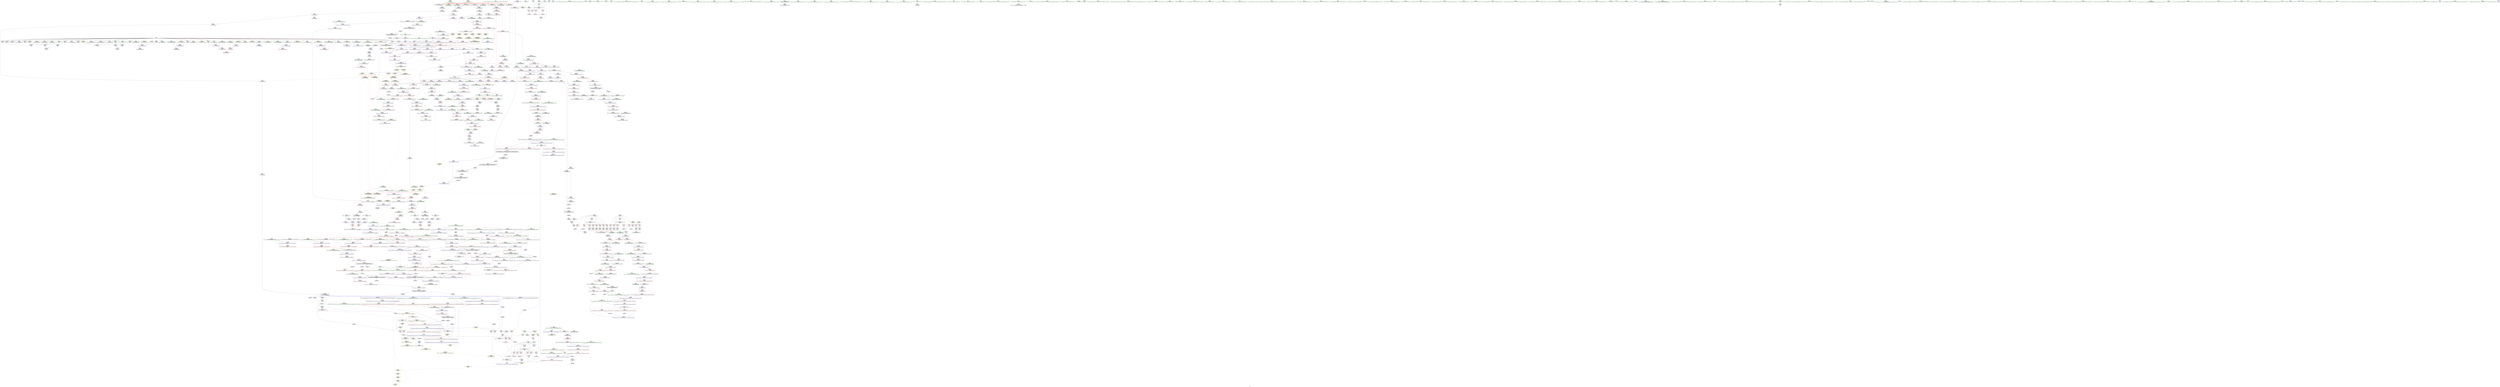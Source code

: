 digraph "SVFG" {
	label="SVFG";

	Node0x5621f7427b40 [shape=record,color=grey,label="{NodeID: 0\nNullPtr|{|<s34>74}}"];
	Node0x5621f7427b40 -> Node0x5621f77d26a0[style=solid];
	Node0x5621f7427b40 -> Node0x5621f77d27a0[style=solid];
	Node0x5621f7427b40 -> Node0x5621f77d2870[style=solid];
	Node0x5621f7427b40 -> Node0x5621f77d2940[style=solid];
	Node0x5621f7427b40 -> Node0x5621f77dad80[style=solid];
	Node0x5621f7427b40 -> Node0x5621f77dae50[style=solid];
	Node0x5621f7427b40 -> Node0x5621f77daf20[style=solid];
	Node0x5621f7427b40 -> Node0x5621f77daff0[style=solid];
	Node0x5621f7427b40 -> Node0x5621f77db0c0[style=solid];
	Node0x5621f7427b40 -> Node0x5621f77db190[style=solid];
	Node0x5621f7427b40 -> Node0x5621f77db260[style=solid];
	Node0x5621f7427b40 -> Node0x5621f77db330[style=solid];
	Node0x5621f7427b40 -> Node0x5621f77db400[style=solid];
	Node0x5621f7427b40 -> Node0x5621f77db4d0[style=solid];
	Node0x5621f7427b40 -> Node0x5621f77db5a0[style=solid];
	Node0x5621f7427b40 -> Node0x5621f77db670[style=solid];
	Node0x5621f7427b40 -> Node0x5621f77db740[style=solid];
	Node0x5621f7427b40 -> Node0x5621f77db810[style=solid];
	Node0x5621f7427b40 -> Node0x5621f77db8e0[style=solid];
	Node0x5621f7427b40 -> Node0x5621f77db9b0[style=solid];
	Node0x5621f7427b40 -> Node0x5621f77dba80[style=solid];
	Node0x5621f7427b40 -> Node0x5621f77dbb50[style=solid];
	Node0x5621f7427b40 -> Node0x5621f77dbc20[style=solid];
	Node0x5621f7427b40 -> Node0x5621f77dbcf0[style=solid];
	Node0x5621f7427b40 -> Node0x5621f77dbdc0[style=solid];
	Node0x5621f7427b40 -> Node0x5621f77dbe90[style=solid];
	Node0x5621f7427b40 -> Node0x5621f77dbf60[style=solid];
	Node0x5621f7427b40 -> Node0x5621f77dc030[style=solid];
	Node0x5621f7427b40 -> Node0x5621f77f1590[style=solid];
	Node0x5621f7427b40 -> Node0x5621f77f4680[style=solid];
	Node0x5621f7427b40 -> Node0x5621f77f4750[style=solid];
	Node0x5621f7427b40 -> Node0x5621f77f4820[style=solid];
	Node0x5621f7427b40 -> Node0x5621f72c57c0[style=solid];
	Node0x5621f7427b40 -> Node0x5621f7812250[style=solid];
	Node0x5621f7427b40:s34 -> Node0x5621f78bc9c0[style=solid,color=red];
	Node0x5621f77d9d50 [shape=record,color=red,label="{NodeID: 443\n210\<--82\n\<--i36\n_Z5solvev\n}"];
	Node0x5621f77d9d50 -> Node0x5621f77dc880[style=solid];
	Node0x5621f784ce30 [shape=record,color=yellow,style=double,label="{NodeID: 1218\n24V_1 = ENCHI(MR_24V_0)\npts\{844 \}\nFun[_ZSt6fill_nIPimiET_S1_T0_RKT1_]|{<s0>82}}"];
	Node0x5621f784ce30:s0 -> Node0x5621f783b580[style=dashed,color=red];
	Node0x5621f77cd360 [shape=record,color=green,label="{NodeID: 111\n613\<--614\n_ZNSt12_Vector_baseIiSaIiEE12_Vector_implD2Ev\<--_ZNSt12_Vector_baseIiSaIiEE12_Vector_implD2Ev_field_insensitive\n}"];
	Node0x5621f78b7d70 [shape=record,color=black,label="{NodeID: 1661\n921 = PHI(925, )\n}"];
	Node0x5621f78b7d70 -> Node0x5621f77df120[style=solid];
	Node0x5621f77ef680 [shape=record,color=red,label="{NodeID: 554\n1089\<--1080\n\<--__first.addr\n_ZSt8_DestroyIPiiEvT_S1_RSaIT0_E\n|{<s0>88}}"];
	Node0x5621f77ef680:s0 -> Node0x5621f78be230[style=solid,color=red];
	Node0x5621f78538e0 [shape=record,color=yellow,style=double,label="{NodeID: 1329\n28V_1 = ENCHI(MR_28V_0)\npts\{570001 \}\nFun[_ZNKSt6vectorIiSaIiEE4sizeEv]}"];
	Node0x5621f78538e0 -> Node0x5621f77eba60[style=dashed];
	Node0x5621f77d2400 [shape=record,color=green,label="{NodeID: 222\n1311\<--1312\nthis.addr\<--this.addr_field_insensitive\n_ZNK9__gnu_cxx17__normal_iteratorIPiSt6vectorIiSaIiEEEdeEv\n}"];
	Node0x5621f77d2400 -> Node0x5621f77f0e10[style=solid];
	Node0x5621f77d2400 -> Node0x5621f77f89f0[style=solid];
	Node0x5621f77f5110 [shape=record,color=blue,label="{NodeID: 665\n780\<--778\nthis.addr\<--this\n_ZNSt12_Vector_baseIiSaIiEE11_M_allocateEm\n}"];
	Node0x5621f77f5110 -> Node0x5621f77ed7a0[style=dashed];
	Node0x5621f77e0230 [shape=record,color=purple,label="{NodeID: 333\n257\<--13\n\<--__PRETTY_FUNCTION__._Z5solvev\n_Z5solvev\n}"];
	Node0x5621f7812250 [shape=record,color=grey,label="{NodeID: 1108\n1010 = cmp(1009, 3, )\n}"];
	Node0x5621f7427bd0 [shape=record,color=green,label="{NodeID: 1\n7\<--1\n__dso_handle\<--dummyObj\nGlob }"];
	Node0x5621f77d9e20 [shape=record,color=red,label="{NodeID: 444\n214\<--82\n\<--i36\n_Z5solvev\n}"];
	Node0x5621f77d9e20 -> Node0x5621f77dc950[style=solid];
	Node0x5621f784cf40 [shape=record,color=yellow,style=double,label="{NodeID: 1219\n231V_1 = ENCHI(MR_231V_0)\npts\{915 \}\nFun[_ZSt6fill_nIPimiET_S1_T0_RKT1_]|{<s0>82}}"];
	Node0x5621f784cf40:s0 -> Node0x5621f784eb60[style=dashed,color=red];
	Node0x5621f77cd460 [shape=record,color=green,label="{NodeID: 112\n624\<--625\nthis.addr\<--this.addr_field_insensitive\n_ZNSt6vectorIiSaIiEE21_M_default_initializeEm\n}"];
	Node0x5621f77cd460 -> Node0x5621f77ec830[style=solid];
	Node0x5621f77cd460 -> Node0x5621f77f4000[style=solid];
	Node0x5621f78b7eb0 [shape=record,color=black,label="{NodeID: 1662\n939 = PHI(988, )\n|{<s0>82}}"];
	Node0x5621f78b7eb0:s0 -> Node0x5621f78bcad0[style=solid,color=red];
	Node0x5621f77ef750 [shape=record,color=red,label="{NodeID: 555\n1090\<--1082\n\<--__last.addr\n_ZSt8_DestroyIPiiEvT_S1_RSaIT0_E\n|{<s0>88}}"];
	Node0x5621f77ef750:s0 -> Node0x5621f78be370[style=solid,color=red];
	Node0x5621f77d24d0 [shape=record,color=green,label="{NodeID: 223\n1320\<--1321\n__t.addr\<--__t.addr_field_insensitive\n_ZSt4moveIRiEONSt16remove_referenceIT_E4typeEOS2_\n}"];
	Node0x5621f77d24d0 -> Node0x5621f77f0fb0[style=solid];
	Node0x5621f77d24d0 -> Node0x5621f77f8ac0[style=solid];
	Node0x5621f77f51e0 [shape=record,color=blue,label="{NodeID: 666\n782\<--779\n__n.addr\<--__n\n_ZNSt12_Vector_baseIiSaIiEE11_M_allocateEm\n}"];
	Node0x5621f77f51e0 -> Node0x5621f77ed870[style=dashed];
	Node0x5621f77f51e0 -> Node0x5621f77ed940[style=dashed];
	Node0x5621f77e0300 [shape=record,color=purple,label="{NodeID: 334\n530\<--16\n\<--.str.2\nmain\n}"];
	Node0x5621f78123d0 [shape=record,color=grey,label="{NodeID: 1109\n528 = cmp(526, 527, )\n}"];
	Node0x5621f779a020 [shape=record,color=green,label="{NodeID: 2\n8\<--1\n_ZSt3cin\<--dummyObj\nGlob }"];
	Node0x5621f77d9ef0 [shape=record,color=red,label="{NodeID: 445\n222\<--82\n\<--i36\n_Z5solvev\n}"];
	Node0x5621f77d9ef0 -> Node0x5621f77dca20[style=solid];
	Node0x5621f77cd530 [shape=record,color=green,label="{NodeID: 113\n626\<--627\n__n.addr\<--__n.addr_field_insensitive\n_ZNSt6vectorIiSaIiEE21_M_default_initializeEm\n}"];
	Node0x5621f77cd530 -> Node0x5621f77ec900[style=solid];
	Node0x5621f77cd530 -> Node0x5621f77f40d0[style=solid];
	Node0x5621f78b7ff0 [shape=record,color=black,label="{NodeID: 1663\n944 = PHI(948, )\n}"];
	Node0x5621f78b7ff0 -> Node0x5621f77df1f0[style=solid];
	Node0x5621f77ef820 [shape=record,color=red,label="{NodeID: 556\n1104\<--1098\n\<--__first.addr\n_ZSt8_DestroyIPiEvT_S1_\n|{<s0>89}}"];
	Node0x5621f77ef820:s0 -> Node0x5621f78bede0[style=solid,color=red];
	Node0x5621f77d25a0 [shape=record,color=green,label="{NodeID: 224\n22\<--1325\n_GLOBAL__sub_I_imazato_0_0.cpp\<--_GLOBAL__sub_I_imazato_0_0.cpp_field_insensitive\n}"];
	Node0x5621f77d25a0 -> Node0x5621f77f1490[style=solid];
	Node0x5621f77f52b0 [shape=record,color=blue,label="{NodeID: 667\n804\<--802\n__a.addr\<--__a\n_ZNSt16allocator_traitsISaIiEE8allocateERS0_m\n}"];
	Node0x5621f77f52b0 -> Node0x5621f77eda10[style=dashed];
	Node0x5621f77e03d0 [shape=record,color=purple,label="{NodeID: 335\n539\<--18\n\<--.str.3\nmain\n}"];
	Node0x5621f7812550 [shape=record,color=grey,label="{NodeID: 1110\n835 = cmp(831, 832, )\n}"];
	Node0x5621f779a0b0 [shape=record,color=green,label="{NodeID: 3\n9\<--1\n.str\<--dummyObj\nGlob }"];
	Node0x5621f77d9fc0 [shape=record,color=red,label="{NodeID: 446\n234\<--82\n\<--i36\n_Z5solvev\n}"];
	Node0x5621f77d9fc0 -> Node0x5621f77dcaf0[style=solid];
	Node0x5621f77d2a10 [shape=record,color=green,label="{NodeID: 114\n639\<--640\n_ZSt27__uninitialized_default_n_aIPimiET_S1_T0_RSaIT1_E\<--_ZSt27__uninitialized_default_n_aIPimiET_S1_T0_RSaIT1_E_field_insensitive\n}"];
	Node0x5621f78b8130 [shape=record,color=black,label="{NodeID: 1664\n1023 = PHI()\n}"];
	Node0x5621f77ef8f0 [shape=record,color=red,label="{NodeID: 557\n1105\<--1100\n\<--__last.addr\n_ZSt8_DestroyIPiEvT_S1_\n|{<s0>89}}"];
	Node0x5621f77ef8f0:s0 -> Node0x5621f78beef0[style=solid,color=red];
	Node0x5621f7839430 [shape=record,color=yellow,style=double,label="{NodeID: 1332\n143V_1 = ENCHI(MR_143V_0)\npts\{11390000 11410000 \}\nFun[_ZN9__gnu_cxxltIPiSt6vectorIiSaIiEEEEbRKNS_17__normal_iteratorIT_T0_EESA_]}"];
	Node0x5621f7839430 -> Node0x5621f77f0450[style=dashed];
	Node0x5621f7839430 -> Node0x5621f77f0520[style=dashed];
	Node0x5621f77d26a0 [shape=record,color=black,label="{NodeID: 225\n2\<--3\ndummyVal\<--dummyVal\n}"];
	Node0x5621f77f5380 [shape=record,color=blue,label="{NodeID: 668\n806\<--803\n__n.addr\<--__n\n_ZNSt16allocator_traitsISaIiEE8allocateERS0_m\n}"];
	Node0x5621f77f5380 -> Node0x5621f77edae0[style=dashed];
	Node0x5621f77e04a0 [shape=record,color=purple,label="{NodeID: 336\n1329\<--20\nllvm.global_ctors_0\<--llvm.global_ctors\nGlob }"];
	Node0x5621f77e04a0 -> Node0x5621f77f13c0[style=solid];
	Node0x5621f78126d0 [shape=record,color=grey,label="{NodeID: 1111\n114 = cmp(112, 113, )\n}"];
	Node0x5621f779a360 [shape=record,color=green,label="{NodeID: 4\n11\<--1\n.str.1\<--dummyObj\nGlob }"];
	Node0x5621f77da090 [shape=record,color=red,label="{NodeID: 447\n243\<--82\n\<--i36\n_Z5solvev\n}"];
	Node0x5621f77da090 -> Node0x5621f77dcbc0[style=solid];
	Node0x5621f77d2ae0 [shape=record,color=green,label="{NodeID: 115\n648\<--649\nthis.addr\<--this.addr_field_insensitive\n_ZNSt12_Vector_baseIiSaIiEED2Ev\n}"];
	Node0x5621f77d2ae0 -> Node0x5621f77ecaa0[style=solid];
	Node0x5621f77d2ae0 -> Node0x5621f77f4270[style=solid];
	Node0x5621f78b8200 [shape=record,color=black,label="{NodeID: 1665\n1152 = PHI(1197, )\n}"];
	Node0x5621f77ef9c0 [shape=record,color=red,label="{NodeID: 558\n1129\<--1123\nthis1\<--this.addr\n_ZN9__gnu_cxx17__normal_iteratorIPiSt6vectorIiSaIiEEEC2ERKS1_\n}"];
	Node0x5621f77ef9c0 -> Node0x5621f77d7b30[style=solid];
	Node0x5621f77d27a0 [shape=record,color=black,label="{NodeID: 226\n139\<--3\n\<--dummyVal\n_Z5solvev\n}"];
	Node0x5621f77f5450 [shape=record,color=blue,label="{NodeID: 669\n821\<--818\nthis.addr\<--this\n_ZN9__gnu_cxx13new_allocatorIiE8allocateEmPKv\n}"];
	Node0x5621f77f5450 -> Node0x5621f77edbb0[style=dashed];
	Node0x5621f77e05a0 [shape=record,color=purple,label="{NodeID: 337\n1330\<--20\nllvm.global_ctors_1\<--llvm.global_ctors\nGlob }"];
	Node0x5621f77e05a0 -> Node0x5621f77f1490[style=solid];
	Node0x5621f7812850 [shape=record,color=grey,label="{NodeID: 1112\n788 = cmp(787, 789, )\n}"];
	Node0x5621f779a420 [shape=record,color=green,label="{NodeID: 5\n13\<--1\n__PRETTY_FUNCTION__._Z5solvev\<--dummyObj\nGlob }"];
	Node0x5621f77da160 [shape=record,color=red,label="{NodeID: 448\n269\<--82\n\<--i36\n_Z5solvev\n}"];
	Node0x5621f77da160 -> Node0x5621f7811950[style=solid];
	Node0x5621f784d2c0 [shape=record,color=yellow,style=double,label="{NodeID: 1223\n24V_1 = ENCHI(MR_24V_0)\npts\{844 \}\nFun[_ZSt7reverseIN9__gnu_cxx17__normal_iteratorIPiSt6vectorIiSaIiEEEEEvT_S7_]|{<s0>45|<s1>45}}"];
	Node0x5621f784d2c0:s0 -> Node0x5621f783c480[style=dashed,color=red];
	Node0x5621f784d2c0:s1 -> Node0x5621f783dd80[style=dashed,color=red];
	Node0x5621f77d2bb0 [shape=record,color=green,label="{NodeID: 116\n650\<--651\nexn.slot\<--exn.slot_field_insensitive\n_ZNSt12_Vector_baseIiSaIiEED2Ev\n}"];
	Node0x5621f77d2bb0 -> Node0x5621f77ecb70[style=solid];
	Node0x5621f77d2bb0 -> Node0x5621f77f4340[style=solid];
	Node0x5621f78b8310 [shape=record,color=black,label="{NodeID: 1666\n1157 = PHI(1216, )\n}"];
	Node0x5621f77efa90 [shape=record,color=red,label="{NodeID: 559\n1131\<--1125\n\<--__i.addr\n_ZN9__gnu_cxx17__normal_iteratorIPiSt6vectorIiSaIiEEEC2ERKS1_\n}"];
	Node0x5621f77efa90 -> Node0x5621f77efb60[style=solid];
	Node0x5621f77d2870 [shape=record,color=black,label="{NodeID: 227\n140\<--3\n\<--dummyVal\n_Z5solvev\n}"];
	Node0x5621f77d2870 -> Node0x5621f77f1900[style=solid];
	Node0x5621f77f5520 [shape=record,color=blue,label="{NodeID: 670\n823\<--819\n__n.addr\<--__n\n_ZN9__gnu_cxx13new_allocatorIiE8allocateEmPKv\n}"];
	Node0x5621f77f5520 -> Node0x5621f77edc80[style=dashed];
	Node0x5621f77f5520 -> Node0x5621f77edd50[style=dashed];
	Node0x5621f77e06a0 [shape=record,color=purple,label="{NodeID: 338\n1331\<--20\nllvm.global_ctors_2\<--llvm.global_ctors\nGlob }"];
	Node0x5621f77e06a0 -> Node0x5621f77f1590[style=solid];
	Node0x5621f78129d0 [shape=record,color=grey,label="{NodeID: 1113\n1242 = cmp(1238, 1241, )\n}"];
	Node0x5621f78129d0 -> Node0x5621f77dfbb0[style=solid];
	Node0x5621f779a4e0 [shape=record,color=green,label="{NodeID: 6\n15\<--1\n_ZSt4cout\<--dummyObj\nGlob }"];
	Node0x5621f77da230 [shape=record,color=red,label="{NodeID: 449\n228\<--84\n\<--uleft\n_Z5solvev\n}"];
	Node0x5621f77da230 -> Node0x5621f78102d0[style=solid];
	Node0x5621f77d2c80 [shape=record,color=green,label="{NodeID: 117\n652\<--653\nehselector.slot\<--ehselector.slot_field_insensitive\n_ZNSt12_Vector_baseIiSaIiEED2Ev\n}"];
	Node0x5621f77d2c80 -> Node0x5621f77f4410[style=solid];
	Node0x5621f78b8420 [shape=record,color=black,label="{NodeID: 1667\n1161 = PHI(1227, )\n}"];
	Node0x5621f77efb60 [shape=record,color=red,label="{NodeID: 560\n1132\<--1131\n\<--\n_ZN9__gnu_cxx17__normal_iteratorIPiSt6vectorIiSaIiEEEC2ERKS1_\n}"];
	Node0x5621f77efb60 -> Node0x5621f77f7810[style=solid];
	Node0x5621f77d2940 [shape=record,color=black,label="{NodeID: 228\n142\<--3\n\<--dummyVal\n_Z5solvev\n}"];
	Node0x5621f77d2940 -> Node0x5621f77f19d0[style=solid];
	Node0x5621f77f55f0 [shape=record,color=blue,label="{NodeID: 671\n825\<--820\n.addr\<--\n_ZN9__gnu_cxx13new_allocatorIiE8allocateEmPKv\n}"];
	Node0x5621f77e07a0 [shape=record,color=purple,label="{NodeID: 339\n165\<--70\ncoerce.dive\<--agg.tmp\n_Z5solvev\n}"];
	Node0x5621f77e07a0 -> Node0x5621f77f1de0[style=solid];
	Node0x5621f7812b50 [shape=record,color=grey,label="{NodeID: 1114\n240 = cmp(233, 239, )\n}"];
	Node0x5621f779a5a0 [shape=record,color=green,label="{NodeID: 7\n16\<--1\n.str.2\<--dummyObj\nGlob }"];
	Node0x5621f77da300 [shape=record,color=red,label="{NodeID: 450\n238\<--84\n\<--uleft\n_Z5solvev\n}"];
	Node0x5621f77da300 -> Node0x5621f7811ad0[style=solid];
	Node0x5621f77d2d50 [shape=record,color=green,label="{NodeID: 118\n670\<--671\n_ZNSt12_Vector_baseIiSaIiEE13_M_deallocateEPim\<--_ZNSt12_Vector_baseIiSaIiEE13_M_deallocateEPim_field_insensitive\n}"];
	Node0x5621f78b8560 [shape=record,color=black,label="{NodeID: 1668\n1178 = PHI(1263, )\n}"];
	Node0x5621f77efc30 [shape=record,color=red,label="{NodeID: 561\n1172\<--1171\n\<--coerce.dive5\n_ZSt9__reverseIN9__gnu_cxx17__normal_iteratorIPiSt6vectorIiSaIiEEEEEvT_S7_St26random_access_iterator_tag\n|{<s0>95}}"];
	Node0x5621f77efc30:s0 -> Node0x5621f78bfd00[style=solid,color=red];
	Node0x5621f77dad80 [shape=record,color=black,label="{NodeID: 229\n146\<--3\n\<--dummyVal\n_Z5solvev\n}"];
	Node0x5621f77f56c0 [shape=record,color=blue,label="{NodeID: 672\n851\<--850\nthis.addr\<--this\n_ZNK9__gnu_cxx13new_allocatorIiE8max_sizeEv\n}"];
	Node0x5621f77f56c0 -> Node0x5621f77ede20[style=dashed];
	Node0x5621f77e0870 [shape=record,color=purple,label="{NodeID: 340\n172\<--70\ncoerce.dive22\<--agg.tmp\n_Z5solvev\n}"];
	Node0x5621f77e0870 -> Node0x5621f77da4a0[style=solid];
	Node0x5621f7812cd0 [shape=record,color=grey,label="{NodeID: 1115\n252 = cmp(250, 251, )\n}"];
	Node0x5621f779a660 [shape=record,color=green,label="{NodeID: 8\n18\<--1\n.str.3\<--dummyObj\nGlob }"];
	Node0x5621f77da3d0 [shape=record,color=red,label="{NodeID: 451\n129\<--128\n\<--call17\n_Z5solvev\n}"];
	Node0x5621f77da3d0 -> Node0x5621f7811350[style=solid];
	Node0x5621f77d2e50 [shape=record,color=green,label="{NodeID: 119\n689\<--690\nthis.addr\<--this.addr_field_insensitive\n_ZNSt12_Vector_baseIiSaIiEE12_Vector_implC2ERKS0_\n}"];
	Node0x5621f77d2e50 -> Node0x5621f77eceb0[style=solid];
	Node0x5621f77d2e50 -> Node0x5621f77f44e0[style=solid];
	Node0x5621f78b86a0 [shape=record,color=black,label="{NodeID: 1669\n1181 = PHI(1216, )\n}"];
	Node0x5621f77efd00 [shape=record,color=red,label="{NodeID: 562\n1174\<--1173\n\<--coerce.dive6\n_ZSt9__reverseIN9__gnu_cxx17__normal_iteratorIPiSt6vectorIiSaIiEEEEEvT_S7_St26random_access_iterator_tag\n|{<s0>95}}"];
	Node0x5621f77efd00:s0 -> Node0x5621f78bfe10[style=solid,color=red];
	Node0x5621f7839920 [shape=record,color=yellow,style=double,label="{NodeID: 1337\n143V_1 = ENCHI(MR_143V_0)\npts\{11390000 11410000 \}\nFun[_ZN9__gnu_cxxeqIPiSt6vectorIiSaIiEEEEbRKNS_17__normal_iteratorIT_T0_EESA_]}"];
	Node0x5621f7839920 -> Node0x5621f77eff70[style=dashed];
	Node0x5621f7839920 -> Node0x5621f77f0040[style=dashed];
	Node0x5621f77dae50 [shape=record,color=black,label="{NodeID: 230\n147\<--3\n\<--dummyVal\n_Z5solvev\n}"];
	Node0x5621f77dae50 -> Node0x5621f77f1aa0[style=solid];
	Node0x5621f77f5790 [shape=record,color=blue,label="{NodeID: 673\n864\<--861\n__first.addr\<--__first\n_ZSt27__uninitialized_default_n_aIPimiET_S1_T0_RSaIT1_E\n}"];
	Node0x5621f77f5790 -> Node0x5621f77edef0[style=dashed];
	Node0x5621f77e0940 [shape=record,color=purple,label="{NodeID: 341\n170\<--72\ncoerce.dive21\<--agg.tmp19\n_Z5solvev\n}"];
	Node0x5621f77e0940 -> Node0x5621f77f1eb0[style=solid];
	Node0x5621f7812e50 [shape=record,color=grey,label="{NodeID: 1116\n1214 = cmp(1210, 1213, )\n}"];
	Node0x5621f7812e50 -> Node0x5621f77dfa10[style=solid];
	Node0x5621f7787800 [shape=record,color=green,label="{NodeID: 9\n21\<--1\n\<--dummyObj\nCan only get source location for instruction, argument, global var or function.}"];
	Node0x5621f77da4a0 [shape=record,color=red,label="{NodeID: 452\n173\<--172\n\<--coerce.dive22\n_Z5solvev\n|{<s0>22}}"];
	Node0x5621f77da4a0:s0 -> Node0x5621f78bb2f0[style=solid,color=red];
	Node0x5621f77d2f20 [shape=record,color=green,label="{NodeID: 120\n691\<--692\n__a.addr\<--__a.addr_field_insensitive\n_ZNSt12_Vector_baseIiSaIiEE12_Vector_implC2ERKS0_\n}"];
	Node0x5621f77d2f20 -> Node0x5621f77ecf80[style=solid];
	Node0x5621f77d2f20 -> Node0x5621f77f45b0[style=solid];
	Node0x5621f78b87e0 [shape=record,color=black,label="{NodeID: 1670\n1207 = PHI(1274, )\n}"];
	Node0x5621f78b87e0 -> Node0x5621f77eff70[style=solid];
	Node0x5621f77efdd0 [shape=record,color=red,label="{NodeID: 563\n1206\<--1200\n\<--__lhs.addr\n_ZN9__gnu_cxxeqIPiSt6vectorIiSaIiEEEEbRKNS_17__normal_iteratorIT_T0_EESA_\n|{<s0>98}}"];
	Node0x5621f77efdd0:s0 -> Node0x5621f78bd380[style=solid,color=red];
	Node0x5621f77daf20 [shape=record,color=black,label="{NodeID: 231\n149\<--3\n\<--dummyVal\n_Z5solvev\n}"];
	Node0x5621f77daf20 -> Node0x5621f77f1b70[style=solid];
	Node0x5621f77f5860 [shape=record,color=blue,label="{NodeID: 674\n866\<--862\n__n.addr\<--__n\n_ZSt27__uninitialized_default_n_aIPimiET_S1_T0_RSaIT1_E\n}"];
	Node0x5621f77f5860 -> Node0x5621f77edfc0[style=dashed];
	Node0x5621f77e0a10 [shape=record,color=purple,label="{NodeID: 342\n174\<--72\ncoerce.dive23\<--agg.tmp19\n_Z5solvev\n}"];
	Node0x5621f77e0a10 -> Node0x5621f77da570[style=solid];
	Node0x5621f7838b70 [shape=record,color=black,label="{NodeID: 1117\nMR_14V_3 = PHI(MR_14V_5, MR_14V_2, )\npts\{79 \}\n}"];
	Node0x5621f7838b70 -> Node0x5621f77d9530[style=dashed];
	Node0x5621f7838b70 -> Node0x5621f77d9600[style=dashed];
	Node0x5621f7838b70 -> Node0x5621f77d96d0[style=dashed];
	Node0x5621f7838b70 -> Node0x5621f77d97a0[style=dashed];
	Node0x5621f7838b70 -> Node0x5621f77d9870[style=dashed];
	Node0x5621f7838b70 -> Node0x5621f77d9940[style=dashed];
	Node0x5621f7838b70 -> Node0x5621f77d9a10[style=dashed];
	Node0x5621f7838b70 -> Node0x5621f77f2530[style=dashed];
	Node0x5621f7838b70 -> Node0x5621f77f2600[style=dashed];
	Node0x5621f7838b70 -> Node0x5621f77f26d0[style=dashed];
	Node0x5621f77878c0 [shape=record,color=green,label="{NodeID: 10\n110\<--1\n\<--dummyObj\nCan only get source location for instruction, argument, global var or function.}"];
	Node0x5621f77da570 [shape=record,color=red,label="{NodeID: 453\n175\<--174\n\<--coerce.dive23\n_Z5solvev\n|{<s0>22}}"];
	Node0x5621f77da570:s0 -> Node0x5621f78bb440[style=solid,color=red];
	Node0x5621f784d750 [shape=record,color=yellow,style=double,label="{NodeID: 1228\n24V_1 = ENCHI(MR_24V_0)\npts\{844 \}\nFun[_ZNSt27__uninitialized_default_n_1ILb1EE18__uninit_default_nIPimEET_S3_T0_]|{<s0>80}}"];
	Node0x5621f784d750:s0 -> Node0x5621f784ce30[style=dashed,color=red];
	Node0x5621f77d2ff0 [shape=record,color=green,label="{NodeID: 121\n699\<--700\n_ZNSaIiEC2ERKS_\<--_ZNSaIiEC2ERKS__field_insensitive\n}"];
	Node0x5621f78b89b0 [shape=record,color=black,label="{NodeID: 1671\n1212 = PHI(1274, )\n}"];
	Node0x5621f78b89b0 -> Node0x5621f77f0040[style=solid];
	Node0x5621f77efea0 [shape=record,color=red,label="{NodeID: 564\n1211\<--1202\n\<--__rhs.addr\n_ZN9__gnu_cxxeqIPiSt6vectorIiSaIiEEEEbRKNS_17__normal_iteratorIT_T0_EESA_\n|{<s0>99}}"];
	Node0x5621f77efea0:s0 -> Node0x5621f78bd380[style=solid,color=red];
	Node0x5621f77daff0 [shape=record,color=black,label="{NodeID: 232\n153\<--3\n\<--dummyVal\n_Z5solvev\n}"];
	Node0x5621f77f5930 [shape=record,color=blue,label="{NodeID: 675\n868\<--863\n.addr\<--\n_ZSt27__uninitialized_default_n_aIPimiET_S1_T0_RSaIT1_E\n}"];
	Node0x5621f77e0ae0 [shape=record,color=purple,label="{NodeID: 343\n180\<--74\ncoerce.dive27\<--agg.tmp25\n_Z5solvev\n}"];
	Node0x5621f77e0ae0 -> Node0x5621f77f1f80[style=solid];
	Node0x5621f7838c60 [shape=record,color=black,label="{NodeID: 1118\nMR_18V_3 = PHI(MR_18V_4, MR_18V_2, )\npts\{83 \}\n}"];
	Node0x5621f7838c60 -> Node0x5621f77d9bb0[style=dashed];
	Node0x5621f7838c60 -> Node0x5621f77d9c80[style=dashed];
	Node0x5621f7838c60 -> Node0x5621f77d9d50[style=dashed];
	Node0x5621f7838c60 -> Node0x5621f77d9e20[style=dashed];
	Node0x5621f7838c60 -> Node0x5621f77d9ef0[style=dashed];
	Node0x5621f7838c60 -> Node0x5621f77d9fc0[style=dashed];
	Node0x5621f7838c60 -> Node0x5621f77da090[style=dashed];
	Node0x5621f7838c60 -> Node0x5621f77da160[style=dashed];
	Node0x5621f7838c60 -> Node0x5621f77f27a0[style=dashed];
	Node0x5621f77879c0 [shape=record,color=green,label="{NodeID: 11\n131\<--1\n\<--dummyObj\nCan only get source location for instruction, argument, global var or function.}"];
	Node0x5621f77da640 [shape=record,color=red,label="{NodeID: 454\n186\<--185\n\<--coerce.dive31\n_Z5solvev\n|{<s0>25}}"];
	Node0x5621f77da640:s0 -> Node0x5621f78bb2f0[style=solid,color=red];
	Node0x5621f77d30f0 [shape=record,color=green,label="{NodeID: 122\n711\<--712\nthis.addr\<--this.addr_field_insensitive\n_ZNSt12_Vector_baseIiSaIiEE17_M_create_storageEm\n}"];
	Node0x5621f77d30f0 -> Node0x5621f77ed050[style=solid];
	Node0x5621f77d30f0 -> Node0x5621f77f48f0[style=solid];
	Node0x5621f78b8af0 [shape=record,color=black,label="{NodeID: 1672\n1237 = PHI(1274, )\n}"];
	Node0x5621f78b8af0 -> Node0x5621f77f0450[style=solid];
	Node0x5621f77eff70 [shape=record,color=red,label="{NodeID: 565\n1210\<--1207\n\<--call\n_ZN9__gnu_cxxeqIPiSt6vectorIiSaIiEEEEbRKNS_17__normal_iteratorIT_T0_EESA_\n}"];
	Node0x5621f77eff70 -> Node0x5621f7812e50[style=solid];
	Node0x5621f77db0c0 [shape=record,color=black,label="{NodeID: 233\n154\<--3\n\<--dummyVal\n_Z5solvev\n}"];
	Node0x5621f77db0c0 -> Node0x5621f77f1c40[style=solid];
	Node0x5621f77f5a00 [shape=record,color=blue,label="{NodeID: 676\n881\<--880\nthis.addr\<--this\n_ZNSt12_Vector_baseIiSaIiEE19_M_get_Tp_allocatorEv\n}"];
	Node0x5621f77f5a00 -> Node0x5621f77ee090[style=dashed];
	Node0x5621f77e0bb0 [shape=record,color=purple,label="{NodeID: 344\n185\<--74\ncoerce.dive31\<--agg.tmp25\n_Z5solvev\n}"];
	Node0x5621f77e0bb0 -> Node0x5621f77da640[style=solid];
	Node0x5621f7839160 [shape=record,color=black,label="{NodeID: 1119\nMR_20V_2 = PHI(MR_20V_3, MR_20V_1, )\npts\{85 \}\n}"];
	Node0x5621f7839160 -> Node0x5621f77f2390[style=dashed];
	Node0x5621f7787ac0 [shape=record,color=green,label="{NodeID: 12\n136\<--1\n\<--dummyObj\nCan only get source location for instruction, argument, global var or function.}"];
	Node0x5621f77da710 [shape=record,color=red,label="{NodeID: 455\n188\<--187\n\<--coerce.dive32\n_Z5solvev\n|{<s0>25}}"];
	Node0x5621f77da710:s0 -> Node0x5621f78bb440[style=solid,color=red];
	Node0x5621f77d31c0 [shape=record,color=green,label="{NodeID: 123\n713\<--714\n__n.addr\<--__n.addr_field_insensitive\n_ZNSt12_Vector_baseIiSaIiEE17_M_create_storageEm\n}"];
	Node0x5621f77d31c0 -> Node0x5621f77ed120[style=solid];
	Node0x5621f77d31c0 -> Node0x5621f77ed1f0[style=solid];
	Node0x5621f77d31c0 -> Node0x5621f77f49c0[style=solid];
	Node0x5621f78b8c30 [shape=record,color=black,label="{NodeID: 1673\n1240 = PHI(1274, )\n}"];
	Node0x5621f78b8c30 -> Node0x5621f77f0520[style=solid];
	Node0x5621f77f0040 [shape=record,color=red,label="{NodeID: 566\n1213\<--1212\n\<--call1\n_ZN9__gnu_cxxeqIPiSt6vectorIiSaIiEEEEbRKNS_17__normal_iteratorIT_T0_EESA_\n}"];
	Node0x5621f77f0040 -> Node0x5621f7812e50[style=solid];
	Node0x5621f77db190 [shape=record,color=black,label="{NodeID: 234\n156\<--3\n\<--dummyVal\n_Z5solvev\n}"];
	Node0x5621f77db190 -> Node0x5621f77f1d10[style=solid];
	Node0x5621f77f5ad0 [shape=record,color=blue,label="{NodeID: 677\n891\<--889\n__first.addr\<--__first\n_ZSt25__uninitialized_default_nIPimET_S1_T0_\n}"];
	Node0x5621f77f5ad0 -> Node0x5621f77ee160[style=dashed];
	Node0x5621f77e0c80 [shape=record,color=purple,label="{NodeID: 345\n183\<--76\ncoerce.dive30\<--agg.tmp28\n_Z5solvev\n}"];
	Node0x5621f77e0c80 -> Node0x5621f77f2050[style=solid];
	Node0x5621f7839250 [shape=record,color=black,label="{NodeID: 1120\nMR_22V_2 = PHI(MR_22V_3, MR_22V_1, )\npts\{87 \}\n}"];
	Node0x5621f7839250 -> Node0x5621f77f2460[style=dashed];
	Node0x5621f7787bc0 [shape=record,color=green,label="{NodeID: 13\n259\<--1\n\<--dummyObj\nCan only get source location for instruction, argument, global var or function.}"];
	Node0x5621f77da7e0 [shape=record,color=red,label="{NodeID: 456\n207\<--206\n\<--call41\n_Z5solvev\n}"];
	Node0x5621f77da7e0 -> Node0x5621f77f2390[style=solid];
	Node0x5621f77d3290 [shape=record,color=green,label="{NodeID: 124\n720\<--721\n_ZNSt12_Vector_baseIiSaIiEE11_M_allocateEm\<--_ZNSt12_Vector_baseIiSaIiEE11_M_allocateEm_field_insensitive\n}"];
	Node0x5621f78b8d70 [shape=record,color=black,label="{NodeID: 1674\n1255 = PHI(1309, )\n|{<s0>104}}"];
	Node0x5621f78b8d70:s0 -> Node0x5621f78bc430[style=solid,color=red];
	Node0x5621f77f0110 [shape=record,color=red,label="{NodeID: 567\n1221\<--1218\nthis1\<--this.addr\n_ZN9__gnu_cxx17__normal_iteratorIPiSt6vectorIiSaIiEEEmmEv\n}"];
	Node0x5621f77f0110 -> Node0x5621f77dfae0[style=solid];
	Node0x5621f77f0110 -> Node0x5621f77d8280[style=solid];
	Node0x5621f77db260 [shape=record,color=black,label="{NodeID: 235\n282\<--3\nlpad.val\<--dummyVal\n_Z5solvev\n}"];
	Node0x5621f77f5ba0 [shape=record,color=blue,label="{NodeID: 678\n893\<--890\n__n.addr\<--__n\n_ZSt25__uninitialized_default_nIPimET_S1_T0_\n}"];
	Node0x5621f77f5ba0 -> Node0x5621f77ee230[style=dashed];
	Node0x5621f77e0d50 [shape=record,color=purple,label="{NodeID: 346\n187\<--76\ncoerce.dive32\<--agg.tmp28\n_Z5solvev\n}"];
	Node0x5621f77e0d50 -> Node0x5621f77da710[style=solid];
	Node0x5621f783abb0 [shape=record,color=black,label="{NodeID: 1121\nMR_243V_3 = PHI(MR_243V_4, MR_243V_2, )\npts\{953 \}\n}"];
	Node0x5621f783abb0 -> Node0x5621f77ee710[style=dashed];
	Node0x5621f783abb0 -> Node0x5621f77ee7e0[style=dashed];
	Node0x5621f783abb0 -> Node0x5621f77ee8b0[style=dashed];
	Node0x5621f783abb0 -> Node0x5621f77f67d0[style=dashed];
	Node0x5621f7787cc0 [shape=record,color=green,label="{NodeID: 14\n397\<--1\n\<--dummyObj\nCan only get source location for instruction, argument, global var or function.}"];
	Node0x5621f77da8b0 [shape=record,color=red,label="{NodeID: 457\n213\<--212\n\<--call43\n_Z5solvev\n}"];
	Node0x5621f77da8b0 -> Node0x5621f7810bd0[style=solid];
	Node0x5621f77d3390 [shape=record,color=green,label="{NodeID: 125\n742\<--743\nthis.addr\<--this.addr_field_insensitive\n_ZNSt12_Vector_baseIiSaIiEE12_Vector_implD2Ev\n}"];
	Node0x5621f77d3390 -> Node0x5621f77ed460[style=solid];
	Node0x5621f77d3390 -> Node0x5621f77f4d00[style=solid];
	Node0x5621f78b8eb0 [shape=record,color=black,label="{NodeID: 1675\n1258 = PHI(1309, )\n|{<s0>104}}"];
	Node0x5621f78b8eb0:s0 -> Node0x5621f78bc540[style=solid,color=red];
	Node0x5621f77f01e0 [shape=record,color=red,label="{NodeID: 568\n1223\<--1222\n\<--_M_current\n_ZN9__gnu_cxx17__normal_iteratorIPiSt6vectorIiSaIiEEEmmEv\n}"];
	Node0x5621f77f01e0 -> Node0x5621f77d8350[style=solid];
	Node0x5621f77db330 [shape=record,color=black,label="{NodeID: 236\n283\<--3\nlpad.val66\<--dummyVal\n_Z5solvev\n}"];
	Node0x5621f77f5c70 [shape=record,color=blue,label="{NodeID: 679\n895\<--900\n__assignable\<--\n_ZSt25__uninitialized_default_nIPimET_S1_T0_\n}"];
	Node0x5621f77e0e20 [shape=record,color=purple,label="{NodeID: 347\n369\<--368\n_M_impl\<--\n_ZNSt6vectorIiSaIiEEixEm\n}"];
	Node0x5621f783b080 [shape=record,color=black,label="{NodeID: 1122\nMR_251V_3 = PHI(MR_251V_4, MR_251V_2, )\npts\{961 \}\n}"];
	Node0x5621f783b080 -> Node0x5621f77eebf0[style=dashed];
	Node0x5621f783b080 -> Node0x5621f77eecc0[style=dashed];
	Node0x5621f783b080 -> Node0x5621f77f6700[style=dashed];
	Node0x5621f7787dc0 [shape=record,color=green,label="{NodeID: 15\n398\<--1\n\<--dummyObj\nCan only get source location for instruction, argument, global var or function.}"];
	Node0x5621f77da980 [shape=record,color=red,label="{NodeID: 458\n217\<--216\n\<--call45\n_Z5solvev\n}"];
	Node0x5621f77da980 -> Node0x5621f7810bd0[style=solid];
	Node0x5621f77d3460 [shape=record,color=green,label="{NodeID: 126\n752\<--753\nthis.addr\<--this.addr_field_insensitive\n_ZNSaIiEC2ERKS_\n}"];
	Node0x5621f77d3460 -> Node0x5621f77ed530[style=solid];
	Node0x5621f77d3460 -> Node0x5621f77f4dd0[style=solid];
	Node0x5621f78b8ff0 [shape=record,color=black,label="{NodeID: 1676\n1294 = PHI(1318, )\n}"];
	Node0x5621f78b8ff0 -> Node0x5621f77f0ba0[style=solid];
	Node0x5621f77f02b0 [shape=record,color=red,label="{NodeID: 569\n1236\<--1230\n\<--__lhs.addr\n_ZN9__gnu_cxxltIPiSt6vectorIiSaIiEEEEbRKNS_17__normal_iteratorIT_T0_EESA_\n|{<s0>100}}"];
	Node0x5621f77f02b0:s0 -> Node0x5621f78bd380[style=solid,color=red];
	Node0x5621f77db400 [shape=record,color=black,label="{NodeID: 237\n328\<--3\n\<--dummyVal\n_ZNSt6vectorIiSaIiEEC2EmRKS0_\n}"];
	Node0x5621f77f5d40 [shape=record,color=blue,label="{NodeID: 680\n910\<--908\n__first.addr\<--__first\n_ZNSt27__uninitialized_default_n_1ILb1EE18__uninit_default_nIPimEET_S3_T0_\n}"];
	Node0x5621f77f5d40 -> Node0x5621f77ee300[style=dashed];
	Node0x5621f77e0ef0 [shape=record,color=purple,label="{NodeID: 348\n370\<--368\n_M_start\<--\n_ZNSt6vectorIiSaIiEEixEm\n}"];
	Node0x5621f77e0ef0 -> Node0x5621f77eb3e0[style=solid];
	Node0x5621f783b580 [shape=record,color=black,label="{NodeID: 1123\nMR_24V_2 = PHI(MR_24V_3, MR_24V_1, )\npts\{844 \}\n|{|<s1>82}}"];
	Node0x5621f783b580 -> Node0x5621f77f6630[style=dashed];
	Node0x5621f783b580:s1 -> Node0x5621f7848bd0[style=dashed,color=blue];
	Node0x5621f77cb1e0 [shape=record,color=green,label="{NodeID: 16\n465\<--1\n\<--dummyObj\nCan only get source location for instruction, argument, global var or function.}"];
	Node0x5621f77daa50 [shape=record,color=red,label="{NodeID: 459\n225\<--224\n\<--call48\n_Z5solvev\n}"];
	Node0x5621f77daa50 -> Node0x5621f7811dd0[style=solid];
	Node0x5621f77d3530 [shape=record,color=green,label="{NodeID: 127\n754\<--755\n__a.addr\<--__a.addr_field_insensitive\n_ZNSaIiEC2ERKS_\n}"];
	Node0x5621f77d3530 -> Node0x5621f77ed600[style=solid];
	Node0x5621f77d3530 -> Node0x5621f77f4ea0[style=solid];
	Node0x5621f78b9130 [shape=record,color=black,label="{NodeID: 1677\n1300 = PHI(1318, )\n}"];
	Node0x5621f78b9130 -> Node0x5621f77f0c70[style=solid];
	Node0x5621f77f0380 [shape=record,color=red,label="{NodeID: 570\n1239\<--1232\n\<--__rhs.addr\n_ZN9__gnu_cxxltIPiSt6vectorIiSaIiEEEEbRKNS_17__normal_iteratorIT_T0_EESA_\n|{<s0>101}}"];
	Node0x5621f77f0380:s0 -> Node0x5621f78bd380[style=solid,color=red];
	Node0x5621f77db4d0 [shape=record,color=black,label="{NodeID: 238\n329\<--3\n\<--dummyVal\n_ZNSt6vectorIiSaIiEEC2EmRKS0_\n}"];
	Node0x5621f77db4d0 -> Node0x5621f77f2bb0[style=solid];
	Node0x5621f77f5e10 [shape=record,color=blue,label="{NodeID: 681\n912\<--909\n__n.addr\<--__n\n_ZNSt27__uninitialized_default_n_1ILb1EE18__uninit_default_nIPimEET_S3_T0_\n}"];
	Node0x5621f77f5e10 -> Node0x5621f77ee3d0[style=dashed];
	Node0x5621f77e0fc0 [shape=record,color=purple,label="{NodeID: 349\n390\<--378\ncoerce.dive\<--__first\n_ZSt7reverseIN9__gnu_cxx17__normal_iteratorIPiSt6vectorIiSaIiEEEEEvT_S7_\n}"];
	Node0x5621f77e0fc0 -> Node0x5621f77f2fc0[style=solid];
	Node0x5621f783ba80 [shape=record,color=black,label="{NodeID: 1124\nMR_12V_3 = PHI(MR_12V_4, MR_12V_2, )\npts\{69 \}\n}"];
	Node0x5621f783ba80 -> Node0x5621f77d9120[style=dashed];
	Node0x5621f783ba80 -> Node0x5621f77d91f0[style=dashed];
	Node0x5621f783ba80 -> Node0x5621f77d92c0[style=dashed];
	Node0x5621f783ba80 -> Node0x5621f77d9390[style=dashed];
	Node0x5621f783ba80 -> Node0x5621f77d9460[style=dashed];
	Node0x5621f783ba80 -> Node0x5621f77f1830[style=dashed];
	Node0x5621f77cb2e0 [shape=record,color=green,label="{NodeID: 17\n789\<--1\n\<--dummyObj\nCan only get source location for instruction, argument, global var or function.}"];
	Node0x5621f77dab20 [shape=record,color=red,label="{NodeID: 460\n237\<--236\n\<--call52\n_Z5solvev\n}"];
	Node0x5621f77dab20 -> Node0x5621f7811ad0[style=solid];
	Node0x5621f784de00 [shape=record,color=yellow,style=double,label="{NodeID: 1235\n59V_1 = ENCHI(MR_59V_0)\npts\{570000 650000 \}\nFun[_ZNSt6vectorIiSaIiEEixEm]}"];
	Node0x5621f784de00 -> Node0x5621f77eb3e0[style=dashed];
	Node0x5621f77d3600 [shape=record,color=green,label="{NodeID: 128\n763\<--764\n_ZN9__gnu_cxx13new_allocatorIiEC2ERKS1_\<--_ZN9__gnu_cxx13new_allocatorIiEC2ERKS1__field_insensitive\n}"];
	Node0x5621f78b9270 [shape=record,color=black,label="{NodeID: 1678\n1304 = PHI(1318, )\n}"];
	Node0x5621f78b9270 -> Node0x5621f77f0d40[style=solid];
	Node0x5621f77f0450 [shape=record,color=red,label="{NodeID: 571\n1238\<--1237\n\<--call\n_ZN9__gnu_cxxltIPiSt6vectorIiSaIiEEEEbRKNS_17__normal_iteratorIT_T0_EESA_\n}"];
	Node0x5621f77f0450 -> Node0x5621f78129d0[style=solid];
	Node0x5621f77db5a0 [shape=record,color=black,label="{NodeID: 239\n331\<--3\n\<--dummyVal\n_ZNSt6vectorIiSaIiEEC2EmRKS0_\n}"];
	Node0x5621f77db5a0 -> Node0x5621f77f2c80[style=solid];
	Node0x5621f77f5ee0 [shape=record,color=blue,label="{NodeID: 682\n914\<--110\nref.tmp\<--\n_ZNSt27__uninitialized_default_n_1ILb1EE18__uninit_default_nIPimEET_S3_T0_\n|{<s0>80}}"];
	Node0x5621f77f5ee0:s0 -> Node0x5621f784cf40[style=dashed,color=red];
	Node0x5621f77e1090 [shape=record,color=purple,label="{NodeID: 350\n392\<--380\ncoerce.dive1\<--__last\n_ZSt7reverseIN9__gnu_cxx17__normal_iteratorIPiSt6vectorIiSaIiEEEEEvT_S7_\n}"];
	Node0x5621f77e1090 -> Node0x5621f77f3090[style=solid];
	Node0x5621f783bf80 [shape=record,color=black,label="{NodeID: 1125\nMR_24V_4 = PHI(MR_24V_5, MR_24V_3, )\npts\{844 \}\n|{|<s2>22}}"];
	Node0x5621f783bf80 -> Node0x5621f77da3d0[style=dashed];
	Node0x5621f783bf80 -> Node0x5621f77f1760[style=dashed];
	Node0x5621f783bf80:s2 -> Node0x5621f784d2c0[style=dashed,color=red];
	Node0x5621f77cb3e0 [shape=record,color=green,label="{NodeID: 18\n856\<--1\n\<--dummyObj\nCan only get source location for instruction, argument, global var or function.}"];
	Node0x5621f77dabf0 [shape=record,color=red,label="{NodeID: 461\n246\<--245\n\<--call57\n_Z5solvev\n}"];
	Node0x5621f77dabf0 -> Node0x5621f7811c50[style=solid];
	Node0x5621f77d3700 [shape=record,color=green,label="{NodeID: 129\n769\<--770\nthis.addr\<--this.addr_field_insensitive\n_ZN9__gnu_cxx13new_allocatorIiEC2ERKS1_\n}"];
	Node0x5621f77d3700 -> Node0x5621f77ed6d0[style=solid];
	Node0x5621f77d3700 -> Node0x5621f77f4f70[style=solid];
	Node0x5621f78b93b0 [shape=record,color=black,label="{NodeID: 1679\n622 = PHI(316, )\n0th arg _ZNSt6vectorIiSaIiEE21_M_default_initializeEm }"];
	Node0x5621f78b93b0 -> Node0x5621f77f4000[style=solid];
	Node0x5621f77f0520 [shape=record,color=red,label="{NodeID: 572\n1241\<--1240\n\<--call1\n_ZN9__gnu_cxxltIPiSt6vectorIiSaIiEEEEbRKNS_17__normal_iteratorIT_T0_EESA_\n}"];
	Node0x5621f77f0520 -> Node0x5621f78129d0[style=solid];
	Node0x5621f77db670 [shape=record,color=black,label="{NodeID: 240\n340\<--3\nlpad.val\<--dummyVal\n_ZNSt6vectorIiSaIiEEC2EmRKS0_\n}"];
	Node0x5621f77f5fb0 [shape=record,color=blue,label="{NodeID: 683\n929\<--926\n__first.addr\<--__first\n_ZSt6fill_nIPimiET_S1_T0_RKT1_\n}"];
	Node0x5621f77f5fb0 -> Node0x5621f77ee4a0[style=dashed];
	Node0x5621f77e1160 [shape=record,color=purple,label="{NodeID: 351\n407\<--382\ncoerce.dive4\<--agg.tmp\n_ZSt7reverseIN9__gnu_cxx17__normal_iteratorIPiSt6vectorIiSaIiEEEEEvT_S7_\n}"];
	Node0x5621f77e1160 -> Node0x5621f77eb4b0[style=solid];
	Node0x5621f783c480 [shape=record,color=black,label="{NodeID: 1126\nMR_24V_2 = PHI(MR_24V_1, MR_24V_3, )\npts\{844 \}\n|{<s0>45}}"];
	Node0x5621f783c480:s0 -> Node0x5621f77ff950[style=dashed,color=blue];
	Node0x5621f77cb4e0 [shape=record,color=green,label="{NodeID: 19\n900\<--1\n\<--dummyObj\nCan only get source location for instruction, argument, global var or function.}"];
	Node0x5621f77dacc0 [shape=record,color=red,label="{NodeID: 462\n293\<--290\nthis1\<--this.addr\n_ZNSaIiEC2Ev\n}"];
	Node0x5621f77dacc0 -> Node0x5621f77dcd60[style=solid];
	Node0x5621f77d37d0 [shape=record,color=green,label="{NodeID: 130\n771\<--772\n.addr\<--.addr_field_insensitive\n_ZN9__gnu_cxx13new_allocatorIiEC2ERKS1_\n}"];
	Node0x5621f77d37d0 -> Node0x5621f77f5040[style=solid];
	Node0x5621f78b94f0 [shape=record,color=black,label="{NodeID: 1680\n623 = PHI(323, )\n1st arg _ZNSt6vectorIiSaIiEE21_M_default_initializeEm }"];
	Node0x5621f78b94f0 -> Node0x5621f77f40d0[style=solid];
	Node0x5621f77f05f0 [shape=record,color=red,label="{NodeID: 573\n1268\<--1265\nthis1\<--this.addr\n_ZN9__gnu_cxx17__normal_iteratorIPiSt6vectorIiSaIiEEEppEv\n}"];
	Node0x5621f77f05f0 -> Node0x5621f77dfc80[style=solid];
	Node0x5621f77f05f0 -> Node0x5621f77d85c0[style=solid];
	Node0x5621f77db740 [shape=record,color=black,label="{NodeID: 241\n341\<--3\nlpad.val2\<--dummyVal\n_ZNSt6vectorIiSaIiEEC2EmRKS0_\n}"];
	Node0x5621f77f6080 [shape=record,color=blue,label="{NodeID: 684\n931\<--927\n__n.addr\<--__n\n_ZSt6fill_nIPimiET_S1_T0_RKT1_\n}"];
	Node0x5621f77f6080 -> Node0x5621f77ee570[style=dashed];
	Node0x5621f77e1230 [shape=record,color=purple,label="{NodeID: 352\n409\<--384\ncoerce.dive5\<--agg.tmp2\n_ZSt7reverseIN9__gnu_cxx17__normal_iteratorIPiSt6vectorIiSaIiEEEEEvT_S7_\n}"];
	Node0x5621f77e1230 -> Node0x5621f77eb580[style=solid];
	Node0x5621f783c980 [shape=record,color=black,label="{NodeID: 1127\nMR_129V_3 = PHI(MR_129V_2, MR_129V_4, )\npts\{11390000 \}\n}"];
	Node0x5621f77cb5e0 [shape=record,color=green,label="{NodeID: 20\n980\<--1\n\<--dummyObj\nCan only get source location for instruction, argument, global var or function.}"];
	Node0x5621f77eac90 [shape=record,color=red,label="{NodeID: 463\n316\<--303\nthis1\<--this.addr\n_ZNSt6vectorIiSaIiEEC2EmRKS0_\n|{|<s2>39}}"];
	Node0x5621f77eac90 -> Node0x5621f77dce30[style=solid];
	Node0x5621f77eac90 -> Node0x5621f77dcf00[style=solid];
	Node0x5621f77eac90:s2 -> Node0x5621f78b93b0[style=solid,color=red];
	Node0x5621f77d38a0 [shape=record,color=green,label="{NodeID: 131\n780\<--781\nthis.addr\<--this.addr_field_insensitive\n_ZNSt12_Vector_baseIiSaIiEE11_M_allocateEm\n}"];
	Node0x5621f77d38a0 -> Node0x5621f77ed7a0[style=solid];
	Node0x5621f77d38a0 -> Node0x5621f77f5110[style=solid];
	Node0x5621f78b9630 [shape=record,color=black,label="{NodeID: 1681\n1034 = PHI(1013, )\n0th arg _ZNSt16allocator_traitsISaIiEE10deallocateERS0_Pim }"];
	Node0x5621f78b9630 -> Node0x5621f77f6be0[style=solid];
	Node0x5621f77f06c0 [shape=record,color=red,label="{NodeID: 574\n1270\<--1269\n\<--_M_current\n_ZN9__gnu_cxx17__normal_iteratorIPiSt6vectorIiSaIiEEEppEv\n}"];
	Node0x5621f77f06c0 -> Node0x5621f77d8690[style=solid];
	Node0x5621f77db810 [shape=record,color=black,label="{NodeID: 242\n500\<--3\n\<--dummyVal\n_ZNSt6vectorIiSaIiEED2Ev\n}"];
	Node0x5621f77f6150 [shape=record,color=blue,label="{NodeID: 685\n933\<--928\n__value.addr\<--__value\n_ZSt6fill_nIPimiET_S1_T0_RKT1_\n}"];
	Node0x5621f77f6150 -> Node0x5621f77ee640[style=dashed];
	Node0x5621f77e1300 [shape=record,color=purple,label="{NodeID: 353\n1332\<--394\noffset_0\<--\n}"];
	Node0x5621f77e1300 -> Node0x5621f77f3160[style=solid];
	Node0x5621f783ce80 [shape=record,color=black,label="{NodeID: 1128\nMR_131V_3 = PHI(MR_131V_2, MR_131V_5, )\npts\{11410000 \}\n}"];
	Node0x5621f77cb6e0 [shape=record,color=green,label="{NodeID: 21\n4\<--6\n_ZStL8__ioinit\<--_ZStL8__ioinit_field_insensitive\nGlob }"];
	Node0x5621f77cb6e0 -> Node0x5621f77dffc0[style=solid];
	Node0x5621f77ead60 [shape=record,color=red,label="{NodeID: 464\n318\<--305\n\<--__n.addr\n_ZNSt6vectorIiSaIiEEC2EmRKS0_\n|{<s0>38}}"];
	Node0x5621f77ead60:s0 -> Node0x5621f78ba230[style=solid,color=red];
	Node0x5621f77d3970 [shape=record,color=green,label="{NodeID: 132\n782\<--783\n__n.addr\<--__n.addr_field_insensitive\n_ZNSt12_Vector_baseIiSaIiEE11_M_allocateEm\n}"];
	Node0x5621f77d3970 -> Node0x5621f77ed870[style=solid];
	Node0x5621f77d3970 -> Node0x5621f77ed940[style=solid];
	Node0x5621f77d3970 -> Node0x5621f77f51e0[style=solid];
	Node0x5621f78b9770 [shape=record,color=black,label="{NodeID: 1682\n1035 = PHI(1014, )\n1st arg _ZNSt16allocator_traitsISaIiEE10deallocateERS0_Pim }"];
	Node0x5621f78b9770 -> Node0x5621f77f6cb0[style=solid];
	Node0x5621f77f0790 [shape=record,color=red,label="{NodeID: 575\n1279\<--1276\nthis1\<--this.addr\n_ZNK9__gnu_cxx17__normal_iteratorIPiSt6vectorIiSaIiEEE4baseEv\n}"];
	Node0x5621f77f0790 -> Node0x5621f77d8760[style=solid];
	Node0x5621f77db8e0 [shape=record,color=black,label="{NodeID: 243\n501\<--3\n\<--dummyVal\n_ZNSt6vectorIiSaIiEED2Ev\n}"];
	Node0x5621f77db8e0 -> Node0x5621f77f3640[style=solid];
	Node0x5621f77f6220 [shape=record,color=blue,label="{NodeID: 686\n952\<--949\n__first.addr\<--__first\n_ZSt10__fill_n_aIPimiEN9__gnu_cxx11__enable_ifIXsr11__is_scalarIT1_EE7__valueET_E6__typeES4_T0_RKS3_\n}"];
	Node0x5621f77f6220 -> Node0x5621f783abb0[style=dashed];
	Node0x5621f77e13d0 [shape=record,color=purple,label="{NodeID: 354\n1333\<--395\noffset_0\<--\n}"];
	Node0x5621f77e13d0 -> Node0x5621f77f1080[style=solid];
	Node0x5621f783d380 [shape=record,color=black,label="{NodeID: 1129\nMR_133V_2 = PHI(MR_133V_1, MR_133V_3, )\npts\{11450000 \}\n}"];
	Node0x5621f77cb7e0 [shape=record,color=green,label="{NodeID: 22\n20\<--24\nllvm.global_ctors\<--llvm.global_ctors_field_insensitive\nGlob }"];
	Node0x5621f77cb7e0 -> Node0x5621f77e04a0[style=solid];
	Node0x5621f77cb7e0 -> Node0x5621f77e05a0[style=solid];
	Node0x5621f77cb7e0 -> Node0x5621f77e06a0[style=solid];
	Node0x5621f77eae30 [shape=record,color=red,label="{NodeID: 465\n323\<--305\n\<--__n.addr\n_ZNSt6vectorIiSaIiEEC2EmRKS0_\n|{<s0>39}}"];
	Node0x5621f77eae30:s0 -> Node0x5621f78b94f0[style=solid,color=red];
	Node0x5621f77d3a40 [shape=record,color=green,label="{NodeID: 133\n795\<--796\n_ZNSt16allocator_traitsISaIiEE8allocateERS0_m\<--_ZNSt16allocator_traitsISaIiEE8allocateERS0_m_field_insensitive\n}"];
	Node0x5621f78b98b0 [shape=record,color=black,label="{NodeID: 1683\n1036 = PHI(1015, )\n2nd arg _ZNSt16allocator_traitsISaIiEE10deallocateERS0_Pim }"];
	Node0x5621f78b98b0 -> Node0x5621f77f6d80[style=solid];
	Node0x5621f77f0860 [shape=record,color=red,label="{NodeID: 576\n1293\<--1285\n\<--__a.addr\n_ZSt4swapIiENSt9enable_ifIXsr6__and_ISt6__not_ISt15__is_tuple_likeIT_EESt21is_move_constructibleIS3_ESt18is_move_assignableIS3_EEE5valueEvE4typeERS3_SC_\n|{<s0>105}}"];
	Node0x5621f77f0860:s0 -> Node0x5621f78a9760[style=solid,color=red];
	Node0x5621f77db9b0 [shape=record,color=black,label="{NodeID: 244\n503\<--3\n\<--dummyVal\n_ZNSt6vectorIiSaIiEED2Ev\n}"];
	Node0x5621f77db9b0 -> Node0x5621f77f3710[style=solid];
	Node0x5621f77f62f0 [shape=record,color=blue,label="{NodeID: 687\n954\<--950\n__n.addr\<--__n\n_ZSt10__fill_n_aIPimiEN9__gnu_cxx11__enable_ifIXsr11__is_scalarIT1_EE7__valueET_E6__typeES4_T0_RKS3_\n}"];
	Node0x5621f77f62f0 -> Node0x5621f77ee980[style=dashed];
	Node0x5621f77e14a0 [shape=record,color=purple,label="{NodeID: 355\n1335\<--401\noffset_0\<--\n}"];
	Node0x5621f77e14a0 -> Node0x5621f77f3230[style=solid];
	Node0x5621f783d880 [shape=record,color=black,label="{NodeID: 1130\nMR_135V_2 = PHI(MR_135V_1, MR_135V_3, )\npts\{11470000 \}\n}"];
	Node0x5621f77cb8e0 [shape=record,color=green,label="{NodeID: 23\n25\<--26\n__cxx_global_var_init\<--__cxx_global_var_init_field_insensitive\n}"];
	Node0x5621f77eaf00 [shape=record,color=red,label="{NodeID: 466\n319\<--307\n\<--__a.addr\n_ZNSt6vectorIiSaIiEEC2EmRKS0_\n|{<s0>38}}"];
	Node0x5621f77eaf00:s0 -> Node0x5621f78ba370[style=solid,color=red];
	Node0x5621f784e3d0 [shape=record,color=yellow,style=double,label="{NodeID: 1241\n83V_1 = ENCHI(MR_83V_0)\npts\{4180000 \}\nFun[_ZNSt6vectorIiSaIiEE5beginEv]|{<s0>46}}"];
	Node0x5621f784e3d0:s0 -> Node0x5621f77f7810[style=dashed,color=red];
	Node0x5621f77d3b40 [shape=record,color=green,label="{NodeID: 134\n804\<--805\n__a.addr\<--__a.addr_field_insensitive\n_ZNSt16allocator_traitsISaIiEE8allocateERS0_m\n}"];
	Node0x5621f77d3b40 -> Node0x5621f77eda10[style=solid];
	Node0x5621f77d3b40 -> Node0x5621f77f52b0[style=solid];
	Node0x5621f78b99f0 [shape=record,color=black,label="{NodeID: 1684\n1121 = PHI(417, 434, )\n0th arg _ZN9__gnu_cxx17__normal_iteratorIPiSt6vectorIiSaIiEEEC2ERKS1_ }"];
	Node0x5621f78b99f0 -> Node0x5621f77f7670[style=solid];
	Node0x5621f77f0930 [shape=record,color=red,label="{NodeID: 577\n1302\<--1285\n\<--__a.addr\n_ZSt4swapIiENSt9enable_ifIXsr6__and_ISt6__not_ISt15__is_tuple_likeIT_EESt21is_move_constructibleIS3_ESt18is_move_assignableIS3_EEE5valueEvE4typeERS3_SC_\n}"];
	Node0x5621f77f0930 -> Node0x5621f77f8850[style=solid];
	Node0x5621f77dba80 [shape=record,color=black,label="{NodeID: 245\n607\<--3\n\<--dummyVal\n_ZNSt12_Vector_baseIiSaIiEEC2EmRKS0_\n}"];
	Node0x5621f77f63c0 [shape=record,color=blue,label="{NodeID: 688\n956\<--951\n__value.addr\<--__value\n_ZSt10__fill_n_aIPimiEN9__gnu_cxx11__enable_ifIXsr11__is_scalarIT1_EE7__valueET_E6__typeES4_T0_RKS3_\n}"];
	Node0x5621f77f63c0 -> Node0x5621f77eea50[style=dashed];
	Node0x5621f77e1570 [shape=record,color=purple,label="{NodeID: 356\n1336\<--402\noffset_0\<--\n}"];
	Node0x5621f77e1570 -> Node0x5621f77f1150[style=solid];
	Node0x5621f783dd80 [shape=record,color=black,label="{NodeID: 1131\nMR_24V_3 = PHI(MR_24V_4, MR_24V_1, )\npts\{844 \}\n|{|<s1>95}}"];
	Node0x5621f783dd80 -> Node0x5621f783c480[style=dashed];
	Node0x5621f783dd80:s1 -> Node0x5621f7853310[style=dashed,color=red];
	Node0x5621f77cb9e0 [shape=record,color=green,label="{NodeID: 24\n29\<--30\n_ZNSt8ios_base4InitC1Ev\<--_ZNSt8ios_base4InitC1Ev_field_insensitive\n}"];
	Node0x5621f77eafd0 [shape=record,color=red,label="{NodeID: 467\n338\<--309\nexn\<--exn.slot\n_ZNSt6vectorIiSaIiEEC2EmRKS0_\n}"];
	Node0x5621f784e4b0 [shape=record,color=yellow,style=double,label="{NodeID: 1242\n85V_1 = ENCHI(MR_85V_0)\npts\{570000 570001 650000 650001 \}\nFun[_ZNSt6vectorIiSaIiEE5beginEv]|{<s0>46}}"];
	Node0x5621f784e4b0:s0 -> Node0x5621f784bc60[style=dashed,color=red];
	Node0x5621f77d3c10 [shape=record,color=green,label="{NodeID: 135\n806\<--807\n__n.addr\<--__n.addr_field_insensitive\n_ZNSt16allocator_traitsISaIiEE8allocateERS0_m\n}"];
	Node0x5621f77d3c10 -> Node0x5621f77edae0[style=solid];
	Node0x5621f77d3c10 -> Node0x5621f77f5380[style=solid];
	Node0x5621f78b9c00 [shape=record,color=black,label="{NodeID: 1685\n1122 = PHI(425, 442, )\n1st arg _ZN9__gnu_cxx17__normal_iteratorIPiSt6vectorIiSaIiEEEC2ERKS1_ }"];
	Node0x5621f78b9c00 -> Node0x5621f77f7740[style=solid];
	Node0x5621f77f0a00 [shape=record,color=red,label="{NodeID: 578\n1299\<--1287\n\<--__b.addr\n_ZSt4swapIiENSt9enable_ifIXsr6__and_ISt6__not_ISt15__is_tuple_likeIT_EESt21is_move_constructibleIS3_ESt18is_move_assignableIS3_EEE5valueEvE4typeERS3_SC_\n|{<s0>106}}"];
	Node0x5621f77f0a00:s0 -> Node0x5621f78a9760[style=solid,color=red];
	Node0x5621f77dbb50 [shape=record,color=black,label="{NodeID: 246\n608\<--3\n\<--dummyVal\n_ZNSt12_Vector_baseIiSaIiEEC2EmRKS0_\n}"];
	Node0x5621f77dbb50 -> Node0x5621f77f3e60[style=solid];
	Node0x5621f77f6490 [shape=record,color=blue,label="{NodeID: 689\n958\<--966\n__tmp\<--\n_ZSt10__fill_n_aIPimiEN9__gnu_cxx11__enable_ifIXsr11__is_scalarIT1_EE7__valueET_E6__typeES4_T0_RKS3_\n}"];
	Node0x5621f77f6490 -> Node0x5621f77eeb20[style=dashed];
	Node0x5621f77e1640 [shape=record,color=purple,label="{NodeID: 357\n429\<--417\ncoerce.dive\<--retval\n_ZNSt6vectorIiSaIiEE5beginEv\n}"];
	Node0x5621f77e1640 -> Node0x5621f77eb720[style=solid];
	Node0x5621f783e280 [shape=record,color=black,label="{NodeID: 1132\nMR_129V_4 = PHI(MR_129V_5, MR_129V_2, )\npts\{11390000 \}\n|{|<s2>92|<s3>96|<s4>96}}"];
	Node0x5621f783e280 -> Node0x5621f77f1220[style=dashed];
	Node0x5621f783e280 -> Node0x5621f783c980[style=dashed];
	Node0x5621f783e280:s2 -> Node0x5621f7839430[style=dashed,color=red];
	Node0x5621f783e280:s3 -> Node0x5621f77f06c0[style=dashed,color=red];
	Node0x5621f783e280:s4 -> Node0x5621f77f8440[style=dashed,color=red];
	Node0x5621f77cbae0 [shape=record,color=green,label="{NodeID: 25\n35\<--36\n__cxa_atexit\<--__cxa_atexit_field_insensitive\n}"];
	Node0x5621f77eb0a0 [shape=record,color=red,label="{NodeID: 468\n339\<--311\nsel\<--ehselector.slot\n_ZNSt6vectorIiSaIiEEC2EmRKS0_\n}"];
	Node0x5621f77d3ce0 [shape=record,color=green,label="{NodeID: 136\n814\<--815\n_ZN9__gnu_cxx13new_allocatorIiE8allocateEmPKv\<--_ZN9__gnu_cxx13new_allocatorIiE8allocateEmPKv_field_insensitive\n}"];
	Node0x5621f78b9d80 [shape=record,color=black,label="{NodeID: 1686\n1310 = PHI(1247, 1249, )\n0th arg _ZNK9__gnu_cxx17__normal_iteratorIPiSt6vectorIiSaIiEEEdeEv }"];
	Node0x5621f78b9d80 -> Node0x5621f77f89f0[style=solid];
	Node0x5621f77f0ad0 [shape=record,color=red,label="{NodeID: 579\n1306\<--1287\n\<--__b.addr\n_ZSt4swapIiENSt9enable_ifIXsr6__and_ISt6__not_ISt15__is_tuple_likeIT_EESt21is_move_constructibleIS3_ESt18is_move_assignableIS3_EEE5valueEvE4typeERS3_SC_\n}"];
	Node0x5621f77f0ad0 -> Node0x5621f77f8920[style=solid];
	Node0x5621f77dbc20 [shape=record,color=black,label="{NodeID: 247\n610\<--3\n\<--dummyVal\n_ZNSt12_Vector_baseIiSaIiEEC2EmRKS0_\n}"];
	Node0x5621f77dbc20 -> Node0x5621f77f3f30[style=solid];
	Node0x5621f77f6560 [shape=record,color=blue,label="{NodeID: 690\n960\<--968\n__niter\<--\n_ZSt10__fill_n_aIPimiEN9__gnu_cxx11__enable_ifIXsr11__is_scalarIT1_EE7__valueET_E6__typeES4_T0_RKS3_\n}"];
	Node0x5621f77f6560 -> Node0x5621f783b080[style=dashed];
	Node0x5621f77e1710 [shape=record,color=purple,label="{NodeID: 358\n424\<--423\n_M_impl\<--\n_ZNSt6vectorIiSaIiEE5beginEv\n}"];
	Node0x5621f783e780 [shape=record,color=black,label="{NodeID: 1133\nMR_131V_5 = PHI(MR_131V_6, MR_131V_4, )\npts\{11410000 \}\n|{|<s2>92|<s3>97|<s4>97}}"];
	Node0x5621f783e780 -> Node0x5621f77f12f0[style=dashed];
	Node0x5621f783e780 -> Node0x5621f783ce80[style=dashed];
	Node0x5621f783e780:s2 -> Node0x5621f7839430[style=dashed,color=red];
	Node0x5621f783e780:s3 -> Node0x5621f77f01e0[style=dashed,color=red];
	Node0x5621f783e780:s4 -> Node0x5621f77f7f60[style=dashed,color=red];
	Node0x5621f77cbbe0 [shape=record,color=green,label="{NodeID: 26\n34\<--40\n_ZNSt8ios_base4InitD1Ev\<--_ZNSt8ios_base4InitD1Ev_field_insensitive\n}"];
	Node0x5621f77cbbe0 -> Node0x5621f77dc100[style=solid];
	Node0x5621f77eb170 [shape=record,color=red,label="{NodeID: 469\n352\<--349\nthis1\<--this.addr\n_ZNSaIiED2Ev\n}"];
	Node0x5621f77eb170 -> Node0x5621f77dcfd0[style=solid];
	Node0x5621f77d3de0 [shape=record,color=green,label="{NodeID: 137\n821\<--822\nthis.addr\<--this.addr_field_insensitive\n_ZN9__gnu_cxx13new_allocatorIiE8allocateEmPKv\n}"];
	Node0x5621f77d3de0 -> Node0x5621f77edbb0[style=solid];
	Node0x5621f77d3de0 -> Node0x5621f77f5450[style=solid];
	Node0x5621f78b9f00 [shape=record,color=black,label="{NodeID: 1687\n778 = PHI(717, )\n0th arg _ZNSt12_Vector_baseIiSaIiEE11_M_allocateEm }"];
	Node0x5621f78b9f00 -> Node0x5621f77f5110[style=solid];
	Node0x5621f77f0ba0 [shape=record,color=red,label="{NodeID: 580\n1297\<--1294\n\<--call\n_ZSt4swapIiENSt9enable_ifIXsr6__and_ISt6__not_ISt15__is_tuple_likeIT_EESt21is_move_constructibleIS3_ESt18is_move_assignableIS3_EEE5valueEvE4typeERS3_SC_\n}"];
	Node0x5621f77f0ba0 -> Node0x5621f77f8780[style=solid];
	Node0x5621f77dbcf0 [shape=record,color=black,label="{NodeID: 248\n618\<--3\nlpad.val\<--dummyVal\n_ZNSt12_Vector_baseIiSaIiEEC2EmRKS0_\n}"];
	Node0x5621f77f6630 [shape=record,color=blue,label="{NodeID: 691\n975\<--974\n\<--\n_ZSt10__fill_n_aIPimiEN9__gnu_cxx11__enable_ifIXsr11__is_scalarIT1_EE7__valueET_E6__typeES4_T0_RKS3_\n}"];
	Node0x5621f77f6630 -> Node0x5621f783b580[style=dashed];
	Node0x5621f77e17e0 [shape=record,color=purple,label="{NodeID: 359\n425\<--423\n_M_start\<--\n_ZNSt6vectorIiSaIiEE5beginEv\n|{<s0>46}}"];
	Node0x5621f77e17e0:s0 -> Node0x5621f78b9c00[style=solid,color=red];
	Node0x5621f77cbce0 [shape=record,color=green,label="{NodeID: 27\n47\<--48\n_Z5solvev\<--_Z5solvev_field_insensitive\n}"];
	Node0x5621f77eb240 [shape=record,color=red,label="{NodeID: 470\n367\<--361\nthis1\<--this.addr\n_ZNSt6vectorIiSaIiEEixEm\n}"];
	Node0x5621f77eb240 -> Node0x5621f77dd0a0[style=solid];
	Node0x5621f77d3eb0 [shape=record,color=green,label="{NodeID: 138\n823\<--824\n__n.addr\<--__n.addr_field_insensitive\n_ZN9__gnu_cxx13new_allocatorIiE8allocateEmPKv\n}"];
	Node0x5621f77d3eb0 -> Node0x5621f77edc80[style=solid];
	Node0x5621f77d3eb0 -> Node0x5621f77edd50[style=solid];
	Node0x5621f77d3eb0 -> Node0x5621f77f5520[style=solid];
	Node0x5621f78ba010 [shape=record,color=black,label="{NodeID: 1688\n779 = PHI(718, )\n1st arg _ZNSt12_Vector_baseIiSaIiEE11_M_allocateEm }"];
	Node0x5621f78ba010 -> Node0x5621f77f51e0[style=solid];
	Node0x5621f77f0c70 [shape=record,color=red,label="{NodeID: 581\n1301\<--1300\n\<--call1\n_ZSt4swapIiENSt9enable_ifIXsr6__and_ISt6__not_ISt15__is_tuple_likeIT_EESt21is_move_constructibleIS3_ESt18is_move_assignableIS3_EEE5valueEvE4typeERS3_SC_\n}"];
	Node0x5621f77f0c70 -> Node0x5621f77f8850[style=solid];
	Node0x5621f77dbdc0 [shape=record,color=black,label="{NodeID: 249\n619\<--3\nlpad.val2\<--dummyVal\n_ZNSt12_Vector_baseIiSaIiEEC2EmRKS0_\n}"];
	Node0x5621f77f6700 [shape=record,color=blue,label="{NodeID: 692\n960\<--979\n__niter\<--dec\n_ZSt10__fill_n_aIPimiEN9__gnu_cxx11__enable_ifIXsr11__is_scalarIT1_EE7__valueET_E6__typeES4_T0_RKS3_\n}"];
	Node0x5621f77f6700 -> Node0x5621f783b080[style=dashed];
	Node0x5621f77e18b0 [shape=record,color=purple,label="{NodeID: 360\n444\<--434\ncoerce.dive\<--retval\n_ZNSt6vectorIiSaIiEE3endEv\n}"];
	Node0x5621f77e18b0 -> Node0x5621f77eb8c0[style=solid];
	Node0x5621f77cbde0 [shape=record,color=green,label="{NodeID: 28\n50\<--51\nM\<--M_field_insensitive\n_Z5solvev\n}"];
	Node0x5621f77cbde0 -> Node0x5621f77d8aa0[style=solid];
	Node0x5621f77cbde0 -> Node0x5621f77d8b70[style=solid];
	Node0x5621f77eb310 [shape=record,color=red,label="{NodeID: 471\n372\<--363\n\<--__n.addr\n_ZNSt6vectorIiSaIiEEixEm\n}"];
	Node0x5621f77d3f80 [shape=record,color=green,label="{NodeID: 139\n825\<--826\n.addr\<--.addr_field_insensitive\n_ZN9__gnu_cxx13new_allocatorIiE8allocateEmPKv\n}"];
	Node0x5621f77d3f80 -> Node0x5621f77f55f0[style=solid];
	Node0x5621f78ba120 [shape=record,color=black,label="{NodeID: 1689\n580 = PHI(317, )\n0th arg _ZNSt12_Vector_baseIiSaIiEEC2EmRKS0_ }"];
	Node0x5621f78ba120 -> Node0x5621f77f3bf0[style=solid];
	Node0x5621f77f0d40 [shape=record,color=red,label="{NodeID: 582\n1305\<--1304\n\<--call2\n_ZSt4swapIiENSt9enable_ifIXsr6__and_ISt6__not_ISt15__is_tuple_likeIT_EESt21is_move_constructibleIS3_ESt18is_move_assignableIS3_EEE5valueEvE4typeERS3_SC_\n}"];
	Node0x5621f77f0d40 -> Node0x5621f77f8920[style=solid];
	Node0x5621f77dbe90 [shape=record,color=black,label="{NodeID: 250\n675\<--3\n\<--dummyVal\n_ZNSt12_Vector_baseIiSaIiEED2Ev\n}"];
	Node0x5621f77f67d0 [shape=record,color=blue,label="{NodeID: 693\n952\<--983\n__first.addr\<--incdec.ptr\n_ZSt10__fill_n_aIPimiEN9__gnu_cxx11__enable_ifIXsr11__is_scalarIT1_EE7__valueET_E6__typeES4_T0_RKS3_\n}"];
	Node0x5621f77f67d0 -> Node0x5621f783abb0[style=dashed];
	Node0x5621f77e1980 [shape=record,color=purple,label="{NodeID: 361\n441\<--440\n_M_impl\<--\n_ZNSt6vectorIiSaIiEE3endEv\n}"];
	Node0x5621f783f680 [shape=record,color=black,label="{NodeID: 1136\nMR_24V_2 = PHI(MR_24V_3, MR_24V_1, )\npts\{844 \}\n|{<s0>57}}"];
	Node0x5621f783f680:s0 -> Node0x5621f784a800[style=dashed,color=red];
	Node0x5621f77cbeb0 [shape=record,color=green,label="{NodeID: 29\n52\<--53\nC\<--C_field_insensitive\n_Z5solvev\n}"];
	Node0x5621f77cbeb0 -> Node0x5621f77d8c40[style=solid];
	Node0x5621f77cbeb0 -> Node0x5621f77d8d10[style=solid];
	Node0x5621f77cbeb0 -> Node0x5621f77d8de0[style=solid];
	Node0x5621f77eb3e0 [shape=record,color=red,label="{NodeID: 472\n371\<--370\n\<--_M_start\n_ZNSt6vectorIiSaIiEEixEm\n}"];
	Node0x5621f77eb3e0 -> Node0x5621f77d8900[style=solid];
	Node0x5621f77d4050 [shape=record,color=green,label="{NodeID: 140\n833\<--834\n_ZNK9__gnu_cxx13new_allocatorIiE8max_sizeEv\<--_ZNK9__gnu_cxx13new_allocatorIiE8max_sizeEv_field_insensitive\n}"];
	Node0x5621f78ba230 [shape=record,color=black,label="{NodeID: 1690\n581 = PHI(318, )\n1st arg _ZNSt12_Vector_baseIiSaIiEEC2EmRKS0_ }"];
	Node0x5621f78ba230 -> Node0x5621f77f3cc0[style=solid];
	Node0x5621f77f0e10 [shape=record,color=red,label="{NodeID: 583\n1314\<--1311\nthis1\<--this.addr\n_ZNK9__gnu_cxx17__normal_iteratorIPiSt6vectorIiSaIiEEEdeEv\n}"];
	Node0x5621f77f0e10 -> Node0x5621f77d8830[style=solid];
	Node0x5621f77dbf60 [shape=record,color=black,label="{NodeID: 251\n676\<--3\n\<--dummyVal\n_ZNSt12_Vector_baseIiSaIiEED2Ev\n}"];
	Node0x5621f77dbf60 -> Node0x5621f77f4340[style=solid];
	Node0x5621f77f68a0 [shape=record,color=blue,label="{NodeID: 694\n990\<--989\n__it.addr\<--__it\n_ZSt12__niter_baseIPiET_S1_\n}"];
	Node0x5621f77f68a0 -> Node0x5621f77eee60[style=dashed];
	Node0x5621f77e1a50 [shape=record,color=purple,label="{NodeID: 362\n442\<--440\n_M_finish\<--\n_ZNSt6vectorIiSaIiEE3endEv\n|{<s0>47}}"];
	Node0x5621f77e1a50:s0 -> Node0x5621f78b9c00[style=solid,color=red];
	Node0x5621f783fb80 [shape=record,color=black,label="{NodeID: 1137\nMR_116V_3 = PHI(MR_116V_4, MR_116V_2, )\npts\{521 \}\n}"];
	Node0x5621f783fb80 -> Node0x5621f77ec010[style=dashed];
	Node0x5621f783fb80 -> Node0x5621f77ec0e0[style=dashed];
	Node0x5621f783fb80 -> Node0x5621f77ec1b0[style=dashed];
	Node0x5621f783fb80 -> Node0x5621f77f3980[style=dashed];
	Node0x5621f77cbf80 [shape=record,color=green,label="{NodeID: 30\n54\<--55\nW\<--W_field_insensitive\n_Z5solvev\n}"];
	Node0x5621f77cbf80 -> Node0x5621f77d8eb0[style=solid];
	Node0x5621f77eb4b0 [shape=record,color=red,label="{NodeID: 473\n408\<--407\n\<--coerce.dive4\n_ZSt7reverseIN9__gnu_cxx17__normal_iteratorIPiSt6vectorIiSaIiEEEEEvT_S7_\n|{<s0>45}}"];
	Node0x5621f77eb4b0:s0 -> Node0x5621f78bd160[style=solid,color=red];
	Node0x5621f77d4150 [shape=record,color=green,label="{NodeID: 141\n838\<--839\n_ZSt17__throw_bad_allocv\<--_ZSt17__throw_bad_allocv_field_insensitive\n}"];
	Node0x5621f78ba370 [shape=record,color=black,label="{NodeID: 1691\n582 = PHI(319, )\n2nd arg _ZNSt12_Vector_baseIiSaIiEEC2EmRKS0_ }"];
	Node0x5621f78ba370 -> Node0x5621f77f3d90[style=solid];
	Node0x5621f77f0ee0 [shape=record,color=red,label="{NodeID: 584\n1316\<--1315\n\<--_M_current\n_ZNK9__gnu_cxx17__normal_iteratorIPiSt6vectorIiSaIiEEEdeEv\n}"];
	Node0x5621f77f0ee0 -> Node0x5621f77dfe20[style=solid];
	Node0x5621f77dc030 [shape=record,color=black,label="{NodeID: 252\n678\<--3\n\<--dummyVal\n_ZNSt12_Vector_baseIiSaIiEED2Ev\n}"];
	Node0x5621f77dc030 -> Node0x5621f77f4410[style=solid];
	Node0x5621f77f6970 [shape=record,color=blue,label="{NodeID: 695\n999\<--996\nthis.addr\<--this\n_ZNSt12_Vector_baseIiSaIiEE13_M_deallocateEPim\n}"];
	Node0x5621f77f6970 -> Node0x5621f77eef30[style=dashed];
	Node0x5621f77e1b20 [shape=record,color=purple,label="{NodeID: 363\n454\<--453\n_M_impl\<--\n_ZNKSt6vectorIiSaIiEE4sizeEv\n}"];
	Node0x5621f77cc050 [shape=record,color=green,label="{NodeID: 31\n56\<--57\nA\<--A_field_insensitive\n_Z5solvev\n|{<s0>7|<s1>12|<s2>16|<s3>20|<s4>21|<s5>26|<s6>27|<s7>28|<s8>35|<s9>36}}"];
	Node0x5621f77cc050:s0 -> Node0x5621f78bf670[style=solid,color=red];
	Node0x5621f77cc050:s1 -> Node0x5621f78bb9c0[style=solid,color=red];
	Node0x5621f77cc050:s2 -> Node0x5621f78bb9c0[style=solid,color=red];
	Node0x5621f77cc050:s3 -> Node0x5621f78bc650[style=solid,color=red];
	Node0x5621f77cc050:s4 -> Node0x5621f78bd7f0[style=solid,color=red];
	Node0x5621f77cc050:s5 -> Node0x5621f78c0030[style=solid,color=red];
	Node0x5621f77cc050:s6 -> Node0x5621f78bb9c0[style=solid,color=red];
	Node0x5621f77cc050:s7 -> Node0x5621f78bb9c0[style=solid,color=red];
	Node0x5621f77cc050:s8 -> Node0x5621f78bcf90[style=solid,color=red];
	Node0x5621f77cc050:s9 -> Node0x5621f78bcf90[style=solid,color=red];
	Node0x5621f77eb580 [shape=record,color=red,label="{NodeID: 474\n410\<--409\n\<--coerce.dive5\n_ZSt7reverseIN9__gnu_cxx17__normal_iteratorIPiSt6vectorIiSaIiEEEEEvT_S7_\n|{<s0>45}}"];
	Node0x5621f77eb580:s0 -> Node0x5621f78bd270[style=solid,color=red];
	Node0x5621f784eb60 [shape=record,color=yellow,style=double,label="{NodeID: 1249\n231V_1 = ENCHI(MR_231V_0)\npts\{915 \}\nFun[_ZSt10__fill_n_aIPimiEN9__gnu_cxx11__enable_ifIXsr11__is_scalarIT1_EE7__valueET_E6__typeES4_T0_RKS3_]}"];
	Node0x5621f784eb60 -> Node0x5621f77eed90[style=dashed];
	Node0x5621f77d4250 [shape=record,color=green,label="{NodeID: 142\n843\<--844\ncall2\<--call2_field_insensitive\n_ZN9__gnu_cxx13new_allocatorIiE8allocateEmPKv\n}"];
	Node0x5621f77d4250 -> Node0x5621f77deb70[style=solid];
	Node0x5621f78ba4b0 [shape=record,color=black,label="{NodeID: 1692\n989 = PHI(938, )\n0th arg _ZSt12__niter_baseIPiET_S1_ }"];
	Node0x5621f78ba4b0 -> Node0x5621f77f68a0[style=solid];
	Node0x5621f77f0fb0 [shape=record,color=red,label="{NodeID: 585\n1323\<--1320\n\<--__t.addr\n_ZSt4moveIRiEONSt16remove_referenceIT_E4typeEOS2_\n}"];
	Node0x5621f77f0fb0 -> Node0x5621f77dfef0[style=solid];
	Node0x5621f77dc100 [shape=record,color=black,label="{NodeID: 253\n33\<--34\n\<--_ZNSt8ios_base4InitD1Ev\nCan only get source location for instruction, argument, global var or function.}"];
	Node0x5621f77f6a40 [shape=record,color=blue,label="{NodeID: 696\n1001\<--997\n__p.addr\<--__p\n_ZNSt12_Vector_baseIiSaIiEE13_M_deallocateEPim\n}"];
	Node0x5621f77f6a40 -> Node0x5621f77ef000[style=dashed];
	Node0x5621f77f6a40 -> Node0x5621f77ef0d0[style=dashed];
	Node0x5621f77e1bf0 [shape=record,color=purple,label="{NodeID: 364\n455\<--453\n_M_finish\<--\n_ZNKSt6vectorIiSaIiEE4sizeEv\n}"];
	Node0x5621f77e1bf0 -> Node0x5621f77eba60[style=solid];
	Node0x5621f77cc120 [shape=record,color=green,label="{NodeID: 32\n58\<--59\nref.tmp\<--ref.tmp_field_insensitive\n_Z5solvev\n|{<s0>6|<s1>7|<s2>8|<s3>17}}"];
	Node0x5621f77cc120:s0 -> Node0x5621f78bb7e0[style=solid,color=red];
	Node0x5621f77cc120:s1 -> Node0x5621f78bfa00[style=solid,color=red];
	Node0x5621f77cc120:s2 -> Node0x5621f78ba5f0[style=solid,color=red];
	Node0x5621f77cc120:s3 -> Node0x5621f78ba5f0[style=solid,color=red];
	Node0x5621f77eb650 [shape=record,color=red,label="{NodeID: 475\n422\<--419\nthis1\<--this.addr\n_ZNSt6vectorIiSaIiEE5beginEv\n}"];
	Node0x5621f77eb650 -> Node0x5621f77dd580[style=solid];
	Node0x5621f77d4320 [shape=record,color=green,label="{NodeID: 143\n845\<--846\n_Znwm\<--_Znwm_field_insensitive\n}"];
	Node0x5621f78ba5f0 [shape=record,color=black,label="{NodeID: 1693\n348 = PHI(58, 66, 58, 66, 746, )\n0th arg _ZNSaIiED2Ev }"];
	Node0x5621f78ba5f0 -> Node0x5621f77f2d50[style=solid];
	Node0x5621f77f1080 [shape=record,color=red,label="{NodeID: 586\n1334\<--1333\ndummyVal\<--offset_0\n_ZSt7reverseIN9__gnu_cxx17__normal_iteratorIPiSt6vectorIiSaIiEEEEEvT_S7_\n}"];
	Node0x5621f77f1080 -> Node0x5621f77f3160[style=solid];
	Node0x5621f77dc200 [shape=record,color=black,label="{NodeID: 254\n94\<--93\nconv\<--\n_Z5solvev\n|{<s0>7}}"];
	Node0x5621f77dc200:s0 -> Node0x5621f78bf880[style=solid,color=red];
	Node0x5621f77f6b10 [shape=record,color=blue,label="{NodeID: 697\n1003\<--998\n__n.addr\<--__n\n_ZNSt12_Vector_baseIiSaIiEE13_M_deallocateEPim\n}"];
	Node0x5621f77f6b10 -> Node0x5621f77ef1a0[style=dashed];
	Node0x5621f77e1cc0 [shape=record,color=purple,label="{NodeID: 365\n458\<--457\n_M_impl2\<--\n_ZNKSt6vectorIiSaIiEE4sizeEv\n}"];
	Node0x5621f77cc1f0 [shape=record,color=green,label="{NodeID: 33\n60\<--61\nexn.slot\<--exn.slot_field_insensitive\n_Z5solvev\n}"];
	Node0x5621f77cc1f0 -> Node0x5621f77d8f80[style=solid];
	Node0x5621f77cc1f0 -> Node0x5621f77f1900[style=solid];
	Node0x5621f77cc1f0 -> Node0x5621f77f1aa0[style=solid];
	Node0x5621f77cc1f0 -> Node0x5621f77f1c40[style=solid];
	Node0x5621f77eb720 [shape=record,color=red,label="{NodeID: 476\n430\<--429\n\<--coerce.dive\n_ZNSt6vectorIiSaIiEE5beginEv\n}"];
	Node0x5621f77eb720 -> Node0x5621f77dd650[style=solid];
	Node0x5621f77d4420 [shape=record,color=green,label="{NodeID: 144\n851\<--852\nthis.addr\<--this.addr_field_insensitive\n_ZNK9__gnu_cxx13new_allocatorIiE8max_sizeEv\n}"];
	Node0x5621f77d4420 -> Node0x5621f77ede20[style=solid];
	Node0x5621f77d4420 -> Node0x5621f77f56c0[style=solid];
	Node0x5621f78baa70 [shape=record,color=black,label="{NodeID: 1694\n1055 = PHI(1047, )\n0th arg _ZN9__gnu_cxx13new_allocatorIiE10deallocateEPim }"];
	Node0x5621f78baa70 -> Node0x5621f77f6e50[style=solid];
	Node0x5621f77f1150 [shape=record,color=red,label="{NodeID: 587\n1337\<--1336\ndummyVal\<--offset_0\n_ZSt7reverseIN9__gnu_cxx17__normal_iteratorIPiSt6vectorIiSaIiEEEEEvT_S7_\n}"];
	Node0x5621f77f1150 -> Node0x5621f77f3230[style=solid];
	Node0x5621f77dc2d0 [shape=record,color=black,label="{NodeID: 255\n105\<--104\nconv3\<--\n_Z5solvev\n|{<s0>10}}"];
	Node0x5621f77dc2d0:s0 -> Node0x5621f78bf880[style=solid,color=red];
	Node0x5621f77f6be0 [shape=record,color=blue,label="{NodeID: 698\n1037\<--1034\n__a.addr\<--__a\n_ZNSt16allocator_traitsISaIiEE10deallocateERS0_Pim\n}"];
	Node0x5621f77f6be0 -> Node0x5621f77ef270[style=dashed];
	Node0x5621f77e1d90 [shape=record,color=purple,label="{NodeID: 366\n459\<--457\n_M_start\<--\n_ZNKSt6vectorIiSaIiEE4sizeEv\n}"];
	Node0x5621f77e1d90 -> Node0x5621f77ebb30[style=solid];
	Node0x5621f77cc2c0 [shape=record,color=green,label="{NodeID: 34\n62\<--63\nehselector.slot\<--ehselector.slot_field_insensitive\n_Z5solvev\n}"];
	Node0x5621f77cc2c0 -> Node0x5621f77d9050[style=solid];
	Node0x5621f77cc2c0 -> Node0x5621f77f19d0[style=solid];
	Node0x5621f77cc2c0 -> Node0x5621f77f1b70[style=solid];
	Node0x5621f77cc2c0 -> Node0x5621f77f1d10[style=solid];
	Node0x5621f77eb7f0 [shape=record,color=red,label="{NodeID: 477\n439\<--436\nthis1\<--this.addr\n_ZNSt6vectorIiSaIiEE3endEv\n}"];
	Node0x5621f77eb7f0 -> Node0x5621f77dd720[style=solid];
	Node0x5621f77d44f0 [shape=record,color=green,label="{NodeID: 145\n864\<--865\n__first.addr\<--__first.addr_field_insensitive\n_ZSt27__uninitialized_default_n_aIPimiET_S1_T0_RSaIT1_E\n}"];
	Node0x5621f77d44f0 -> Node0x5621f77edef0[style=solid];
	Node0x5621f77d44f0 -> Node0x5621f77f5790[style=solid];
	Node0x5621f78bab80 [shape=record,color=black,label="{NodeID: 1695\n1056 = PHI(1048, )\n1st arg _ZN9__gnu_cxx13new_allocatorIiE10deallocateEPim }"];
	Node0x5621f78bab80 -> Node0x5621f77f6f20[style=solid];
	Node0x5621f77f1220 [shape=record,color=red,label="{NodeID: 588\n1340\<--1339\ndummyVal\<--offset_0\n_ZSt9__reverseIN9__gnu_cxx17__normal_iteratorIPiSt6vectorIiSaIiEEEEEvT_S7_St26random_access_iterator_tag\n}"];
	Node0x5621f77f1220 -> Node0x5621f77f7a80[style=solid];
	Node0x5621f77dc3a0 [shape=record,color=black,label="{NodeID: 256\n515\<--110\nmain_ret\<--\nmain\n}"];
	Node0x5621f77f6cb0 [shape=record,color=blue,label="{NodeID: 699\n1039\<--1035\n__p.addr\<--__p\n_ZNSt16allocator_traitsISaIiEE10deallocateERS0_Pim\n}"];
	Node0x5621f77f6cb0 -> Node0x5621f77ef340[style=dashed];
	Node0x5621f77e1e60 [shape=record,color=purple,label="{NodeID: 367\n483\<--482\n_M_impl\<--\n_ZNSt6vectorIiSaIiEED2Ev\n}"];
	Node0x5621f77cc390 [shape=record,color=green,label="{NodeID: 35\n64\<--65\nB\<--B_field_insensitive\n_Z5solvev\n|{<s0>10|<s1>14|<s2>19|<s3>23|<s4>24|<s5>29|<s6>30|<s7>31|<s8>32|<s9>34}}"];
	Node0x5621f77cc390:s0 -> Node0x5621f78bf670[style=solid,color=red];
	Node0x5621f77cc390:s1 -> Node0x5621f78bb9c0[style=solid,color=red];
	Node0x5621f77cc390:s2 -> Node0x5621f78bcf90[style=solid,color=red];
	Node0x5621f77cc390:s3 -> Node0x5621f78bc650[style=solid,color=red];
	Node0x5621f77cc390:s4 -> Node0x5621f78bd7f0[style=solid,color=red];
	Node0x5621f77cc390:s5 -> Node0x5621f78bb9c0[style=solid,color=red];
	Node0x5621f77cc390:s6 -> Node0x5621f78bb9c0[style=solid,color=red];
	Node0x5621f77cc390:s7 -> Node0x5621f78bb9c0[style=solid,color=red];
	Node0x5621f77cc390:s8 -> Node0x5621f78bb9c0[style=solid,color=red];
	Node0x5621f77cc390:s9 -> Node0x5621f78bcf90[style=solid,color=red];
	Node0x5621f77eb8c0 [shape=record,color=red,label="{NodeID: 478\n445\<--444\n\<--coerce.dive\n_ZNSt6vectorIiSaIiEE3endEv\n}"];
	Node0x5621f77eb8c0 -> Node0x5621f77dd7f0[style=solid];
	Node0x5621f77d45c0 [shape=record,color=green,label="{NodeID: 146\n866\<--867\n__n.addr\<--__n.addr_field_insensitive\n_ZSt27__uninitialized_default_n_aIPimiET_S1_T0_RSaIT1_E\n}"];
	Node0x5621f77d45c0 -> Node0x5621f77edfc0[style=solid];
	Node0x5621f77d45c0 -> Node0x5621f77f5860[style=solid];
	Node0x5621f78bac90 [shape=record,color=black,label="{NodeID: 1696\n1057 = PHI(1049, )\n2nd arg _ZN9__gnu_cxx13new_allocatorIiE10deallocateEPim }"];
	Node0x5621f78bac90 -> Node0x5621f77f6ff0[style=solid];
	Node0x5621f77f12f0 [shape=record,color=red,label="{NodeID: 589\n1343\<--1342\ndummyVal\<--offset_0\n_ZSt9__reverseIN9__gnu_cxx17__normal_iteratorIPiSt6vectorIiSaIiEEEEEvT_S7_St26random_access_iterator_tag\n}"];
	Node0x5621f77f12f0 -> Node0x5621f77f7b50[style=solid];
	Node0x5621f77dc470 [shape=record,color=black,label="{NodeID: 257\n117\<--116\nconv7\<--\n_Z5solvev\n|{<s0>12}}"];
	Node0x5621f77dc470:s0 -> Node0x5621f78bc0f0[style=solid,color=red];
	Node0x5621f77f6d80 [shape=record,color=blue,label="{NodeID: 700\n1041\<--1036\n__n.addr\<--__n\n_ZNSt16allocator_traitsISaIiEE10deallocateERS0_Pim\n}"];
	Node0x5621f77f6d80 -> Node0x5621f77ef410[style=dashed];
	Node0x5621f77e1f30 [shape=record,color=purple,label="{NodeID: 368\n484\<--482\n_M_start\<--\n_ZNSt6vectorIiSaIiEED2Ev\n}"];
	Node0x5621f77e1f30 -> Node0x5621f77ebda0[style=solid];
	Node0x5621f77cc460 [shape=record,color=green,label="{NodeID: 36\n66\<--67\nref.tmp4\<--ref.tmp4_field_insensitive\n_Z5solvev\n|{<s0>9|<s1>10|<s2>11|<s3>18}}"];
	Node0x5621f77cc460:s0 -> Node0x5621f78bb7e0[style=solid,color=red];
	Node0x5621f77cc460:s1 -> Node0x5621f78bfa00[style=solid,color=red];
	Node0x5621f77cc460:s2 -> Node0x5621f78ba5f0[style=solid,color=red];
	Node0x5621f77cc460:s3 -> Node0x5621f78ba5f0[style=solid,color=red];
	Node0x5621f77eb990 [shape=record,color=red,label="{NodeID: 479\n452\<--449\nthis1\<--this.addr\n_ZNKSt6vectorIiSaIiEE4sizeEv\n}"];
	Node0x5621f77eb990 -> Node0x5621f77dd8c0[style=solid];
	Node0x5621f77eb990 -> Node0x5621f77dd990[style=solid];
	Node0x5621f784eff0 [shape=record,color=yellow,style=double,label="{NodeID: 1254\n171V_1 = ENCHI(MR_171V_0)\npts\{651 \}\nFun[_ZNSt12_Vector_baseIiSaIiEED2Ev]}"];
	Node0x5621f784eff0 -> Node0x5621f77f4340[style=dashed];
	Node0x5621f77d4690 [shape=record,color=green,label="{NodeID: 147\n868\<--869\n.addr\<--.addr_field_insensitive\n_ZSt27__uninitialized_default_n_aIPimiET_S1_T0_RSaIT1_E\n}"];
	Node0x5621f77d4690 -> Node0x5621f77f5930[style=solid];
	Node0x5621f78bada0 [shape=record,color=black,label="{NodeID: 1697\n566 = PHI(294, )\n0th arg _ZN9__gnu_cxx13new_allocatorIiEC2Ev }"];
	Node0x5621f78bada0 -> Node0x5621f77f3a50[style=solid];
	Node0x5621f77f13c0 [shape=record,color=blue,label="{NodeID: 590\n1329\<--21\nllvm.global_ctors_0\<--\nGlob }"];
	Node0x5621f77dc540 [shape=record,color=black,label="{NodeID: 258\n123\<--122\nconv12\<--\n_Z5solvev\n|{<s0>14}}"];
	Node0x5621f77dc540:s0 -> Node0x5621f78bc0f0[style=solid,color=red];
	Node0x5621f77f6e50 [shape=record,color=blue,label="{NodeID: 701\n1058\<--1055\nthis.addr\<--this\n_ZN9__gnu_cxx13new_allocatorIiE10deallocateEPim\n}"];
	Node0x5621f77f6e50 -> Node0x5621f77ef4e0[style=dashed];
	Node0x5621f77e2000 [shape=record,color=purple,label="{NodeID: 369\n487\<--486\n_M_impl2\<--\n_ZNSt6vectorIiSaIiEED2Ev\n}"];
	Node0x5621f77cc530 [shape=record,color=green,label="{NodeID: 37\n68\<--69\ni\<--i_field_insensitive\n_Z5solvev\n}"];
	Node0x5621f77cc530 -> Node0x5621f77d9120[style=solid];
	Node0x5621f77cc530 -> Node0x5621f77d91f0[style=solid];
	Node0x5621f77cc530 -> Node0x5621f77d92c0[style=solid];
	Node0x5621f77cc530 -> Node0x5621f77d9390[style=solid];
	Node0x5621f77cc530 -> Node0x5621f77d9460[style=solid];
	Node0x5621f77cc530 -> Node0x5621f77f1690[style=solid];
	Node0x5621f77cc530 -> Node0x5621f77f1830[style=solid];
	Node0x5621f77eba60 [shape=record,color=red,label="{NodeID: 480\n456\<--455\n\<--_M_finish\n_ZNKSt6vectorIiSaIiEE4sizeEv\n}"];
	Node0x5621f77eba60 -> Node0x5621f77dda60[style=solid];
	Node0x5621f784f0d0 [shape=record,color=yellow,style=double,label="{NodeID: 1255\n173V_1 = ENCHI(MR_173V_0)\npts\{653 \}\nFun[_ZNSt12_Vector_baseIiSaIiEED2Ev]}"];
	Node0x5621f784f0d0 -> Node0x5621f77f4410[style=dashed];
	Node0x5621f77d4760 [shape=record,color=green,label="{NodeID: 148\n876\<--877\n_ZSt25__uninitialized_default_nIPimET_S1_T0_\<--_ZSt25__uninitialized_default_nIPimET_S1_T0__field_insensitive\n}"];
	Node0x5621f78baeb0 [shape=record,color=black,label="{NodeID: 1698\n850 = PHI(830, )\n0th arg _ZNK9__gnu_cxx13new_allocatorIiE8max_sizeEv }"];
	Node0x5621f78baeb0 -> Node0x5621f77f56c0[style=solid];
	Node0x5621f77f1490 [shape=record,color=blue,label="{NodeID: 591\n1330\<--22\nllvm.global_ctors_1\<--_GLOBAL__sub_I_imazato_0_0.cpp\nGlob }"];
	Node0x5621f77dc610 [shape=record,color=black,label="{NodeID: 259\n127\<--126\nconv16\<--\n_Z5solvev\n|{<s0>16}}"];
	Node0x5621f77dc610:s0 -> Node0x5621f78bc0f0[style=solid,color=red];
	Node0x5621f77f6f20 [shape=record,color=blue,label="{NodeID: 702\n1060\<--1056\n__p.addr\<--__p\n_ZN9__gnu_cxx13new_allocatorIiE10deallocateEPim\n}"];
	Node0x5621f77f6f20 -> Node0x5621f77ef5b0[style=dashed];
	Node0x5621f77e20d0 [shape=record,color=purple,label="{NodeID: 370\n488\<--486\n_M_finish\<--\n_ZNSt6vectorIiSaIiEED2Ev\n}"];
	Node0x5621f77e20d0 -> Node0x5621f77ebe70[style=solid];
	Node0x5621f77cc600 [shape=record,color=green,label="{NodeID: 38\n70\<--71\nagg.tmp\<--agg.tmp_field_insensitive\n_Z5solvev\n}"];
	Node0x5621f77cc600 -> Node0x5621f77e07a0[style=solid];
	Node0x5621f77cc600 -> Node0x5621f77e0870[style=solid];
	Node0x5621f77ebb30 [shape=record,color=red,label="{NodeID: 481\n460\<--459\n\<--_M_start\n_ZNKSt6vectorIiSaIiEE4sizeEv\n}"];
	Node0x5621f77ebb30 -> Node0x5621f77ddb30[style=solid];
	Node0x5621f784f1b0 [shape=record,color=yellow,style=double,label="{NodeID: 1256\n59V_1 = ENCHI(MR_59V_0)\npts\{570000 650000 \}\nFun[_ZNSt12_Vector_baseIiSaIiEED2Ev]}"];
	Node0x5621f784f1b0 -> Node0x5621f77ecc40[style=dashed];
	Node0x5621f784f1b0 -> Node0x5621f77ecde0[style=dashed];
	Node0x5621f77d4860 [shape=record,color=green,label="{NodeID: 149\n881\<--882\nthis.addr\<--this.addr_field_insensitive\n_ZNSt12_Vector_baseIiSaIiEE19_M_get_Tp_allocatorEv\n}"];
	Node0x5621f77d4860 -> Node0x5621f77ee090[style=solid];
	Node0x5621f77d4860 -> Node0x5621f77f5a00[style=solid];
	Node0x5621f78bafc0 [shape=record,color=black,label="{NodeID: 1699\n926 = PHI(918, )\n0th arg _ZSt6fill_nIPimiET_S1_T0_RKT1_ }"];
	Node0x5621f78bafc0 -> Node0x5621f77f5fb0[style=solid];
	Node0x5621f77f1590 [shape=record,color=blue, style = dotted,label="{NodeID: 592\n1331\<--3\nllvm.global_ctors_2\<--dummyVal\nGlob }"];
	Node0x5621f77dc6e0 [shape=record,color=black,label="{NodeID: 260\n196\<--193\nconv35\<--call34\n_Z5solvev\n}"];
	Node0x5621f77dc6e0 -> Node0x5621f77f21f0[style=solid];
	Node0x5621f77f6ff0 [shape=record,color=blue,label="{NodeID: 703\n1062\<--1057\n.addr\<--\n_ZN9__gnu_cxx13new_allocatorIiE10deallocateEPim\n}"];
	Node0x5621f77e21a0 [shape=record,color=purple,label="{NodeID: 371\n597\<--596\n_M_impl\<--this1\n_ZNSt12_Vector_baseIiSaIiEEC2EmRKS0_\n|{<s0>60|<s1>62}}"];
	Node0x5621f77e21a0:s0 -> Node0x5621f78be730[style=solid,color=red];
	Node0x5621f77e21a0:s1 -> Node0x5621f78bd660[style=solid,color=red];
	Node0x5621f77cc6d0 [shape=record,color=green,label="{NodeID: 39\n72\<--73\nagg.tmp19\<--agg.tmp19_field_insensitive\n_Z5solvev\n}"];
	Node0x5621f77cc6d0 -> Node0x5621f77e0940[style=solid];
	Node0x5621f77cc6d0 -> Node0x5621f77e0a10[style=solid];
	Node0x5621f77ebc00 [shape=record,color=red,label="{NodeID: 482\n481\<--474\nthis1\<--this.addr\n_ZNSt6vectorIiSaIiEED2Ev\n}"];
	Node0x5621f77ebc00 -> Node0x5621f77ddcd0[style=solid];
	Node0x5621f77ebc00 -> Node0x5621f77ddda0[style=solid];
	Node0x5621f77ebc00 -> Node0x5621f77dde70[style=solid];
	Node0x5621f77ebc00 -> Node0x5621f77ddf40[style=solid];
	Node0x5621f77ebc00 -> Node0x5621f77de010[style=solid];
	Node0x5621f784f2c0 [shape=record,color=yellow,style=double,label="{NodeID: 1257\n63V_1 = ENCHI(MR_63V_0)\npts\{570002 650002 \}\nFun[_ZNSt12_Vector_baseIiSaIiEED2Ev]}"];
	Node0x5621f784f2c0 -> Node0x5621f77ecd10[style=dashed];
	Node0x5621f77d4930 [shape=record,color=green,label="{NodeID: 150\n891\<--892\n__first.addr\<--__first.addr_field_insensitive\n_ZSt25__uninitialized_default_nIPimET_S1_T0_\n}"];
	Node0x5621f77d4930 -> Node0x5621f77ee160[style=solid];
	Node0x5621f77d4930 -> Node0x5621f77f5ad0[style=solid];
	Node0x5621f78bb0d0 [shape=record,color=black,label="{NodeID: 1700\n927 = PHI(919, )\n1st arg _ZSt6fill_nIPimiET_S1_T0_RKT1_ }"];
	Node0x5621f78bb0d0 -> Node0x5621f77f6080[style=solid];
	Node0x5621f77f1690 [shape=record,color=blue,label="{NodeID: 593\n68\<--110\ni\<--\n_Z5solvev\n}"];
	Node0x5621f77f1690 -> Node0x5621f783ba80[style=dashed];
	Node0x5621f77dc7b0 [shape=record,color=black,label="{NodeID: 261\n205\<--204\nconv40\<--\n_Z5solvev\n|{<s0>27}}"];
	Node0x5621f77dc7b0:s0 -> Node0x5621f78bc0f0[style=solid,color=red];
	Node0x5621f77f70c0 [shape=record,color=blue,label="{NodeID: 704\n1080\<--1077\n__first.addr\<--__first\n_ZSt8_DestroyIPiiEvT_S1_RSaIT0_E\n}"];
	Node0x5621f77f70c0 -> Node0x5621f77ef680[style=dashed];
	Node0x5621f77e2270 [shape=record,color=purple,label="{NodeID: 372\n632\<--631\n_M_impl\<--\n_ZNSt6vectorIiSaIiEE21_M_default_initializeEm\n}"];
	Node0x5621f77cc7a0 [shape=record,color=green,label="{NodeID: 40\n74\<--75\nagg.tmp25\<--agg.tmp25_field_insensitive\n_Z5solvev\n}"];
	Node0x5621f77cc7a0 -> Node0x5621f77e0ae0[style=solid];
	Node0x5621f77cc7a0 -> Node0x5621f77e0bb0[style=solid];
	Node0x5621f77ebcd0 [shape=record,color=red,label="{NodeID: 483\n508\<--476\nexn\<--exn.slot\n_ZNSt6vectorIiSaIiEED2Ev\n|{<s0>52}}"];
	Node0x5621f77ebcd0:s0 -> Node0x5621f78be9b0[style=solid,color=red];
	Node0x5621f77d4a00 [shape=record,color=green,label="{NodeID: 151\n893\<--894\n__n.addr\<--__n.addr_field_insensitive\n_ZSt25__uninitialized_default_nIPimET_S1_T0_\n}"];
	Node0x5621f77d4a00 -> Node0x5621f77ee230[style=solid];
	Node0x5621f77d4a00 -> Node0x5621f77f5ba0[style=solid];
	Node0x5621f78bb1e0 [shape=record,color=black,label="{NodeID: 1701\n928 = PHI(914, )\n2nd arg _ZSt6fill_nIPimiET_S1_T0_RKT1_ }"];
	Node0x5621f78bb1e0 -> Node0x5621f77f6150[style=solid];
	Node0x5621f77f1760 [shape=record,color=blue,label="{NodeID: 594\n128\<--130\ncall17\<--dec\n_Z5solvev\n}"];
	Node0x5621f77f1760 -> Node0x5621f783bf80[style=dashed];
	Node0x5621f77dc880 [shape=record,color=black,label="{NodeID: 262\n211\<--210\nconv42\<--\n_Z5solvev\n|{<s0>28}}"];
	Node0x5621f77dc880:s0 -> Node0x5621f78bc0f0[style=solid,color=red];
	Node0x5621f77f7190 [shape=record,color=blue,label="{NodeID: 705\n1082\<--1078\n__last.addr\<--__last\n_ZSt8_DestroyIPiiEvT_S1_RSaIT0_E\n}"];
	Node0x5621f77f7190 -> Node0x5621f77ef750[style=dashed];
	Node0x5621f77e2340 [shape=record,color=purple,label="{NodeID: 373\n633\<--631\n_M_start\<--\n_ZNSt6vectorIiSaIiEE21_M_default_initializeEm\n}"];
	Node0x5621f77e2340 -> Node0x5621f77ec9d0[style=solid];
	Node0x5621f77cc870 [shape=record,color=green,label="{NodeID: 41\n76\<--77\nagg.tmp28\<--agg.tmp28_field_insensitive\n_Z5solvev\n}"];
	Node0x5621f77cc870 -> Node0x5621f77e0c80[style=solid];
	Node0x5621f77cc870 -> Node0x5621f77e0d50[style=solid];
	Node0x5621f77ebda0 [shape=record,color=red,label="{NodeID: 484\n485\<--484\n\<--_M_start\n_ZNSt6vectorIiSaIiEED2Ev\n|{<s0>49}}"];
	Node0x5621f77ebda0:s0 -> Node0x5621f78bf030[style=solid,color=red];
	Node0x5621f784f4e0 [shape=record,color=yellow,style=double,label="{NodeID: 1259\n105V_1 = ENCHI(MR_105V_0)\npts\{477 \}\nFun[_ZNSt6vectorIiSaIiEED2Ev]}"];
	Node0x5621f784f4e0 -> Node0x5621f77f3640[style=dashed];
	Node0x5621f77d4ad0 [shape=record,color=green,label="{NodeID: 152\n895\<--896\n__assignable\<--__assignable_field_insensitive\n_ZSt25__uninitialized_default_nIPimET_S1_T0_\n}"];
	Node0x5621f77d4ad0 -> Node0x5621f77f5c70[style=solid];
	Node0x5621f78bb2f0 [shape=record,color=black,label="{NodeID: 1702\n376 = PHI(173, 186, )\n0th arg _ZSt7reverseIN9__gnu_cxx17__normal_iteratorIPiSt6vectorIiSaIiEEEEEvT_S7_ }"];
	Node0x5621f78bb2f0 -> Node0x5621f77f2fc0[style=solid];
	Node0x5621f77f1830 [shape=record,color=blue,label="{NodeID: 595\n68\<--135\ni\<--inc\n_Z5solvev\n}"];
	Node0x5621f77f1830 -> Node0x5621f783ba80[style=dashed];
	Node0x5621f77dc950 [shape=record,color=black,label="{NodeID: 263\n215\<--214\nconv44\<--\n_Z5solvev\n|{<s0>29}}"];
	Node0x5621f77dc950:s0 -> Node0x5621f78bc0f0[style=solid,color=red];
	Node0x5621f77f7260 [shape=record,color=blue,label="{NodeID: 706\n1084\<--1079\n.addr\<--\n_ZSt8_DestroyIPiiEvT_S1_RSaIT0_E\n}"];
	Node0x5621f77e2410 [shape=record,color=purple,label="{NodeID: 374\n642\<--641\n_M_impl3\<--\n_ZNSt6vectorIiSaIiEE21_M_default_initializeEm\n}"];
	Node0x5621f77cc940 [shape=record,color=green,label="{NodeID: 42\n78\<--79\nw\<--w_field_insensitive\n_Z5solvev\n}"];
	Node0x5621f77cc940 -> Node0x5621f77d9530[style=solid];
	Node0x5621f77cc940 -> Node0x5621f77d9600[style=solid];
	Node0x5621f77cc940 -> Node0x5621f77d96d0[style=solid];
	Node0x5621f77cc940 -> Node0x5621f77d97a0[style=solid];
	Node0x5621f77cc940 -> Node0x5621f77d9870[style=solid];
	Node0x5621f77cc940 -> Node0x5621f77d9940[style=solid];
	Node0x5621f77cc940 -> Node0x5621f77d9a10[style=solid];
	Node0x5621f77cc940 -> Node0x5621f77f2120[style=solid];
	Node0x5621f77cc940 -> Node0x5621f77f2530[style=solid];
	Node0x5621f77cc940 -> Node0x5621f77f2600[style=solid];
	Node0x5621f77cc940 -> Node0x5621f77f26d0[style=solid];
	Node0x5621f77fe9d0 [shape=record,color=yellow,style=double,label="{NodeID: 1592\n32V_2 = CSCHI(MR_32V_1)\npts\{650000 \}\nCS[]|{<s0>14|<s1>19|<s2>23|<s3>24|<s4>29|<s5>30|<s6>31|<s7>32|<s8>34}}"];
	Node0x5621f77fe9d0:s0 -> Node0x5621f784de00[style=dashed,color=red];
	Node0x5621f77fe9d0:s1 -> Node0x5621f784f6a0[style=dashed,color=red];
	Node0x5621f77fe9d0:s2 -> Node0x5621f784e4b0[style=dashed,color=red];
	Node0x5621f77fe9d0:s3 -> Node0x5621f7850380[style=dashed,color=red];
	Node0x5621f77fe9d0:s4 -> Node0x5621f784de00[style=dashed,color=red];
	Node0x5621f77fe9d0:s5 -> Node0x5621f784de00[style=dashed,color=red];
	Node0x5621f77fe9d0:s6 -> Node0x5621f784de00[style=dashed,color=red];
	Node0x5621f77fe9d0:s7 -> Node0x5621f784de00[style=dashed,color=red];
	Node0x5621f77fe9d0:s8 -> Node0x5621f784f6a0[style=dashed,color=red];
	Node0x5621f77ebe70 [shape=record,color=red,label="{NodeID: 485\n489\<--488\n\<--_M_finish\n_ZNSt6vectorIiSaIiEED2Ev\n|{<s0>49}}"];
	Node0x5621f77ebe70:s0 -> Node0x5621f78bf170[style=solid,color=red];
	Node0x5621f784f5c0 [shape=record,color=yellow,style=double,label="{NodeID: 1260\n107V_1 = ENCHI(MR_107V_0)\npts\{479 \}\nFun[_ZNSt6vectorIiSaIiEED2Ev]}"];
	Node0x5621f784f5c0 -> Node0x5621f77f3710[style=dashed];
	Node0x5621f77d4ba0 [shape=record,color=green,label="{NodeID: 153\n904\<--905\n_ZNSt27__uninitialized_default_n_1ILb1EE18__uninit_default_nIPimEET_S3_T0_\<--_ZNSt27__uninitialized_default_n_1ILb1EE18__uninit_default_nIPimEET_S3_T0__field_insensitive\n}"];
	Node0x5621f78bb440 [shape=record,color=black,label="{NodeID: 1703\n377 = PHI(175, 188, )\n1st arg _ZSt7reverseIN9__gnu_cxx17__normal_iteratorIPiSt6vectorIiSaIiEEEEEvT_S7_ }"];
	Node0x5621f78bb440 -> Node0x5621f77f3090[style=solid];
	Node0x5621f77f1900 [shape=record,color=blue,label="{NodeID: 596\n60\<--140\nexn.slot\<--\n_Z5solvev\n}"];
	Node0x5621f77f1900 -> Node0x5621f77d8f80[style=dashed];
	Node0x5621f77dca20 [shape=record,color=black,label="{NodeID: 264\n223\<--222\nconv47\<--\n_Z5solvev\n|{<s0>30}}"];
	Node0x5621f77dca20:s0 -> Node0x5621f78bc0f0[style=solid,color=red];
	Node0x5621f77f7330 [shape=record,color=blue,label="{NodeID: 707\n1098\<--1096\n__first.addr\<--__first\n_ZSt8_DestroyIPiEvT_S1_\n}"];
	Node0x5621f77f7330 -> Node0x5621f77ef820[style=dashed];
	Node0x5621f77e24e0 [shape=record,color=purple,label="{NodeID: 375\n643\<--641\n_M_finish\<--\n_ZNSt6vectorIiSaIiEE21_M_default_initializeEm\n}"];
	Node0x5621f77e24e0 -> Node0x5621f77f41a0[style=solid];
	Node0x5621f77cca10 [shape=record,color=green,label="{NodeID: 43\n80\<--81\nsize\<--size_field_insensitive\n_Z5solvev\n}"];
	Node0x5621f77cca10 -> Node0x5621f77d9ae0[style=solid];
	Node0x5621f77cca10 -> Node0x5621f77f21f0[style=solid];
	Node0x5621f77feab0 [shape=record,color=yellow,style=double,label="{NodeID: 1593\n34V_2 = CSCHI(MR_34V_1)\npts\{650001 \}\nCS[]|{<s0>19|<s1>23|<s2>24|<s3>34}}"];
	Node0x5621f77feab0:s0 -> Node0x5621f784f7b0[style=dashed,color=red];
	Node0x5621f77feab0:s1 -> Node0x5621f784e4b0[style=dashed,color=red];
	Node0x5621f77feab0:s2 -> Node0x5621f7850380[style=dashed,color=red];
	Node0x5621f77feab0:s3 -> Node0x5621f784f7b0[style=dashed,color=red];
	Node0x5621f77ebf40 [shape=record,color=red,label="{NodeID: 486\n527\<--518\n\<--T\nmain\n}"];
	Node0x5621f77ebf40 -> Node0x5621f78123d0[style=solid];
	Node0x5621f784f6a0 [shape=record,color=yellow,style=double,label="{NodeID: 1261\n59V_1 = ENCHI(MR_59V_0)\npts\{570000 650000 \}\nFun[_ZNSt6vectorIiSaIiEED2Ev]|{|<s1>50|<s2>51}}"];
	Node0x5621f784f6a0 -> Node0x5621f77ebda0[style=dashed];
	Node0x5621f784f6a0:s1 -> Node0x5621f784f1b0[style=dashed,color=red];
	Node0x5621f784f6a0:s2 -> Node0x5621f784f1b0[style=dashed,color=red];
	Node0x5621f77d4ca0 [shape=record,color=green,label="{NodeID: 154\n910\<--911\n__first.addr\<--__first.addr_field_insensitive\n_ZNSt27__uninitialized_default_n_1ILb1EE18__uninit_default_nIPimEET_S3_T0_\n}"];
	Node0x5621f77d4ca0 -> Node0x5621f77ee300[style=solid];
	Node0x5621f77d4ca0 -> Node0x5621f77f5d40[style=solid];
	Node0x5621f78bb5c0 [shape=record,color=black,label="{NodeID: 1704\n908 = PHI(901, )\n0th arg _ZNSt27__uninitialized_default_n_1ILb1EE18__uninit_default_nIPimEET_S3_T0_ }"];
	Node0x5621f78bb5c0 -> Node0x5621f77f5d40[style=solid];
	Node0x5621f77f19d0 [shape=record,color=blue,label="{NodeID: 597\n62\<--142\nehselector.slot\<--\n_Z5solvev\n}"];
	Node0x5621f77f19d0 -> Node0x5621f77d9050[style=dashed];
	Node0x5621f77dcaf0 [shape=record,color=black,label="{NodeID: 265\n235\<--234\nconv51\<--\n_Z5solvev\n|{<s0>31}}"];
	Node0x5621f77dcaf0:s0 -> Node0x5621f78bc0f0[style=solid,color=red];
	Node0x5621f77f7400 [shape=record,color=blue,label="{NodeID: 708\n1100\<--1097\n__last.addr\<--__last\n_ZSt8_DestroyIPiEvT_S1_\n}"];
	Node0x5621f77f7400 -> Node0x5621f77ef8f0[style=dashed];
	Node0x5621f77e25b0 [shape=record,color=purple,label="{NodeID: 376\n656\<--655\n_M_impl\<--this1\n_ZNSt12_Vector_baseIiSaIiEED2Ev\n}"];
	Node0x5621f77ccae0 [shape=record,color=green,label="{NodeID: 44\n82\<--83\ni36\<--i36_field_insensitive\n_Z5solvev\n}"];
	Node0x5621f77ccae0 -> Node0x5621f77d9bb0[style=solid];
	Node0x5621f77ccae0 -> Node0x5621f77d9c80[style=solid];
	Node0x5621f77ccae0 -> Node0x5621f77d9d50[style=solid];
	Node0x5621f77ccae0 -> Node0x5621f77d9e20[style=solid];
	Node0x5621f77ccae0 -> Node0x5621f77d9ef0[style=solid];
	Node0x5621f77ccae0 -> Node0x5621f77d9fc0[style=solid];
	Node0x5621f77ccae0 -> Node0x5621f77da090[style=solid];
	Node0x5621f77ccae0 -> Node0x5621f77da160[style=solid];
	Node0x5621f77ccae0 -> Node0x5621f77f22c0[style=solid];
	Node0x5621f77ccae0 -> Node0x5621f77f27a0[style=solid];
	Node0x5621f77feb90 [shape=record,color=yellow,style=double,label="{NodeID: 1594\n36V_2 = CSCHI(MR_36V_1)\npts\{650002 \}\nCS[]|{<s0>19|<s1>34}}"];
	Node0x5621f77feb90:s0 -> Node0x5621f784f8c0[style=dashed,color=red];
	Node0x5621f77feb90:s1 -> Node0x5621f784f8c0[style=dashed,color=red];
	Node0x5621f77ec010 [shape=record,color=red,label="{NodeID: 487\n526\<--520\n\<--_t\nmain\n}"];
	Node0x5621f77ec010 -> Node0x5621f78123d0[style=solid];
	Node0x5621f784f7b0 [shape=record,color=yellow,style=double,label="{NodeID: 1262\n61V_1 = ENCHI(MR_61V_0)\npts\{570001 650001 \}\nFun[_ZNSt6vectorIiSaIiEED2Ev]}"];
	Node0x5621f784f7b0 -> Node0x5621f77ebe70[style=dashed];
	Node0x5621f77d4d70 [shape=record,color=green,label="{NodeID: 155\n912\<--913\n__n.addr\<--__n.addr_field_insensitive\n_ZNSt27__uninitialized_default_n_1ILb1EE18__uninit_default_nIPimEET_S3_T0_\n}"];
	Node0x5621f77d4d70 -> Node0x5621f77ee3d0[style=solid];
	Node0x5621f77d4d70 -> Node0x5621f77f5e10[style=solid];
	Node0x5621f78bb6d0 [shape=record,color=black,label="{NodeID: 1705\n909 = PHI(902, )\n1st arg _ZNSt27__uninitialized_default_n_1ILb1EE18__uninit_default_nIPimEET_S3_T0_ }"];
	Node0x5621f78bb6d0 -> Node0x5621f77f5e10[style=solid];
	Node0x5621f77f1aa0 [shape=record,color=blue,label="{NodeID: 598\n60\<--147\nexn.slot\<--\n_Z5solvev\n}"];
	Node0x5621f77f1aa0 -> Node0x5621f77d8f80[style=dashed];
	Node0x5621f77dcbc0 [shape=record,color=black,label="{NodeID: 266\n244\<--243\nconv56\<--\n_Z5solvev\n|{<s0>32}}"];
	Node0x5621f77dcbc0:s0 -> Node0x5621f78bc0f0[style=solid,color=red];
	Node0x5621f77f74d0 [shape=record,color=blue,label="{NodeID: 709\n1113\<--1111\n.addr\<--\n_ZNSt12_Destroy_auxILb1EE9__destroyIPiEEvT_S3_\n}"];
	Node0x5621f77e2680 [shape=record,color=purple,label="{NodeID: 377\n657\<--655\n_M_start\<--this1\n_ZNSt12_Vector_baseIiSaIiEED2Ev\n}"];
	Node0x5621f77e2680 -> Node0x5621f77ecc40[style=solid];
	Node0x5621f77ccbb0 [shape=record,color=green,label="{NodeID: 45\n84\<--85\nuleft\<--uleft_field_insensitive\n_Z5solvev\n}"];
	Node0x5621f77ccbb0 -> Node0x5621f77da230[style=solid];
	Node0x5621f77ccbb0 -> Node0x5621f77da300[style=solid];
	Node0x5621f77ccbb0 -> Node0x5621f77f2390[style=solid];
	Node0x5621f77fec70 [shape=record,color=yellow,style=double,label="{NodeID: 1595\n24V_2 = CSCHI(MR_24V_1)\npts\{844 \}\nCS[]|{<s0>10}}"];
	Node0x5621f77fec70:s0 -> Node0x5621f7852990[style=dashed,color=red];
	Node0x5621f77ec0e0 [shape=record,color=red,label="{NodeID: 488\n534\<--520\n\<--_t\nmain\n}"];
	Node0x5621f77ec0e0 -> Node0x5621f7810ed0[style=solid];
	Node0x5621f784f8c0 [shape=record,color=yellow,style=double,label="{NodeID: 1263\n63V_1 = ENCHI(MR_63V_0)\npts\{570002 650002 \}\nFun[_ZNSt6vectorIiSaIiEED2Ev]|{<s0>50|<s1>51}}"];
	Node0x5621f784f8c0:s0 -> Node0x5621f784f2c0[style=dashed,color=red];
	Node0x5621f784f8c0:s1 -> Node0x5621f784f2c0[style=dashed,color=red];
	Node0x5621f77d4e40 [shape=record,color=green,label="{NodeID: 156\n914\<--915\nref.tmp\<--ref.tmp_field_insensitive\n_ZNSt27__uninitialized_default_n_1ILb1EE18__uninit_default_nIPimEET_S3_T0_\n|{|<s1>80}}"];
	Node0x5621f77d4e40 -> Node0x5621f77f5ee0[style=solid];
	Node0x5621f77d4e40:s1 -> Node0x5621f78bb1e0[style=solid,color=red];
	Node0x5621f78bb7e0 [shape=record,color=black,label="{NodeID: 1706\n289 = PHI(58, 66, )\n0th arg _ZNSaIiEC2Ev }"];
	Node0x5621f78bb7e0 -> Node0x5621f77f2870[style=solid];
	Node0x5621f77f1b70 [shape=record,color=blue,label="{NodeID: 599\n62\<--149\nehselector.slot\<--\n_Z5solvev\n}"];
	Node0x5621f77f1b70 -> Node0x5621f77d9050[style=dashed];
	Node0x5621f77dcc90 [shape=record,color=black,label="{NodeID: 267\n49\<--274\n_Z5solvev_ret\<--add65\n_Z5solvev\n|{<s0>57}}"];
	Node0x5621f77dcc90:s0 -> Node0x5621f78b7220[style=solid,color=blue];
	Node0x5621f77f75a0 [shape=record,color=blue,label="{NodeID: 710\n1115\<--1112\n.addr1\<--\n_ZNSt12_Destroy_auxILb1EE9__destroyIPiEEvT_S3_\n}"];
	Node0x5621f77e2750 [shape=record,color=purple,label="{NodeID: 378\n659\<--655\n_M_impl2\<--this1\n_ZNSt12_Vector_baseIiSaIiEED2Ev\n}"];
	Node0x5621f77ccc80 [shape=record,color=green,label="{NodeID: 46\n86\<--87\ndleft\<--dleft_field_insensitive\n_Z5solvev\n}"];
	Node0x5621f77ccc80 -> Node0x5621f77f2460[style=solid];
	Node0x5621f77fedd0 [shape=record,color=yellow,style=double,label="{NodeID: 1596\n26V_2 = CSCHI(MR_26V_1)\npts\{570000 \}\nCS[]|{<s0>12|<s1>16|<s2>20|<s3>21|<s4>26|<s5>27|<s6>28|<s7>35|<s8>36}}"];
	Node0x5621f77fedd0:s0 -> Node0x5621f784de00[style=dashed,color=red];
	Node0x5621f77fedd0:s1 -> Node0x5621f784de00[style=dashed,color=red];
	Node0x5621f77fedd0:s2 -> Node0x5621f784e4b0[style=dashed,color=red];
	Node0x5621f77fedd0:s3 -> Node0x5621f7850380[style=dashed,color=red];
	Node0x5621f77fedd0:s4 -> Node0x5621f7853800[style=dashed,color=red];
	Node0x5621f77fedd0:s5 -> Node0x5621f784de00[style=dashed,color=red];
	Node0x5621f77fedd0:s6 -> Node0x5621f784de00[style=dashed,color=red];
	Node0x5621f77fedd0:s7 -> Node0x5621f784f6a0[style=dashed,color=red];
	Node0x5621f77fedd0:s8 -> Node0x5621f784f6a0[style=dashed,color=red];
	Node0x5621f77ec1b0 [shape=record,color=red,label="{NodeID: 489\n549\<--520\n\<--_t\nmain\n}"];
	Node0x5621f77ec1b0 -> Node0x5621f7810750[style=solid];
	Node0x5621f77d4f10 [shape=record,color=green,label="{NodeID: 157\n922\<--923\n_ZSt6fill_nIPimiET_S1_T0_RKT1_\<--_ZSt6fill_nIPimiET_S1_T0_RKT1__field_insensitive\n}"];
	Node0x5621f78bb9c0 [shape=record,color=black,label="{NodeID: 1707\n359 = PHI(56, 64, 56, 56, 56, 64, 64, 64, 64, )\n0th arg _ZNSt6vectorIiSaIiEEixEm }"];
	Node0x5621f78bb9c0 -> Node0x5621f77f2e20[style=solid];
	Node0x5621f77f1c40 [shape=record,color=blue,label="{NodeID: 600\n60\<--154\nexn.slot\<--\n_Z5solvev\n}"];
	Node0x5621f77f1c40 -> Node0x5621f77d8f80[style=dashed];
	Node0x5621f77dcd60 [shape=record,color=black,label="{NodeID: 268\n294\<--293\n\<--this1\n_ZNSaIiEC2Ev\n|{<s0>37}}"];
	Node0x5621f77dcd60:s0 -> Node0x5621f78bada0[style=solid,color=red];
	Node0x5621f77f7670 [shape=record,color=blue,label="{NodeID: 711\n1123\<--1121\nthis.addr\<--this\n_ZN9__gnu_cxx17__normal_iteratorIPiSt6vectorIiSaIiEEEC2ERKS1_\n}"];
	Node0x5621f77f7670 -> Node0x5621f77ef9c0[style=dashed];
	Node0x5621f77e2820 [shape=record,color=purple,label="{NodeID: 379\n660\<--655\n_M_end_of_storage\<--this1\n_ZNSt12_Vector_baseIiSaIiEED2Ev\n}"];
	Node0x5621f77e2820 -> Node0x5621f77ecd10[style=solid];
	Node0x5621f77ccd50 [shape=record,color=green,label="{NodeID: 47\n89\<--90\n_ZNSirsERi\<--_ZNSirsERi_field_insensitive\n}"];
	Node0x5621f77feeb0 [shape=record,color=yellow,style=double,label="{NodeID: 1597\n28V_2 = CSCHI(MR_28V_1)\npts\{570001 \}\nCS[]|{<s0>20|<s1>21|<s2>26|<s3>35|<s4>36}}"];
	Node0x5621f77feeb0:s0 -> Node0x5621f784e4b0[style=dashed,color=red];
	Node0x5621f77feeb0:s1 -> Node0x5621f7850380[style=dashed,color=red];
	Node0x5621f77feeb0:s2 -> Node0x5621f78538e0[style=dashed,color=red];
	Node0x5621f77feeb0:s3 -> Node0x5621f784f7b0[style=dashed,color=red];
	Node0x5621f77feeb0:s4 -> Node0x5621f784f7b0[style=dashed,color=red];
	Node0x5621f77ec280 [shape=record,color=red,label="{NodeID: 490\n570\<--567\nthis1\<--this.addr\n_ZN9__gnu_cxx13new_allocatorIiEC2Ev\n}"];
	Node0x5621f77d5010 [shape=record,color=green,label="{NodeID: 158\n929\<--930\n__first.addr\<--__first.addr_field_insensitive\n_ZSt6fill_nIPimiET_S1_T0_RKT1_\n}"];
	Node0x5621f77d5010 -> Node0x5621f77ee4a0[style=solid];
	Node0x5621f77d5010 -> Node0x5621f77f5fb0[style=solid];
	Node0x5621f78bc0f0 [shape=record,color=black,label="{NodeID: 1708\n360 = PHI(117, 123, 127, 205, 211, 215, 223, 235, 244, )\n1st arg _ZNSt6vectorIiSaIiEEixEm }"];
	Node0x5621f78bc0f0 -> Node0x5621f77f2ef0[style=solid];
	Node0x5621f77f1d10 [shape=record,color=blue,label="{NodeID: 601\n62\<--156\nehselector.slot\<--\n_Z5solvev\n}"];
	Node0x5621f77f1d10 -> Node0x5621f77d9050[style=dashed];
	Node0x5621f77dce30 [shape=record,color=black,label="{NodeID: 269\n317\<--316\n\<--this1\n_ZNSt6vectorIiSaIiEEC2EmRKS0_\n|{<s0>38}}"];
	Node0x5621f77dce30:s0 -> Node0x5621f78ba120[style=solid,color=red];
	Node0x5621f77f7740 [shape=record,color=blue,label="{NodeID: 712\n1125\<--1122\n__i.addr\<--__i\n_ZN9__gnu_cxx17__normal_iteratorIPiSt6vectorIiSaIiEEEC2ERKS1_\n}"];
	Node0x5621f77f7740 -> Node0x5621f77efa90[style=dashed];
	Node0x5621f77e28f0 [shape=record,color=purple,label="{NodeID: 380\n662\<--655\n_M_impl3\<--this1\n_ZNSt12_Vector_baseIiSaIiEED2Ev\n}"];
	Node0x5621f77cde70 [shape=record,color=green,label="{NodeID: 48\n96\<--97\n_ZNSaIiEC2Ev\<--_ZNSaIiEC2Ev_field_insensitive\n}"];
	Node0x5621f77fef90 [shape=record,color=yellow,style=double,label="{NodeID: 1598\n30V_2 = CSCHI(MR_30V_1)\npts\{570002 \}\nCS[]|{<s0>35|<s1>36}}"];
	Node0x5621f77fef90:s0 -> Node0x5621f784f8c0[style=dashed,color=red];
	Node0x5621f77fef90:s1 -> Node0x5621f784f8c0[style=dashed,color=red];
	Node0x5621f77ec350 [shape=record,color=red,label="{NodeID: 491\n577\<--574\nthis1\<--this.addr\n_ZN9__gnu_cxx13new_allocatorIiED2Ev\n}"];
	Node0x5621f77d50e0 [shape=record,color=green,label="{NodeID: 159\n931\<--932\n__n.addr\<--__n.addr_field_insensitive\n_ZSt6fill_nIPimiET_S1_T0_RKT1_\n}"];
	Node0x5621f77d50e0 -> Node0x5621f77ee570[style=solid];
	Node0x5621f77d50e0 -> Node0x5621f77f6080[style=solid];
	Node0x5621f78bc430 [shape=record,color=black,label="{NodeID: 1709\n1283 = PHI(1255, )\n0th arg _ZSt4swapIiENSt9enable_ifIXsr6__and_ISt6__not_ISt15__is_tuple_likeIT_EESt21is_move_constructibleIS3_ESt18is_move_assignableIS3_EEE5valueEvE4typeERS3_SC_ }"];
	Node0x5621f78bc430 -> Node0x5621f77f85e0[style=solid];
	Node0x5621f77f1de0 [shape=record,color=blue,label="{NodeID: 602\n165\<--162\ncoerce.dive\<--call18\n_Z5solvev\n}"];
	Node0x5621f77f1de0 -> Node0x5621f77da4a0[style=dashed];
	Node0x5621f77dcf00 [shape=record,color=black,label="{NodeID: 270\n333\<--316\n\<--this1\n_ZNSt6vectorIiSaIiEEC2EmRKS0_\n|{<s0>40}}"];
	Node0x5621f77dcf00:s0 -> Node0x5621f78bce00[style=solid,color=red];
	Node0x5621f77f7810 [shape=record,color=blue,label="{NodeID: 713\n1130\<--1132\n_M_current\<--\n_ZN9__gnu_cxx17__normal_iteratorIPiSt6vectorIiSaIiEEEC2ERKS1_\n|{<s0>46|<s1>47}}"];
	Node0x5621f77f7810:s0 -> Node0x5621f77ffab0[style=dashed,color=blue];
	Node0x5621f77f7810:s1 -> Node0x5621f77ffc10[style=dashed,color=blue];
	Node0x5621f77e29c0 [shape=record,color=purple,label="{NodeID: 381\n663\<--655\n_M_start4\<--this1\n_ZNSt12_Vector_baseIiSaIiEED2Ev\n}"];
	Node0x5621f77e29c0 -> Node0x5621f77ecde0[style=solid];
	Node0x5621f77cdf70 [shape=record,color=green,label="{NodeID: 49\n99\<--100\n_ZNSt6vectorIiSaIiEEC2EmRKS0_\<--_ZNSt6vectorIiSaIiEEC2EmRKS0__field_insensitive\n}"];
	Node0x5621f77ff070 [shape=record,color=yellow,style=double,label="{NodeID: 1599\n24V_7 = CSCHI(MR_24V_4)\npts\{844 \}\nCS[]|{<s0>25}}"];
	Node0x5621f77ff070:s0 -> Node0x5621f784d2c0[style=dashed,color=red];
	Node0x5621f77ec420 [shape=record,color=red,label="{NodeID: 492\n596\<--583\nthis1\<--this.addr\n_ZNSt12_Vector_baseIiSaIiEEC2EmRKS0_\n|{|<s1>61}}"];
	Node0x5621f77ec420 -> Node0x5621f77e21a0[style=solid];
	Node0x5621f77ec420:s1 -> Node0x5621f78be4b0[style=solid,color=red];
	Node0x5621f77d51b0 [shape=record,color=green,label="{NodeID: 160\n933\<--934\n__value.addr\<--__value.addr_field_insensitive\n_ZSt6fill_nIPimiET_S1_T0_RKT1_\n}"];
	Node0x5621f77d51b0 -> Node0x5621f77ee640[style=solid];
	Node0x5621f77d51b0 -> Node0x5621f77f6150[style=solid];
	Node0x5621f78bc540 [shape=record,color=black,label="{NodeID: 1710\n1284 = PHI(1258, )\n1st arg _ZSt4swapIiENSt9enable_ifIXsr6__and_ISt6__not_ISt15__is_tuple_likeIT_EESt21is_move_constructibleIS3_ESt18is_move_assignableIS3_EEE5valueEvE4typeERS3_SC_ }"];
	Node0x5621f78bc540 -> Node0x5621f77f86b0[style=solid];
	Node0x5621f77f1eb0 [shape=record,color=blue,label="{NodeID: 603\n170\<--167\ncoerce.dive21\<--call20\n_Z5solvev\n}"];
	Node0x5621f77f1eb0 -> Node0x5621f77da570[style=dashed];
	Node0x5621f77dcfd0 [shape=record,color=black,label="{NodeID: 271\n353\<--352\n\<--this1\n_ZNSaIiED2Ev\n|{<s0>41}}"];
	Node0x5621f77dcfd0:s0 -> Node0x5621f78bff20[style=solid,color=red];
	Node0x5621f77f78e0 [shape=record,color=blue,label="{NodeID: 714\n1148\<--1136\ncoerce.dive\<--__first.coerce\n_ZSt9__reverseIN9__gnu_cxx17__normal_iteratorIPiSt6vectorIiSaIiEEEEEvT_S7_St26random_access_iterator_tag\n|{|<s2>90}}"];
	Node0x5621f77f78e0 -> Node0x5621f783c980[style=dashed];
	Node0x5621f77f78e0 -> Node0x5621f783e280[style=dashed];
	Node0x5621f77f78e0:s2 -> Node0x5621f7839920[style=dashed,color=red];
	Node0x5621f77e2a90 [shape=record,color=purple,label="{NodeID: 382\n672\<--655\n_M_impl5\<--this1\n_ZNSt12_Vector_baseIiSaIiEED2Ev\n|{<s0>66}}"];
	Node0x5621f77e2a90:s0 -> Node0x5621f78bd660[style=solid,color=red];
	Node0x5621f77ce070 [shape=record,color=green,label="{NodeID: 50\n102\<--103\n_ZNSaIiED2Ev\<--_ZNSaIiED2Ev_field_insensitive\n}"];
	Node0x5621f77ff1d0 [shape=record,color=yellow,style=double,label="{NodeID: 1600\n24V_8 = CSCHI(MR_24V_7)\npts\{844 \}\nCS[]|{|<s6>57}}"];
	Node0x5621f77ff1d0 -> Node0x5621f77da7e0[style=dashed];
	Node0x5621f77ff1d0 -> Node0x5621f77da8b0[style=dashed];
	Node0x5621f77ff1d0 -> Node0x5621f77da980[style=dashed];
	Node0x5621f77ff1d0 -> Node0x5621f77daa50[style=dashed];
	Node0x5621f77ff1d0 -> Node0x5621f77dab20[style=dashed];
	Node0x5621f77ff1d0 -> Node0x5621f77dabf0[style=dashed];
	Node0x5621f77ff1d0:s6 -> Node0x5621f783f680[style=dashed,color=blue];
	Node0x5621f77ec4f0 [shape=record,color=red,label="{NodeID: 493\n602\<--585\n\<--__n.addr\n_ZNSt12_Vector_baseIiSaIiEEC2EmRKS0_\n|{<s0>61}}"];
	Node0x5621f77ec4f0:s0 -> Node0x5621f78be5f0[style=solid,color=red];
	Node0x5621f77d5280 [shape=record,color=green,label="{NodeID: 161\n940\<--941\n_ZSt12__niter_baseIPiET_S1_\<--_ZSt12__niter_baseIPiET_S1__field_insensitive\n}"];
	Node0x5621f78bc650 [shape=record,color=black,label="{NodeID: 1711\n416 = PHI(56, 64, )\n0th arg _ZNSt6vectorIiSaIiEE5beginEv }"];
	Node0x5621f78bc650 -> Node0x5621f77f3300[style=solid];
	Node0x5621f77f1f80 [shape=record,color=blue,label="{NodeID: 604\n180\<--179\ncoerce.dive27\<--call26\n_Z5solvev\n}"];
	Node0x5621f77f1f80 -> Node0x5621f77da640[style=dashed];
	Node0x5621f77dd0a0 [shape=record,color=black,label="{NodeID: 272\n368\<--367\n\<--this1\n_ZNSt6vectorIiSaIiEEixEm\n}"];
	Node0x5621f77dd0a0 -> Node0x5621f77e0e20[style=solid];
	Node0x5621f77dd0a0 -> Node0x5621f77e0ef0[style=solid];
	Node0x5621f77f79b0 [shape=record,color=blue,label="{NodeID: 715\n1150\<--1137\ncoerce.dive1\<--__last.coerce\n_ZSt9__reverseIN9__gnu_cxx17__normal_iteratorIPiSt6vectorIiSaIiEEEEEvT_S7_St26random_access_iterator_tag\n|{|<s1>90|<s2>91|<s3>91}}"];
	Node0x5621f77f79b0 -> Node0x5621f783ce80[style=dashed];
	Node0x5621f77f79b0:s1 -> Node0x5621f7839920[style=dashed,color=red];
	Node0x5621f77f79b0:s2 -> Node0x5621f77f01e0[style=dashed,color=red];
	Node0x5621f77f79b0:s3 -> Node0x5621f77f7f60[style=dashed,color=red];
	Node0x5621f77e2b60 [shape=record,color=purple,label="{NodeID: 383\n680\<--655\n_M_impl6\<--this1\n_ZNSt12_Vector_baseIiSaIiEED2Ev\n|{<s0>67}}"];
	Node0x5621f77e2b60:s0 -> Node0x5621f78bd660[style=solid,color=red];
	Node0x5621f77ce170 [shape=record,color=green,label="{NodeID: 51\n119\<--120\n_ZNSt6vectorIiSaIiEEixEm\<--_ZNSt6vectorIiSaIiEEixEm_field_insensitive\n}"];
	Node0x5621f77ff330 [shape=record,color=yellow,style=double,label="{NodeID: 1601\n59V_2 = CSCHI(MR_59V_1)\npts\{570000 650000 \}\nCS[]|{<s0>7|<s1>10|<s2>39|<s3>40}}"];
	Node0x5621f77ff330:s0 -> Node0x5621f77fedd0[style=dashed,color=blue];
	Node0x5621f77ff330:s1 -> Node0x5621f77fe9d0[style=dashed,color=blue];
	Node0x5621f77ff330:s2 -> Node0x5621f784b470[style=dashed,color=red];
	Node0x5621f77ff330:s3 -> Node0x5621f784f1b0[style=dashed,color=red];
	Node0x5621f77ec5c0 [shape=record,color=red,label="{NodeID: 494\n598\<--587\n\<--__a.addr\n_ZNSt12_Vector_baseIiSaIiEEC2EmRKS0_\n|{<s0>60}}"];
	Node0x5621f77ec5c0:s0 -> Node0x5621f78be870[style=solid,color=red];
	Node0x5621f77d5380 [shape=record,color=green,label="{NodeID: 162\n945\<--946\n_ZSt10__fill_n_aIPimiEN9__gnu_cxx11__enable_ifIXsr11__is_scalarIT1_EE7__valueET_E6__typeES4_T0_RKS3_\<--_ZSt10__fill_n_aIPimiEN9__gnu_cxx11__enable_ifIXsr11__is_scalarIT1_EE7__valueET_E6__typeES4_T0_RKS3__field_insensitive\n}"];
	Node0x5621f78bc7a0 [shape=record,color=black,label="{NodeID: 1712\n818 = PHI(811, )\n0th arg _ZN9__gnu_cxx13new_allocatorIiE8allocateEmPKv }"];
	Node0x5621f78bc7a0 -> Node0x5621f77f5450[style=solid];
	Node0x5621f77f2050 [shape=record,color=blue,label="{NodeID: 605\n183\<--182\ncoerce.dive30\<--call29\n_Z5solvev\n}"];
	Node0x5621f77f2050 -> Node0x5621f77da710[style=dashed];
	Node0x5621f77dd170 [shape=record,color=black,label="{NodeID: 273\n358\<--373\n_ZNSt6vectorIiSaIiEEixEm_ret\<--add.ptr\n_ZNSt6vectorIiSaIiEEixEm\n|{<s0>12|<s1>14|<s2>16|<s3>27|<s4>28|<s5>29|<s6>30|<s7>31|<s8>32}}"];
	Node0x5621f77dd170:s0 -> Node0x5621f78b54b0[style=solid,color=blue];
	Node0x5621f77dd170:s1 -> Node0x5621f78b56b0[style=solid,color=blue];
	Node0x5621f77dd170:s2 -> Node0x5621f78b58c0[style=solid,color=blue];
	Node0x5621f77dd170:s3 -> Node0x5621f78b6730[style=solid,color=blue];
	Node0x5621f77dd170:s4 -> Node0x5621f78b6870[style=solid,color=blue];
	Node0x5621f77dd170:s5 -> Node0x5621f78b69b0[style=solid,color=blue];
	Node0x5621f77dd170:s6 -> Node0x5621f78b5ac0[style=solid,color=blue];
	Node0x5621f77dd170:s7 -> Node0x5621f78b5bd0[style=solid,color=blue];
	Node0x5621f77dd170:s8 -> Node0x5621f78b5ce0[style=solid,color=blue];
	Node0x5621f77f7a80 [shape=record,color=blue, style = dotted,label="{NodeID: 716\n1338\<--1340\noffset_0\<--dummyVal\n_ZSt9__reverseIN9__gnu_cxx17__normal_iteratorIPiSt6vectorIiSaIiEEEEEvT_S7_St26random_access_iterator_tag\n}"];
	Node0x5621f77f7a80 -> Node0x5621f77efc30[style=dashed];
	Node0x5621f77f7a80 -> Node0x5621f77f7a80[style=dashed];
	Node0x5621f77f7a80 -> Node0x5621f783d380[style=dashed];
	Node0x5621f77d6d60 [shape=record,color=purple,label="{NodeID: 384\n701\<--695\n_M_start\<--this1\n_ZNSt12_Vector_baseIiSaIiEE12_Vector_implC2ERKS0_\n}"];
	Node0x5621f77d6d60 -> Node0x5621f77f4680[style=solid];
	Node0x5621f77ce270 [shape=record,color=green,label="{NodeID: 52\n159\<--160\n_ZNSt6vectorIiSaIiEED2Ev\<--_ZNSt6vectorIiSaIiEED2Ev_field_insensitive\n}"];
	Node0x5621f77ff4c0 [shape=record,color=yellow,style=double,label="{NodeID: 1602\n61V_2 = CSCHI(MR_61V_1)\npts\{570001 650001 \}\nCS[]|{<s0>39}}"];
	Node0x5621f77ff4c0:s0 -> Node0x5621f77f41a0[style=dashed,color=red];
	Node0x5621f77ec690 [shape=record,color=red,label="{NodeID: 495\n616\<--589\nexn\<--exn.slot\n_ZNSt12_Vector_baseIiSaIiEEC2EmRKS0_\n}"];
	Node0x5621f77d5480 [shape=record,color=green,label="{NodeID: 163\n952\<--953\n__first.addr\<--__first.addr_field_insensitive\n_ZSt10__fill_n_aIPimiEN9__gnu_cxx11__enable_ifIXsr11__is_scalarIT1_EE7__valueET_E6__typeES4_T0_RKS3_\n}"];
	Node0x5621f77d5480 -> Node0x5621f77ee710[style=solid];
	Node0x5621f77d5480 -> Node0x5621f77ee7e0[style=solid];
	Node0x5621f77d5480 -> Node0x5621f77ee8b0[style=solid];
	Node0x5621f77d5480 -> Node0x5621f77f6220[style=solid];
	Node0x5621f77d5480 -> Node0x5621f77f67d0[style=solid];
	Node0x5621f78bc8b0 [shape=record,color=black,label="{NodeID: 1713\n819 = PHI(812, )\n1st arg _ZN9__gnu_cxx13new_allocatorIiE8allocateEmPKv }"];
	Node0x5621f78bc8b0 -> Node0x5621f77f5520[style=solid];
	Node0x5621f77f2120 [shape=record,color=blue,label="{NodeID: 606\n78\<--191\nw\<--sub\n_Z5solvev\n}"];
	Node0x5621f77f2120 -> Node0x5621f7838b70[style=dashed];
	Node0x5621f77dd240 [shape=record,color=black,label="{NodeID: 274\n395\<--378\n\<--__first\n_ZSt7reverseIN9__gnu_cxx17__normal_iteratorIPiSt6vectorIiSaIiEEEEEvT_S7_\n}"];
	Node0x5621f77dd240 -> Node0x5621f77e13d0[style=solid];
	Node0x5621f77f7b50 [shape=record,color=blue, style = dotted,label="{NodeID: 717\n1341\<--1343\noffset_0\<--dummyVal\n_ZSt9__reverseIN9__gnu_cxx17__normal_iteratorIPiSt6vectorIiSaIiEEEEEvT_S7_St26random_access_iterator_tag\n}"];
	Node0x5621f77f7b50 -> Node0x5621f77efd00[style=dashed];
	Node0x5621f77f7b50 -> Node0x5621f77f7b50[style=dashed];
	Node0x5621f77f7b50 -> Node0x5621f783d880[style=dashed];
	Node0x5621f77d6e30 [shape=record,color=purple,label="{NodeID: 385\n703\<--695\n_M_finish\<--this1\n_ZNSt12_Vector_baseIiSaIiEE12_Vector_implC2ERKS0_\n}"];
	Node0x5621f77d6e30 -> Node0x5621f77f4750[style=solid];
	Node0x5621f77ce370 [shape=record,color=green,label="{NodeID: 53\n163\<--164\n_ZNSt6vectorIiSaIiEE5beginEv\<--_ZNSt6vectorIiSaIiEE5beginEv_field_insensitive\n}"];
	Node0x5621f77ff5d0 [shape=record,color=yellow,style=double,label="{NodeID: 1603\n63V_2 = CSCHI(MR_63V_1)\npts\{570002 650002 \}\nCS[]|{<s0>7|<s1>10|<s2>40}}"];
	Node0x5621f77ff5d0:s0 -> Node0x5621f77fef90[style=dashed,color=blue];
	Node0x5621f77ff5d0:s1 -> Node0x5621f77feb90[style=dashed,color=blue];
	Node0x5621f77ff5d0:s2 -> Node0x5621f784f2c0[style=dashed,color=red];
	Node0x5621f77ec760 [shape=record,color=red,label="{NodeID: 496\n617\<--591\nsel\<--ehselector.slot\n_ZNSt12_Vector_baseIiSaIiEEC2EmRKS0_\n}"];
	Node0x5621f77d5550 [shape=record,color=green,label="{NodeID: 164\n954\<--955\n__n.addr\<--__n.addr_field_insensitive\n_ZSt10__fill_n_aIPimiEN9__gnu_cxx11__enable_ifIXsr11__is_scalarIT1_EE7__valueET_E6__typeES4_T0_RKS3_\n}"];
	Node0x5621f77d5550 -> Node0x5621f77ee980[style=solid];
	Node0x5621f77d5550 -> Node0x5621f77f62f0[style=solid];
	Node0x5621f78bc9c0 [shape=record,color=black,label="{NodeID: 1714\n820 = PHI(3, )\n2nd arg _ZN9__gnu_cxx13new_allocatorIiE8allocateEmPKv }"];
	Node0x5621f78bc9c0 -> Node0x5621f77f55f0[style=solid];
	Node0x5621f77f21f0 [shape=record,color=blue,label="{NodeID: 607\n80\<--196\nsize\<--conv35\n_Z5solvev\n}"];
	Node0x5621f77f21f0 -> Node0x5621f77d9ae0[style=dashed];
	Node0x5621f77dd310 [shape=record,color=black,label="{NodeID: 275\n402\<--380\n\<--__last\n_ZSt7reverseIN9__gnu_cxx17__normal_iteratorIPiSt6vectorIiSaIiEEEEEvT_S7_\n}"];
	Node0x5621f77dd310 -> Node0x5621f77e1570[style=solid];
	Node0x5621f77f7c20 [shape=record,color=blue,label="{NodeID: 718\n1193\<--1190\n.addr\<--\n_ZSt19__iterator_categoryIN9__gnu_cxx17__normal_iteratorIPiSt6vectorIiSaIiEEEEENSt15iterator_traitsIT_E17iterator_categoryERKS8_\n}"];
	Node0x5621f77d6f00 [shape=record,color=purple,label="{NodeID: 386\n705\<--695\n_M_end_of_storage\<--this1\n_ZNSt12_Vector_baseIiSaIiEE12_Vector_implC2ERKS0_\n}"];
	Node0x5621f77d6f00 -> Node0x5621f77f4820[style=solid];
	Node0x5621f77ce470 [shape=record,color=green,label="{NodeID: 54\n168\<--169\n_ZNSt6vectorIiSaIiEE3endEv\<--_ZNSt6vectorIiSaIiEE3endEv_field_insensitive\n}"];
	Node0x5621f77ff6e0 [shape=record,color=yellow,style=double,label="{NodeID: 1604\n61V_3 = CSCHI(MR_61V_2)\npts\{570001 650001 \}\nCS[]|{<s0>7|<s1>10}}"];
	Node0x5621f77ff6e0:s0 -> Node0x5621f77feeb0[style=dashed,color=blue];
	Node0x5621f77ff6e0:s1 -> Node0x5621f77feab0[style=dashed,color=blue];
	Node0x5621f77ec830 [shape=record,color=red,label="{NodeID: 497\n630\<--624\nthis1\<--this.addr\n_ZNSt6vectorIiSaIiEE21_M_default_initializeEm\n}"];
	Node0x5621f77ec830 -> Node0x5621f77de0e0[style=solid];
	Node0x5621f77ec830 -> Node0x5621f77de1b0[style=solid];
	Node0x5621f77ec830 -> Node0x5621f77de280[style=solid];
	Node0x5621f77d5620 [shape=record,color=green,label="{NodeID: 165\n956\<--957\n__value.addr\<--__value.addr_field_insensitive\n_ZSt10__fill_n_aIPimiEN9__gnu_cxx11__enable_ifIXsr11__is_scalarIT1_EE7__valueET_E6__typeES4_T0_RKS3_\n}"];
	Node0x5621f77d5620 -> Node0x5621f77eea50[style=solid];
	Node0x5621f77d5620 -> Node0x5621f77f63c0[style=solid];
	Node0x5621f78bcad0 [shape=record,color=black,label="{NodeID: 1715\n949 = PHI(939, )\n0th arg _ZSt10__fill_n_aIPimiEN9__gnu_cxx11__enable_ifIXsr11__is_scalarIT1_EE7__valueET_E6__typeES4_T0_RKS3_ }"];
	Node0x5621f78bcad0 -> Node0x5621f77f6220[style=solid];
	Node0x5621f77f22c0 [shape=record,color=blue,label="{NodeID: 608\n82\<--110\ni36\<--\n_Z5solvev\n}"];
	Node0x5621f77f22c0 -> Node0x5621f7838c60[style=dashed];
	Node0x5621f77dd3e0 [shape=record,color=black,label="{NodeID: 276\n394\<--382\n\<--agg.tmp\n_ZSt7reverseIN9__gnu_cxx17__normal_iteratorIPiSt6vectorIiSaIiEEEEEvT_S7_\n}"];
	Node0x5621f77dd3e0 -> Node0x5621f77e1300[style=solid];
	Node0x5621f77f7cf0 [shape=record,color=blue,label="{NodeID: 719\n1200\<--1198\n__lhs.addr\<--__lhs\n_ZN9__gnu_cxxeqIPiSt6vectorIiSaIiEEEEbRKNS_17__normal_iteratorIT_T0_EESA_\n}"];
	Node0x5621f77f7cf0 -> Node0x5621f77efdd0[style=dashed];
	Node0x5621f77d6fd0 [shape=record,color=purple,label="{NodeID: 387\n722\<--717\n_M_impl\<--this1\n_ZNSt12_Vector_baseIiSaIiEE17_M_create_storageEm\n}"];
	Node0x5621f77ce570 [shape=record,color=green,label="{NodeID: 55\n177\<--178\n_ZSt7reverseIN9__gnu_cxx17__normal_iteratorIPiSt6vectorIiSaIiEEEEEvT_S7_\<--_ZSt7reverseIN9__gnu_cxx17__normal_iteratorIPiSt6vectorIiSaIiEEEEEvT_S7__field_insensitive\n}"];
	Node0x5621f77ff870 [shape=record,color=yellow,style=double,label="{NodeID: 1605\n24V_2 = CSCHI(MR_24V_1)\npts\{844 \}\nCS[]|{<s0>7|<s1>10}}"];
	Node0x5621f77ff870:s0 -> Node0x5621f77fec70[style=dashed,color=blue];
	Node0x5621f77ff870:s1 -> Node0x5621f783bf80[style=dashed,color=blue];
	Node0x5621f77ec900 [shape=record,color=red,label="{NodeID: 498\n635\<--626\n\<--__n.addr\n_ZNSt6vectorIiSaIiEE21_M_default_initializeEm\n|{<s0>64}}"];
	Node0x5621f77ec900:s0 -> Node0x5621f78bdfe0[style=solid,color=red];
	Node0x5621f78502a0 [shape=record,color=yellow,style=double,label="{NodeID: 1273\n89V_1 = ENCHI(MR_89V_0)\npts\{4350000 \}\nFun[_ZNSt6vectorIiSaIiEE3endEv]|{<s0>47}}"];
	Node0x5621f78502a0:s0 -> Node0x5621f77f7810[style=dashed,color=red];
	Node0x5621f77d56f0 [shape=record,color=green,label="{NodeID: 166\n958\<--959\n__tmp\<--__tmp_field_insensitive\n_ZSt10__fill_n_aIPimiEN9__gnu_cxx11__enable_ifIXsr11__is_scalarIT1_EE7__valueET_E6__typeES4_T0_RKS3_\n}"];
	Node0x5621f77d56f0 -> Node0x5621f77eeb20[style=solid];
	Node0x5621f77d56f0 -> Node0x5621f77f6490[style=solid];
	Node0x5621f78bcbe0 [shape=record,color=black,label="{NodeID: 1716\n950 = PHI(942, )\n1st arg _ZSt10__fill_n_aIPimiEN9__gnu_cxx11__enable_ifIXsr11__is_scalarIT1_EE7__valueET_E6__typeES4_T0_RKS3_ }"];
	Node0x5621f78bcbe0 -> Node0x5621f77f62f0[style=solid];
	Node0x5621f77f2390 [shape=record,color=blue,label="{NodeID: 609\n84\<--207\nuleft\<--\n_Z5solvev\n}"];
	Node0x5621f77f2390 -> Node0x5621f77da230[style=dashed];
	Node0x5621f77f2390 -> Node0x5621f77da300[style=dashed];
	Node0x5621f77f2390 -> Node0x5621f7839160[style=dashed];
	Node0x5621f77dd4b0 [shape=record,color=black,label="{NodeID: 277\n401\<--384\n\<--agg.tmp2\n_ZSt7reverseIN9__gnu_cxx17__normal_iteratorIPiSt6vectorIiSaIiEEEEEvT_S7_\n}"];
	Node0x5621f77dd4b0 -> Node0x5621f77e14a0[style=solid];
	Node0x5621f77f7dc0 [shape=record,color=blue,label="{NodeID: 720\n1202\<--1199\n__rhs.addr\<--__rhs\n_ZN9__gnu_cxxeqIPiSt6vectorIiSaIiEEEEbRKNS_17__normal_iteratorIT_T0_EESA_\n}"];
	Node0x5621f77f7dc0 -> Node0x5621f77efea0[style=dashed];
	Node0x5621f77d70a0 [shape=record,color=purple,label="{NodeID: 388\n723\<--717\n_M_start\<--this1\n_ZNSt12_Vector_baseIiSaIiEE17_M_create_storageEm\n}"];
	Node0x5621f77d70a0 -> Node0x5621f77f4a90[style=solid];
	Node0x5621f77ce670 [shape=record,color=green,label="{NodeID: 56\n194\<--195\n_ZNKSt6vectorIiSaIiEE4sizeEv\<--_ZNKSt6vectorIiSaIiEE4sizeEv_field_insensitive\n}"];
	Node0x5621f77ff950 [shape=record,color=yellow,style=double,label="{NodeID: 1606\n24V_2 = CSCHI(MR_24V_1)\npts\{844 \}\nCS[]|{<s0>22|<s1>25}}"];
	Node0x5621f77ff950:s0 -> Node0x5621f77ff070[style=dashed,color=blue];
	Node0x5621f77ff950:s1 -> Node0x5621f77ff1d0[style=dashed,color=blue];
	Node0x5621f77ec9d0 [shape=record,color=red,label="{NodeID: 499\n634\<--633\n\<--_M_start\n_ZNSt6vectorIiSaIiEE21_M_default_initializeEm\n|{<s0>64}}"];
	Node0x5621f77ec9d0:s0 -> Node0x5621f78bded0[style=solid,color=red];
	Node0x5621f7850380 [shape=record,color=yellow,style=double,label="{NodeID: 1274\n85V_1 = ENCHI(MR_85V_0)\npts\{570000 570001 650000 650001 \}\nFun[_ZNSt6vectorIiSaIiEE3endEv]|{<s0>47}}"];
	Node0x5621f7850380:s0 -> Node0x5621f784bc60[style=dashed,color=red];
	Node0x5621f77d57c0 [shape=record,color=green,label="{NodeID: 167\n960\<--961\n__niter\<--__niter_field_insensitive\n_ZSt10__fill_n_aIPimiEN9__gnu_cxx11__enable_ifIXsr11__is_scalarIT1_EE7__valueET_E6__typeES4_T0_RKS3_\n}"];
	Node0x5621f77d57c0 -> Node0x5621f77eebf0[style=solid];
	Node0x5621f77d57c0 -> Node0x5621f77eecc0[style=solid];
	Node0x5621f77d57c0 -> Node0x5621f77f6560[style=solid];
	Node0x5621f77d57c0 -> Node0x5621f77f6700[style=solid];
	Node0x5621f78bccf0 [shape=record,color=black,label="{NodeID: 1717\n951 = PHI(943, )\n2nd arg _ZSt10__fill_n_aIPimiEN9__gnu_cxx11__enable_ifIXsr11__is_scalarIT1_EE7__valueET_E6__typeES4_T0_RKS3_ }"];
	Node0x5621f78bccf0 -> Node0x5621f77f63c0[style=solid];
	Node0x5621f77f2460 [shape=record,color=blue,label="{NodeID: 610\n86\<--219\ndleft\<--sub46\n_Z5solvev\n}"];
	Node0x5621f77f2460 -> Node0x5621f7839250[style=dashed];
	Node0x5621f77dd580 [shape=record,color=black,label="{NodeID: 278\n423\<--422\n\<--this1\n_ZNSt6vectorIiSaIiEE5beginEv\n}"];
	Node0x5621f77dd580 -> Node0x5621f77e1710[style=solid];
	Node0x5621f77dd580 -> Node0x5621f77e17e0[style=solid];
	Node0x5621f77f7e90 [shape=record,color=blue,label="{NodeID: 721\n1218\<--1217\nthis.addr\<--this\n_ZN9__gnu_cxx17__normal_iteratorIPiSt6vectorIiSaIiEEEmmEv\n}"];
	Node0x5621f77f7e90 -> Node0x5621f77f0110[style=dashed];
	Node0x5621f77d7170 [shape=record,color=purple,label="{NodeID: 389\n725\<--717\n_M_impl2\<--this1\n_ZNSt12_Vector_baseIiSaIiEE17_M_create_storageEm\n}"];
	Node0x5621f77ce770 [shape=record,color=green,label="{NodeID: 57\n260\<--261\n__assert_fail\<--__assert_fail_field_insensitive\n}"];
	Node0x5621f77ffab0 [shape=record,color=yellow,style=double,label="{NodeID: 1607\n83V_2 = CSCHI(MR_83V_1)\npts\{4180000 \}\nCS[]}"];
	Node0x5621f77ffab0 -> Node0x5621f77eb720[style=dashed];
	Node0x5621f77ecaa0 [shape=record,color=red,label="{NodeID: 500\n655\<--648\nthis1\<--this.addr\n_ZNSt12_Vector_baseIiSaIiEED2Ev\n|{|<s8>65}}"];
	Node0x5621f77ecaa0 -> Node0x5621f77e25b0[style=solid];
	Node0x5621f77ecaa0 -> Node0x5621f77e2680[style=solid];
	Node0x5621f77ecaa0 -> Node0x5621f77e2750[style=solid];
	Node0x5621f77ecaa0 -> Node0x5621f77e2820[style=solid];
	Node0x5621f77ecaa0 -> Node0x5621f77e28f0[style=solid];
	Node0x5621f77ecaa0 -> Node0x5621f77e29c0[style=solid];
	Node0x5621f77ecaa0 -> Node0x5621f77e2a90[style=solid];
	Node0x5621f77ecaa0 -> Node0x5621f77e2b60[style=solid];
	Node0x5621f77ecaa0:s8 -> Node0x5621f78bda90[style=solid,color=red];
	Node0x5621f77d5890 [shape=record,color=green,label="{NodeID: 168\n990\<--991\n__it.addr\<--__it.addr_field_insensitive\n_ZSt12__niter_baseIPiET_S1_\n}"];
	Node0x5621f77d5890 -> Node0x5621f77eee60[style=solid];
	Node0x5621f77d5890 -> Node0x5621f77f68a0[style=solid];
	Node0x5621f78bce00 [shape=record,color=black,label="{NodeID: 1718\n647 = PHI(333, 497, 505, )\n0th arg _ZNSt12_Vector_baseIiSaIiEED2Ev }"];
	Node0x5621f78bce00 -> Node0x5621f77f4270[style=solid];
	Node0x5621f77f2530 [shape=record,color=blue,label="{NodeID: 611\n78\<--230\nw\<--add50\n_Z5solvev\n}"];
	Node0x5621f77f2530 -> Node0x5621f7838b70[style=dashed];
	Node0x5621f77dd650 [shape=record,color=black,label="{NodeID: 279\n415\<--430\n_ZNSt6vectorIiSaIiEE5beginEv_ret\<--\n_ZNSt6vectorIiSaIiEE5beginEv\n|{<s0>20|<s1>23}}"];
	Node0x5621f77dd650:s0 -> Node0x5621f78b6060[style=solid,color=blue];
	Node0x5621f77dd650:s1 -> Node0x5621f78b6370[style=solid,color=blue];
	Node0x5621f77f7f60 [shape=record,color=blue,label="{NodeID: 722\n1222\<--1224\n_M_current\<--incdec.ptr\n_ZN9__gnu_cxx17__normal_iteratorIPiSt6vectorIiSaIiEEEmmEv\n|{<s0>91|<s1>97}}"];
	Node0x5621f77f7f60:s0 -> Node0x5621f783e780[style=dashed,color=blue];
	Node0x5621f77f7f60:s1 -> Node0x5621f783e780[style=dashed,color=blue];
	Node0x5621f77d7240 [shape=record,color=purple,label="{NodeID: 390\n726\<--717\n_M_start3\<--this1\n_ZNSt12_Vector_baseIiSaIiEE17_M_create_storageEm\n}"];
	Node0x5621f77d7240 -> Node0x5621f77ed2c0[style=solid];
	Node0x5621f77ce870 [shape=record,color=green,label="{NodeID: 58\n290\<--291\nthis.addr\<--this.addr_field_insensitive\n_ZNSaIiEC2Ev\n}"];
	Node0x5621f77ce870 -> Node0x5621f77dacc0[style=solid];
	Node0x5621f77ce870 -> Node0x5621f77f2870[style=solid];
	Node0x5621f77ffc10 [shape=record,color=yellow,style=double,label="{NodeID: 1608\n89V_2 = CSCHI(MR_89V_1)\npts\{4350000 \}\nCS[]}"];
	Node0x5621f77ffc10 -> Node0x5621f77eb8c0[style=dashed];
	Node0x5621f77ecb70 [shape=record,color=red,label="{NodeID: 501\n683\<--650\nexn\<--exn.slot\n_ZNSt12_Vector_baseIiSaIiEED2Ev\n|{<s0>68}}"];
	Node0x5621f77ecb70:s0 -> Node0x5621f78be9b0[style=solid,color=red];
	Node0x5621f77d5960 [shape=record,color=green,label="{NodeID: 169\n999\<--1000\nthis.addr\<--this.addr_field_insensitive\n_ZNSt12_Vector_baseIiSaIiEE13_M_deallocateEPim\n}"];
	Node0x5621f77d5960 -> Node0x5621f77eef30[style=solid];
	Node0x5621f77d5960 -> Node0x5621f77f6970[style=solid];
	Node0x5621f78bcf90 [shape=record,color=black,label="{NodeID: 1719\n473 = PHI(64, 64, 56, 56, )\n0th arg _ZNSt6vectorIiSaIiEED2Ev }"];
	Node0x5621f78bcf90 -> Node0x5621f77f3570[style=solid];
	Node0x5621f77f2600 [shape=record,color=blue,label="{NodeID: 612\n78\<--247\nw\<--sub58\n_Z5solvev\n}"];
	Node0x5621f77f2600 -> Node0x5621f7838b70[style=dashed];
	Node0x5621f77dd720 [shape=record,color=black,label="{NodeID: 280\n440\<--439\n\<--this1\n_ZNSt6vectorIiSaIiEE3endEv\n}"];
	Node0x5621f77dd720 -> Node0x5621f77e1980[style=solid];
	Node0x5621f77dd720 -> Node0x5621f77e1a50[style=solid];
	Node0x5621f77f8030 [shape=record,color=blue,label="{NodeID: 723\n1230\<--1228\n__lhs.addr\<--__lhs\n_ZN9__gnu_cxxltIPiSt6vectorIiSaIiEEEEbRKNS_17__normal_iteratorIT_T0_EESA_\n}"];
	Node0x5621f77f8030 -> Node0x5621f77f02b0[style=dashed];
	Node0x5621f77d7310 [shape=record,color=purple,label="{NodeID: 391\n728\<--717\n_M_impl4\<--this1\n_ZNSt12_Vector_baseIiSaIiEE17_M_create_storageEm\n}"];
	Node0x5621f77ce940 [shape=record,color=green,label="{NodeID: 59\n296\<--297\n_ZN9__gnu_cxx13new_allocatorIiEC2Ev\<--_ZN9__gnu_cxx13new_allocatorIiEC2Ev_field_insensitive\n}"];
	Node0x5621f77ecc40 [shape=record,color=red,label="{NodeID: 502\n658\<--657\n\<--_M_start\n_ZNSt12_Vector_baseIiSaIiEED2Ev\n|{<s0>65}}"];
	Node0x5621f77ecc40:s0 -> Node0x5621f78bdba0[style=solid,color=red];
	Node0x5621f77d5a30 [shape=record,color=green,label="{NodeID: 170\n1001\<--1002\n__p.addr\<--__p.addr_field_insensitive\n_ZNSt12_Vector_baseIiSaIiEE13_M_deallocateEPim\n}"];
	Node0x5621f77d5a30 -> Node0x5621f77ef000[style=solid];
	Node0x5621f77d5a30 -> Node0x5621f77ef0d0[style=solid];
	Node0x5621f77d5a30 -> Node0x5621f77f6a40[style=solid];
	Node0x5621f78bd160 [shape=record,color=black,label="{NodeID: 1720\n1136 = PHI(408, )\n0th arg _ZSt9__reverseIN9__gnu_cxx17__normal_iteratorIPiSt6vectorIiSaIiEEEEEvT_S7_St26random_access_iterator_tag }"];
	Node0x5621f78bd160 -> Node0x5621f77f78e0[style=solid];
	Node0x5621f77f26d0 [shape=record,color=blue,label="{NodeID: 613\n78\<--264\nw\<--\n_Z5solvev\n}"];
	Node0x5621f77f26d0 -> Node0x5621f7838b70[style=dashed];
	Node0x5621f77dd7f0 [shape=record,color=black,label="{NodeID: 281\n432\<--445\n_ZNSt6vectorIiSaIiEE3endEv_ret\<--\n_ZNSt6vectorIiSaIiEE3endEv\n|{<s0>21|<s1>24}}"];
	Node0x5621f77dd7f0:s0 -> Node0x5621f78b6230[style=solid,color=blue];
	Node0x5621f77dd7f0:s1 -> Node0x5621f78b64b0[style=solid,color=blue];
	Node0x5621f77f8100 [shape=record,color=blue,label="{NodeID: 724\n1232\<--1229\n__rhs.addr\<--__rhs\n_ZN9__gnu_cxxltIPiSt6vectorIiSaIiEEEEbRKNS_17__normal_iteratorIT_T0_EESA_\n}"];
	Node0x5621f77f8100 -> Node0x5621f77f0380[style=dashed];
	Node0x5621f77d73e0 [shape=record,color=purple,label="{NodeID: 392\n729\<--717\n_M_finish\<--this1\n_ZNSt12_Vector_baseIiSaIiEE17_M_create_storageEm\n}"];
	Node0x5621f77d73e0 -> Node0x5621f77f4b60[style=solid];
	Node0x5621f7839f00 [shape=record,color=yellow,style=double,label="{NodeID: 1167\n2V_1 = ENCHI(MR_2V_0)\npts\{51 \}\nFun[_Z5solvev]}"];
	Node0x5621f7839f00 -> Node0x5621f77d8aa0[style=dashed];
	Node0x5621f7839f00 -> Node0x5621f77d8b70[style=dashed];
	Node0x5621f77cea40 [shape=record,color=green,label="{NodeID: 60\n303\<--304\nthis.addr\<--this.addr_field_insensitive\n_ZNSt6vectorIiSaIiEEC2EmRKS0_\n}"];
	Node0x5621f77cea40 -> Node0x5621f77eac90[style=solid];
	Node0x5621f77cea40 -> Node0x5621f77f2940[style=solid];
	Node0x5621f7848330 [shape=record,color=yellow,style=double,label="{NodeID: 1610\n160V_2 = CSCHI(MR_160V_1)\npts\{570000 570001 570002 650000 650001 650002 \}\nCS[]|{<s0>61|<s1>61|<s2>61}}"];
	Node0x5621f7848330:s0 -> Node0x5621f77f4a90[style=dashed,color=red];
	Node0x5621f7848330:s1 -> Node0x5621f77f4b60[style=dashed,color=red];
	Node0x5621f7848330:s2 -> Node0x5621f77f4c30[style=dashed,color=red];
	Node0x5621f77ecd10 [shape=record,color=red,label="{NodeID: 503\n661\<--660\n\<--_M_end_of_storage\n_ZNSt12_Vector_baseIiSaIiEED2Ev\n}"];
	Node0x5621f77ecd10 -> Node0x5621f77de350[style=solid];
	Node0x5621f77d5b00 [shape=record,color=green,label="{NodeID: 171\n1003\<--1004\n__n.addr\<--__n.addr_field_insensitive\n_ZNSt12_Vector_baseIiSaIiEE13_M_deallocateEPim\n}"];
	Node0x5621f77d5b00 -> Node0x5621f77ef1a0[style=solid];
	Node0x5621f77d5b00 -> Node0x5621f77f6b10[style=solid];
	Node0x5621f78bd270 [shape=record,color=black,label="{NodeID: 1721\n1137 = PHI(410, )\n1st arg _ZSt9__reverseIN9__gnu_cxx17__normal_iteratorIPiSt6vectorIiSaIiEEEEEvT_S7_St26random_access_iterator_tag }"];
	Node0x5621f78bd270 -> Node0x5621f77f79b0[style=solid];
	Node0x5621f77f27a0 [shape=record,color=blue,label="{NodeID: 614\n82\<--270\ni36\<--inc63\n_Z5solvev\n}"];
	Node0x5621f77f27a0 -> Node0x5621f7838c60[style=dashed];
	Node0x5621f77dd8c0 [shape=record,color=black,label="{NodeID: 282\n453\<--452\n\<--this1\n_ZNKSt6vectorIiSaIiEE4sizeEv\n}"];
	Node0x5621f77dd8c0 -> Node0x5621f77e1b20[style=solid];
	Node0x5621f77dd8c0 -> Node0x5621f77e1bf0[style=solid];
	Node0x5621f77f81d0 [shape=record,color=blue,label="{NodeID: 725\n1251\<--1245\ncoerce.dive\<--__a.coerce\n_ZSt9iter_swapIN9__gnu_cxx17__normal_iteratorIPiSt6vectorIiSaIiEEEES6_EvT_T0_\n|{<s0>102}}"];
	Node0x5621f77f81d0:s0 -> Node0x5621f784be80[style=dashed,color=red];
	Node0x5621f77d74b0 [shape=record,color=purple,label="{NodeID: 393\n731\<--717\n_M_impl5\<--this1\n_ZNSt12_Vector_baseIiSaIiEE17_M_create_storageEm\n}"];
	Node0x5621f783a010 [shape=record,color=yellow,style=double,label="{NodeID: 1168\n4V_1 = ENCHI(MR_4V_0)\npts\{53 \}\nFun[_Z5solvev]}"];
	Node0x5621f783a010 -> Node0x5621f77d8c40[style=dashed];
	Node0x5621f783a010 -> Node0x5621f77d8d10[style=dashed];
	Node0x5621f783a010 -> Node0x5621f77d8de0[style=dashed];
	Node0x5621f77ceb10 [shape=record,color=green,label="{NodeID: 61\n305\<--306\n__n.addr\<--__n.addr_field_insensitive\n_ZNSt6vectorIiSaIiEEC2EmRKS0_\n}"];
	Node0x5621f77ceb10 -> Node0x5621f77ead60[style=solid];
	Node0x5621f77ceb10 -> Node0x5621f77eae30[style=solid];
	Node0x5621f77ceb10 -> Node0x5621f77f2a10[style=solid];
	Node0x5621f78484c0 [shape=record,color=yellow,style=double,label="{NodeID: 1611\n160V_3 = CSCHI(MR_160V_2)\npts\{570000 570001 570002 650000 650001 650002 \}\nCS[]|{<s0>38|<s1>38|<s2>38}}"];
	Node0x5621f78484c0:s0 -> Node0x5621f77ff330[style=dashed,color=blue];
	Node0x5621f78484c0:s1 -> Node0x5621f77ff4c0[style=dashed,color=blue];
	Node0x5621f78484c0:s2 -> Node0x5621f77ff5d0[style=dashed,color=blue];
	Node0x5621f77ecde0 [shape=record,color=red,label="{NodeID: 504\n664\<--663\n\<--_M_start4\n_ZNSt12_Vector_baseIiSaIiEED2Ev\n}"];
	Node0x5621f77ecde0 -> Node0x5621f77de420[style=solid];
	Node0x5621f77d5bd0 [shape=record,color=green,label="{NodeID: 172\n1017\<--1018\n_ZNSt16allocator_traitsISaIiEE10deallocateERS0_Pim\<--_ZNSt16allocator_traitsISaIiEE10deallocateERS0_Pim_field_insensitive\n}"];
	Node0x5621f78bd380 [shape=record,color=black,label="{NodeID: 1722\n1275 = PHI(1206, 1211, 1236, 1239, )\n0th arg _ZNK9__gnu_cxx17__normal_iteratorIPiSt6vectorIiSaIiEEE4baseEv }"];
	Node0x5621f78bd380 -> Node0x5621f77f8510[style=solid];
	Node0x5621f77f2870 [shape=record,color=blue,label="{NodeID: 615\n290\<--289\nthis.addr\<--this\n_ZNSaIiEC2Ev\n}"];
	Node0x5621f77f2870 -> Node0x5621f77dacc0[style=dashed];
	Node0x5621f77dd990 [shape=record,color=black,label="{NodeID: 283\n457\<--452\n\<--this1\n_ZNKSt6vectorIiSaIiEE4sizeEv\n}"];
	Node0x5621f77dd990 -> Node0x5621f77e1cc0[style=solid];
	Node0x5621f77dd990 -> Node0x5621f77e1d90[style=solid];
	Node0x5621f77f82a0 [shape=record,color=blue,label="{NodeID: 726\n1253\<--1246\ncoerce.dive1\<--__b.coerce\n_ZSt9iter_swapIN9__gnu_cxx17__normal_iteratorIPiSt6vectorIiSaIiEEEES6_EvT_T0_\n|{<s0>103}}"];
	Node0x5621f77f82a0:s0 -> Node0x5621f784be80[style=dashed,color=red];
	Node0x5621f77d7580 [shape=record,color=purple,label="{NodeID: 394\n732\<--717\n_M_start6\<--this1\n_ZNSt12_Vector_baseIiSaIiEE17_M_create_storageEm\n}"];
	Node0x5621f77d7580 -> Node0x5621f77ed390[style=solid];
	Node0x5621f783a0f0 [shape=record,color=yellow,style=double,label="{NodeID: 1169\n6V_1 = ENCHI(MR_6V_0)\npts\{55 \}\nFun[_Z5solvev]}"];
	Node0x5621f783a0f0 -> Node0x5621f77d8eb0[style=dashed];
	Node0x5621f77cebe0 [shape=record,color=green,label="{NodeID: 62\n307\<--308\n__a.addr\<--__a.addr_field_insensitive\n_ZNSt6vectorIiSaIiEEC2EmRKS0_\n}"];
	Node0x5621f77cebe0 -> Node0x5621f77eaf00[style=solid];
	Node0x5621f77cebe0 -> Node0x5621f77f2ae0[style=solid];
	Node0x5621f7848650 [shape=record,color=yellow,style=double,label="{NodeID: 1612\n24V_2 = CSCHI(MR_24V_1)\npts\{844 \}\nCS[]|{<s0>39}}"];
	Node0x5621f7848650:s0 -> Node0x5621f77ff870[style=dashed,color=blue];
	Node0x5621f77eceb0 [shape=record,color=red,label="{NodeID: 505\n695\<--689\nthis1\<--this.addr\n_ZNSt12_Vector_baseIiSaIiEE12_Vector_implC2ERKS0_\n}"];
	Node0x5621f77eceb0 -> Node0x5621f77de4f0[style=solid];
	Node0x5621f77eceb0 -> Node0x5621f77d6d60[style=solid];
	Node0x5621f77eceb0 -> Node0x5621f77d6e30[style=solid];
	Node0x5621f77eceb0 -> Node0x5621f77d6f00[style=solid];
	Node0x5621f77d5cd0 [shape=record,color=green,label="{NodeID: 173\n1024\<--1025\n__cxa_begin_catch\<--__cxa_begin_catch_field_insensitive\n}"];
	Node0x5621f78bd550 [shape=record,color=black,label="{NodeID: 1723\n1190 = PHI(378, )\n0th arg _ZSt19__iterator_categoryIN9__gnu_cxx17__normal_iteratorIPiSt6vectorIiSaIiEEEEENSt15iterator_traitsIT_E17iterator_categoryERKS8_ }"];
	Node0x5621f78bd550 -> Node0x5621f77f7c20[style=solid];
	Node0x5621f77f2940 [shape=record,color=blue,label="{NodeID: 616\n303\<--300\nthis.addr\<--this\n_ZNSt6vectorIiSaIiEEC2EmRKS0_\n}"];
	Node0x5621f77f2940 -> Node0x5621f77eac90[style=dashed];
	Node0x5621f77dda60 [shape=record,color=black,label="{NodeID: 284\n461\<--456\nsub.ptr.lhs.cast\<--\n_ZNKSt6vectorIiSaIiEE4sizeEv\n}"];
	Node0x5621f77dda60 -> Node0x5621f78105d0[style=solid];
	Node0x5621f77f8370 [shape=record,color=blue,label="{NodeID: 727\n1265\<--1264\nthis.addr\<--this\n_ZN9__gnu_cxx17__normal_iteratorIPiSt6vectorIiSaIiEEEppEv\n}"];
	Node0x5621f77f8370 -> Node0x5621f77f05f0[style=dashed];
	Node0x5621f77d7650 [shape=record,color=purple,label="{NodeID: 395\n736\<--717\n_M_impl7\<--this1\n_ZNSt12_Vector_baseIiSaIiEE17_M_create_storageEm\n}"];
	Node0x5621f783a1d0 [shape=record,color=yellow,style=double,label="{NodeID: 1170\n8V_1 = ENCHI(MR_8V_0)\npts\{61 \}\nFun[_Z5solvev]}"];
	Node0x5621f783a1d0 -> Node0x5621f77f1900[style=dashed];
	Node0x5621f783a1d0 -> Node0x5621f77f1aa0[style=dashed];
	Node0x5621f783a1d0 -> Node0x5621f77f1c40[style=dashed];
	Node0x5621f77cecb0 [shape=record,color=green,label="{NodeID: 63\n309\<--310\nexn.slot\<--exn.slot_field_insensitive\n_ZNSt6vectorIiSaIiEEC2EmRKS0_\n}"];
	Node0x5621f77cecb0 -> Node0x5621f77eafd0[style=solid];
	Node0x5621f77cecb0 -> Node0x5621f77f2bb0[style=solid];
	Node0x5621f78487b0 [shape=record,color=yellow,style=double,label="{NodeID: 1613\n24V_2 = CSCHI(MR_24V_1)\npts\{844 \}\nCS[]|{<s0>64}}"];
	Node0x5621f78487b0:s0 -> Node0x5621f7848650[style=dashed,color=blue];
	Node0x5621f77ecf80 [shape=record,color=red,label="{NodeID: 506\n697\<--691\n\<--__a.addr\n_ZNSt12_Vector_baseIiSaIiEE12_Vector_implC2ERKS0_\n|{<s0>69}}"];
	Node0x5621f77ecf80:s0 -> Node0x5621f78c0530[style=solid,color=red];
	Node0x5621f7850a90 [shape=record,color=yellow,style=double,label="{NodeID: 1281\n24V_1 = ENCHI(MR_24V_0)\npts\{844 \}\nFun[_ZSt27__uninitialized_default_n_aIPimiET_S1_T0_RSaIT1_E]|{<s0>78}}"];
	Node0x5621f7850a90:s0 -> Node0x5621f7851e20[style=dashed,color=red];
	Node0x5621f77d5dd0 [shape=record,color=green,label="{NodeID: 174\n1027\<--1028\n_ZSt9terminatev\<--_ZSt9terminatev_field_insensitive\n}"];
	Node0x5621f78bd660 [shape=record,color=black,label="{NodeID: 1724\n741 = PHI(597, 672, 680, )\n0th arg _ZNSt12_Vector_baseIiSaIiEE12_Vector_implD2Ev }"];
	Node0x5621f78bd660 -> Node0x5621f77f4d00[style=solid];
	Node0x5621f77f2a10 [shape=record,color=blue,label="{NodeID: 617\n305\<--301\n__n.addr\<--__n\n_ZNSt6vectorIiSaIiEEC2EmRKS0_\n}"];
	Node0x5621f77f2a10 -> Node0x5621f77ead60[style=dashed];
	Node0x5621f77f2a10 -> Node0x5621f77eae30[style=dashed];
	Node0x5621f77ddb30 [shape=record,color=black,label="{NodeID: 285\n462\<--460\nsub.ptr.rhs.cast\<--\n_ZNKSt6vectorIiSaIiEE4sizeEv\n}"];
	Node0x5621f77ddb30 -> Node0x5621f78105d0[style=solid];
	Node0x5621f77f8440 [shape=record,color=blue,label="{NodeID: 728\n1269\<--1271\n_M_current\<--incdec.ptr\n_ZN9__gnu_cxx17__normal_iteratorIPiSt6vectorIiSaIiEEEppEv\n|{<s0>96}}"];
	Node0x5621f77f8440:s0 -> Node0x5621f783e280[style=dashed,color=blue];
	Node0x5621f77d7720 [shape=record,color=purple,label="{NodeID: 396\n737\<--717\n_M_end_of_storage\<--this1\n_ZNSt12_Vector_baseIiSaIiEE17_M_create_storageEm\n}"];
	Node0x5621f77d7720 -> Node0x5621f77f4c30[style=solid];
	Node0x5621f783a2b0 [shape=record,color=yellow,style=double,label="{NodeID: 1171\n10V_1 = ENCHI(MR_10V_0)\npts\{63 \}\nFun[_Z5solvev]}"];
	Node0x5621f783a2b0 -> Node0x5621f77f19d0[style=dashed];
	Node0x5621f783a2b0 -> Node0x5621f77f1b70[style=dashed];
	Node0x5621f783a2b0 -> Node0x5621f77f1d10[style=dashed];
	Node0x5621f77ced80 [shape=record,color=green,label="{NodeID: 64\n311\<--312\nehselector.slot\<--ehselector.slot_field_insensitive\n_ZNSt6vectorIiSaIiEEC2EmRKS0_\n}"];
	Node0x5621f77ced80 -> Node0x5621f77eb0a0[style=solid];
	Node0x5621f77ced80 -> Node0x5621f77f2c80[style=solid];
	Node0x5621f7848910 [shape=record,color=yellow,style=double,label="{NodeID: 1614\n24V_2 = CSCHI(MR_24V_1)\npts\{844 \}\nCS[]|{<s0>78}}"];
	Node0x5621f7848910:s0 -> Node0x5621f78487b0[style=dashed,color=blue];
	Node0x5621f77ed050 [shape=record,color=red,label="{NodeID: 507\n717\<--711\nthis1\<--this.addr\n_ZNSt12_Vector_baseIiSaIiEE17_M_create_storageEm\n|{|<s10>70}}"];
	Node0x5621f77ed050 -> Node0x5621f77d6fd0[style=solid];
	Node0x5621f77ed050 -> Node0x5621f77d70a0[style=solid];
	Node0x5621f77ed050 -> Node0x5621f77d7170[style=solid];
	Node0x5621f77ed050 -> Node0x5621f77d7240[style=solid];
	Node0x5621f77ed050 -> Node0x5621f77d7310[style=solid];
	Node0x5621f77ed050 -> Node0x5621f77d73e0[style=solid];
	Node0x5621f77ed050 -> Node0x5621f77d74b0[style=solid];
	Node0x5621f77ed050 -> Node0x5621f77d7580[style=solid];
	Node0x5621f77ed050 -> Node0x5621f77d7650[style=solid];
	Node0x5621f77ed050 -> Node0x5621f77d7720[style=solid];
	Node0x5621f77ed050:s10 -> Node0x5621f78b9f00[style=solid,color=red];
	Node0x5621f77d5ed0 [shape=record,color=green,label="{NodeID: 175\n1037\<--1038\n__a.addr\<--__a.addr_field_insensitive\n_ZNSt16allocator_traitsISaIiEE10deallocateERS0_Pim\n}"];
	Node0x5621f77d5ed0 -> Node0x5621f77ef270[style=solid];
	Node0x5621f77d5ed0 -> Node0x5621f77f6be0[style=solid];
	Node0x5621f78bd7f0 [shape=record,color=black,label="{NodeID: 1725\n433 = PHI(56, 64, )\n0th arg _ZNSt6vectorIiSaIiEE3endEv }"];
	Node0x5621f78bd7f0 -> Node0x5621f77f33d0[style=solid];
	Node0x5621f77f2ae0 [shape=record,color=blue,label="{NodeID: 618\n307\<--302\n__a.addr\<--__a\n_ZNSt6vectorIiSaIiEEC2EmRKS0_\n}"];
	Node0x5621f77f2ae0 -> Node0x5621f77eaf00[style=dashed];
	Node0x5621f77ddc00 [shape=record,color=black,label="{NodeID: 286\n447\<--464\n_ZNKSt6vectorIiSaIiEE4sizeEv_ret\<--sub.ptr.div\n_ZNKSt6vectorIiSaIiEE4sizeEv\n|{<s0>26}}"];
	Node0x5621f77ddc00:s0 -> Node0x5621f78b65f0[style=solid,color=blue];
	Node0x5621f77f8510 [shape=record,color=blue,label="{NodeID: 729\n1276\<--1275\nthis.addr\<--this\n_ZNK9__gnu_cxx17__normal_iteratorIPiSt6vectorIiSaIiEEE4baseEv\n}"];
	Node0x5621f77f8510 -> Node0x5621f77f0790[style=dashed];
	Node0x5621f77d77f0 [shape=record,color=purple,label="{NodeID: 397\n791\<--786\n_M_impl\<--this1\n_ZNSt12_Vector_baseIiSaIiEE11_M_allocateEm\n}"];
	Node0x5621f77d77f0 -> Node0x5621f77de830[style=solid];
	Node0x5621f77cee50 [shape=record,color=green,label="{NodeID: 65\n321\<--322\n_ZNSt12_Vector_baseIiSaIiEEC2EmRKS0_\<--_ZNSt12_Vector_baseIiSaIiEEC2EmRKS0__field_insensitive\n}"];
	Node0x5621f7848a70 [shape=record,color=yellow,style=double,label="{NodeID: 1615\n24V_2 = CSCHI(MR_24V_1)\npts\{844 \}\nCS[]|{<s0>79}}"];
	Node0x5621f7848a70:s0 -> Node0x5621f7848910[style=dashed,color=blue];
	Node0x5621f77ed120 [shape=record,color=red,label="{NodeID: 508\n718\<--713\n\<--__n.addr\n_ZNSt12_Vector_baseIiSaIiEE17_M_create_storageEm\n|{<s0>70}}"];
	Node0x5621f77ed120:s0 -> Node0x5621f78ba010[style=solid,color=red];
	Node0x5621f77d5fa0 [shape=record,color=green,label="{NodeID: 176\n1039\<--1040\n__p.addr\<--__p.addr_field_insensitive\n_ZNSt16allocator_traitsISaIiEE10deallocateERS0_Pim\n}"];
	Node0x5621f77d5fa0 -> Node0x5621f77ef340[style=solid];
	Node0x5621f77d5fa0 -> Node0x5621f77f6cb0[style=solid];
	Node0x5621f78bd940 [shape=record,color=black,label="{NodeID: 1726\n880 = PHI(490, 636, )\n0th arg _ZNSt12_Vector_baseIiSaIiEE19_M_get_Tp_allocatorEv }"];
	Node0x5621f78bd940 -> Node0x5621f77f5a00[style=solid];
	Node0x5621f77f2bb0 [shape=record,color=blue,label="{NodeID: 619\n309\<--329\nexn.slot\<--\n_ZNSt6vectorIiSaIiEEC2EmRKS0_\n}"];
	Node0x5621f77f2bb0 -> Node0x5621f77eafd0[style=dashed];
	Node0x5621f77ddcd0 [shape=record,color=black,label="{NodeID: 287\n482\<--481\n\<--this1\n_ZNSt6vectorIiSaIiEED2Ev\n}"];
	Node0x5621f77ddcd0 -> Node0x5621f77e1e60[style=solid];
	Node0x5621f77ddcd0 -> Node0x5621f77e1f30[style=solid];
	Node0x5621f77f85e0 [shape=record,color=blue,label="{NodeID: 730\n1285\<--1283\n__a.addr\<--__a\n_ZSt4swapIiENSt9enable_ifIXsr6__and_ISt6__not_ISt15__is_tuple_likeIT_EESt21is_move_constructibleIS3_ESt18is_move_assignableIS3_EEE5valueEvE4typeERS3_SC_\n}"];
	Node0x5621f77f85e0 -> Node0x5621f77f0860[style=dashed];
	Node0x5621f77f85e0 -> Node0x5621f77f0930[style=dashed];
	Node0x5621f77d78c0 [shape=record,color=purple,label="{NodeID: 398\n885\<--884\n_M_impl\<--this1\n_ZNSt12_Vector_baseIiSaIiEE19_M_get_Tp_allocatorEv\n}"];
	Node0x5621f77d78c0 -> Node0x5621f77deeb0[style=solid];
	Node0x5621f77cef50 [shape=record,color=green,label="{NodeID: 66\n325\<--326\n_ZNSt6vectorIiSaIiEE21_M_default_initializeEm\<--_ZNSt6vectorIiSaIiEE21_M_default_initializeEm_field_insensitive\n}"];
	Node0x5621f7848bd0 [shape=record,color=yellow,style=double,label="{NodeID: 1616\n24V_2 = CSCHI(MR_24V_1)\npts\{844 \}\nCS[]|{<s0>80}}"];
	Node0x5621f7848bd0:s0 -> Node0x5621f7848a70[style=dashed,color=blue];
	Node0x5621f77ed1f0 [shape=record,color=red,label="{NodeID: 509\n734\<--713\n\<--__n.addr\n_ZNSt12_Vector_baseIiSaIiEE17_M_create_storageEm\n}"];
	Node0x5621f77d6070 [shape=record,color=green,label="{NodeID: 177\n1041\<--1042\n__n.addr\<--__n.addr_field_insensitive\n_ZNSt16allocator_traitsISaIiEE10deallocateERS0_Pim\n}"];
	Node0x5621f77d6070 -> Node0x5621f77ef410[style=solid];
	Node0x5621f77d6070 -> Node0x5621f77f6d80[style=solid];
	Node0x5621f78bda90 [shape=record,color=black,label="{NodeID: 1727\n996 = PHI(655, )\n0th arg _ZNSt12_Vector_baseIiSaIiEE13_M_deallocateEPim }"];
	Node0x5621f78bda90 -> Node0x5621f77f6970[style=solid];
	Node0x5621f77f2c80 [shape=record,color=blue,label="{NodeID: 620\n311\<--331\nehselector.slot\<--\n_ZNSt6vectorIiSaIiEEC2EmRKS0_\n}"];
	Node0x5621f77f2c80 -> Node0x5621f77eb0a0[style=dashed];
	Node0x5621f77ddda0 [shape=record,color=black,label="{NodeID: 288\n486\<--481\n\<--this1\n_ZNSt6vectorIiSaIiEED2Ev\n}"];
	Node0x5621f77ddda0 -> Node0x5621f77e2000[style=solid];
	Node0x5621f77ddda0 -> Node0x5621f77e20d0[style=solid];
	Node0x5621f77f86b0 [shape=record,color=blue,label="{NodeID: 731\n1287\<--1284\n__b.addr\<--__b\n_ZSt4swapIiENSt9enable_ifIXsr6__and_ISt6__not_ISt15__is_tuple_likeIT_EESt21is_move_constructibleIS3_ESt18is_move_assignableIS3_EEE5valueEvE4typeERS3_SC_\n}"];
	Node0x5621f77f86b0 -> Node0x5621f77f0a00[style=dashed];
	Node0x5621f77f86b0 -> Node0x5621f77f0ad0[style=dashed];
	Node0x5621f77d7990 [shape=record,color=purple,label="{NodeID: 399\n983\<--982\nincdec.ptr\<--\n_ZSt10__fill_n_aIPimiEN9__gnu_cxx11__enable_ifIXsr11__is_scalarIT1_EE7__valueET_E6__typeES4_T0_RKS3_\n}"];
	Node0x5621f77d7990 -> Node0x5621f77f67d0[style=solid];
	Node0x5621f77cf050 [shape=record,color=green,label="{NodeID: 67\n335\<--336\n_ZNSt12_Vector_baseIiSaIiEED2Ev\<--_ZNSt12_Vector_baseIiSaIiEED2Ev_field_insensitive\n}"];
	Node0x5621f77ed2c0 [shape=record,color=red,label="{NodeID: 510\n727\<--726\n\<--_M_start3\n_ZNSt12_Vector_baseIiSaIiEE17_M_create_storageEm\n}"];
	Node0x5621f77ed2c0 -> Node0x5621f77f4b60[style=solid];
	Node0x5621f77d6140 [shape=record,color=green,label="{NodeID: 178\n1051\<--1052\n_ZN9__gnu_cxx13new_allocatorIiE10deallocateEPim\<--_ZN9__gnu_cxx13new_allocatorIiE10deallocateEPim_field_insensitive\n}"];
	Node0x5621f78bdba0 [shape=record,color=black,label="{NodeID: 1728\n997 = PHI(658, )\n1st arg _ZNSt12_Vector_baseIiSaIiEE13_M_deallocateEPim }"];
	Node0x5621f78bdba0 -> Node0x5621f77f6a40[style=solid];
	Node0x5621f77f2d50 [shape=record,color=blue,label="{NodeID: 621\n349\<--348\nthis.addr\<--this\n_ZNSaIiED2Ev\n}"];
	Node0x5621f77f2d50 -> Node0x5621f77eb170[style=dashed];
	Node0x5621f77dde70 [shape=record,color=black,label="{NodeID: 289\n490\<--481\n\<--this1\n_ZNSt6vectorIiSaIiEED2Ev\n|{<s0>48}}"];
	Node0x5621f77dde70:s0 -> Node0x5621f78bd940[style=solid,color=red];
	Node0x5621f77f8780 [shape=record,color=blue,label="{NodeID: 732\n1289\<--1297\n__tmp\<--\n_ZSt4swapIiENSt9enable_ifIXsr6__and_ISt6__not_ISt15__is_tuple_likeIT_EESt21is_move_constructibleIS3_ESt18is_move_assignableIS3_EEE5valueEvE4typeERS3_SC_\n}"];
	Node0x5621f77f8780 -> Node0x5621f77f0c70[style=dashed];
	Node0x5621f77f8780 -> Node0x5621f77f0d40[style=dashed];
	Node0x5621f77d7a60 [shape=record,color=purple,label="{NodeID: 400\n1012\<--1008\n_M_impl\<--this1\n_ZNSt12_Vector_baseIiSaIiEE13_M_deallocateEPim\n}"];
	Node0x5621f77d7a60 -> Node0x5621f77df460[style=solid];
	Node0x5621f77cf150 [shape=record,color=green,label="{NodeID: 68\n343\<--344\n__gxx_personality_v0\<--__gxx_personality_v0_field_insensitive\n}"];
	Node0x5621f77ed390 [shape=record,color=red,label="{NodeID: 511\n733\<--732\n\<--_M_start6\n_ZNSt12_Vector_baseIiSaIiEE17_M_create_storageEm\n}"];
	Node0x5621f77ed390 -> Node0x5621f77d89d0[style=solid];
	Node0x5621f77d6240 [shape=record,color=green,label="{NodeID: 179\n1058\<--1059\nthis.addr\<--this.addr_field_insensitive\n_ZN9__gnu_cxx13new_allocatorIiE10deallocateEPim\n}"];
	Node0x5621f77d6240 -> Node0x5621f77ef4e0[style=solid];
	Node0x5621f77d6240 -> Node0x5621f77f6e50[style=solid];
	Node0x5621f78bdcb0 [shape=record,color=black,label="{NodeID: 1729\n998 = PHI(668, )\n2nd arg _ZNSt12_Vector_baseIiSaIiEE13_M_deallocateEPim }"];
	Node0x5621f78bdcb0 -> Node0x5621f77f6b10[style=solid];
	Node0x5621f77f2e20 [shape=record,color=blue,label="{NodeID: 622\n361\<--359\nthis.addr\<--this\n_ZNSt6vectorIiSaIiEEixEm\n}"];
	Node0x5621f77f2e20 -> Node0x5621f77eb240[style=dashed];
	Node0x5621f77ddf40 [shape=record,color=black,label="{NodeID: 290\n497\<--481\n\<--this1\n_ZNSt6vectorIiSaIiEED2Ev\n|{<s0>50}}"];
	Node0x5621f77ddf40:s0 -> Node0x5621f78bce00[style=solid,color=red];
	Node0x5621f77f8850 [shape=record,color=blue,label="{NodeID: 733\n1302\<--1301\n\<--\n_ZSt4swapIiENSt9enable_ifIXsr6__and_ISt6__not_ISt15__is_tuple_likeIT_EESt21is_move_constructibleIS3_ESt18is_move_assignableIS3_EEE5valueEvE4typeERS3_SC_\n}"];
	Node0x5621f77f8850 -> Node0x5621f77f0d40[style=dashed];
	Node0x5621f77f8850 -> Node0x5621f77f8920[style=dashed];
	Node0x5621f77d7b30 [shape=record,color=purple,label="{NodeID: 401\n1130\<--1129\n_M_current\<--this1\n_ZN9__gnu_cxx17__normal_iteratorIPiSt6vectorIiSaIiEEEC2ERKS1_\n}"];
	Node0x5621f77d7b30 -> Node0x5621f77f7810[style=solid];
	Node0x5621f77cf250 [shape=record,color=green,label="{NodeID: 69\n349\<--350\nthis.addr\<--this.addr_field_insensitive\n_ZNSaIiED2Ev\n}"];
	Node0x5621f77cf250 -> Node0x5621f77eb170[style=solid];
	Node0x5621f77cf250 -> Node0x5621f77f2d50[style=solid];
	Node0x5621f77ed460 [shape=record,color=red,label="{NodeID: 512\n745\<--742\nthis1\<--this.addr\n_ZNSt12_Vector_baseIiSaIiEE12_Vector_implD2Ev\n}"];
	Node0x5621f77ed460 -> Node0x5621f77de5c0[style=solid];
	Node0x5621f77d6310 [shape=record,color=green,label="{NodeID: 180\n1060\<--1061\n__p.addr\<--__p.addr_field_insensitive\n_ZN9__gnu_cxx13new_allocatorIiE10deallocateEPim\n}"];
	Node0x5621f77d6310 -> Node0x5621f77ef5b0[style=solid];
	Node0x5621f77d6310 -> Node0x5621f77f6f20[style=solid];
	Node0x5621f78bddc0 [shape=record,color=black,label="{NodeID: 1730\n1264 = PHI(1138, )\n0th arg _ZN9__gnu_cxx17__normal_iteratorIPiSt6vectorIiSaIiEEEppEv }"];
	Node0x5621f78bddc0 -> Node0x5621f77f8370[style=solid];
	Node0x5621f77f2ef0 [shape=record,color=blue,label="{NodeID: 623\n363\<--360\n__n.addr\<--__n\n_ZNSt6vectorIiSaIiEEixEm\n}"];
	Node0x5621f77f2ef0 -> Node0x5621f77eb310[style=dashed];
	Node0x5621f77de010 [shape=record,color=black,label="{NodeID: 291\n505\<--481\n\<--this1\n_ZNSt6vectorIiSaIiEED2Ev\n|{<s0>51}}"];
	Node0x5621f77de010:s0 -> Node0x5621f78bce00[style=solid,color=red];
	Node0x5621f77f8920 [shape=record,color=blue,label="{NodeID: 734\n1306\<--1305\n\<--\n_ZSt4swapIiENSt9enable_ifIXsr6__and_ISt6__not_ISt15__is_tuple_likeIT_EESt21is_move_constructibleIS3_ESt18is_move_assignableIS3_EEE5valueEvE4typeERS3_SC_\n|{<s0>104}}"];
	Node0x5621f77f8920:s0 -> Node0x5621f78492b0[style=dashed,color=blue];
	Node0x5621f77d7c00 [shape=record,color=purple,label="{NodeID: 402\n1148\<--1138\ncoerce.dive\<--__first\n_ZSt9__reverseIN9__gnu_cxx17__normal_iteratorIPiSt6vectorIiSaIiEEEEEvT_S7_St26random_access_iterator_tag\n}"];
	Node0x5621f77d7c00 -> Node0x5621f77f78e0[style=solid];
	Node0x5621f77cf320 [shape=record,color=green,label="{NodeID: 70\n355\<--356\n_ZN9__gnu_cxx13new_allocatorIiED2Ev\<--_ZN9__gnu_cxx13new_allocatorIiED2Ev_field_insensitive\n}"];
	Node0x5621f77ed530 [shape=record,color=red,label="{NodeID: 513\n758\<--752\nthis1\<--this.addr\n_ZNSaIiEC2ERKS_\n}"];
	Node0x5621f77ed530 -> Node0x5621f77de690[style=solid];
	Node0x5621f7851140 [shape=record,color=yellow,style=double,label="{NodeID: 1288\n114V_1 = ENCHI(MR_114V_0)\npts\{519 \}\nFun[main]}"];
	Node0x5621f7851140 -> Node0x5621f77ebf40[style=dashed];
	Node0x5621f77d63e0 [shape=record,color=green,label="{NodeID: 181\n1062\<--1063\n.addr\<--.addr_field_insensitive\n_ZN9__gnu_cxx13new_allocatorIiE10deallocateEPim\n}"];
	Node0x5621f77d63e0 -> Node0x5621f77f6ff0[style=solid];
	Node0x5621f78bded0 [shape=record,color=black,label="{NodeID: 1731\n861 = PHI(634, )\n0th arg _ZSt27__uninitialized_default_n_aIPimiET_S1_T0_RSaIT1_E }"];
	Node0x5621f78bded0 -> Node0x5621f77f5790[style=solid];
	Node0x5621f77f2fc0 [shape=record,color=blue,label="{NodeID: 624\n390\<--376\ncoerce.dive\<--__first.coerce\n_ZSt7reverseIN9__gnu_cxx17__normal_iteratorIPiSt6vectorIiSaIiEEEEEvT_S7_\n}"];
	Node0x5621f77f2fc0 -> Node0x5621f77f1080[style=dashed];
	Node0x5621f77de0e0 [shape=record,color=black,label="{NodeID: 292\n631\<--630\n\<--this1\n_ZNSt6vectorIiSaIiEE21_M_default_initializeEm\n}"];
	Node0x5621f77de0e0 -> Node0x5621f77e2270[style=solid];
	Node0x5621f77de0e0 -> Node0x5621f77e2340[style=solid];
	Node0x5621f77f89f0 [shape=record,color=blue,label="{NodeID: 735\n1311\<--1310\nthis.addr\<--this\n_ZNK9__gnu_cxx17__normal_iteratorIPiSt6vectorIiSaIiEEEdeEv\n}"];
	Node0x5621f77f89f0 -> Node0x5621f77f0e10[style=dashed];
	Node0x5621f77d7cd0 [shape=record,color=purple,label="{NodeID: 403\n1150\<--1140\ncoerce.dive1\<--__last\n_ZSt9__reverseIN9__gnu_cxx17__normal_iteratorIPiSt6vectorIiSaIiEEEEEvT_S7_St26random_access_iterator_tag\n}"];
	Node0x5621f77d7cd0 -> Node0x5621f77f79b0[style=solid];
	Node0x5621f784a800 [shape=record,color=yellow,style=double,label="{NodeID: 1178\n24V_1 = ENCHI(MR_24V_0)\npts\{844 \}\nFun[_Z5solvev]|{<s0>7}}"];
	Node0x5621f784a800:s0 -> Node0x5621f7852990[style=dashed,color=red];
	Node0x5621f77cf420 [shape=record,color=green,label="{NodeID: 71\n361\<--362\nthis.addr\<--this.addr_field_insensitive\n_ZNSt6vectorIiSaIiEEixEm\n}"];
	Node0x5621f77cf420 -> Node0x5621f77eb240[style=solid];
	Node0x5621f77cf420 -> Node0x5621f77f2e20[style=solid];
	Node0x5621f78492b0 [shape=record,color=yellow,style=double,label="{NodeID: 1621\n24V_2 = CSCHI(MR_24V_1)\npts\{844 \}\nCS[]|{<s0>95}}"];
	Node0x5621f78492b0:s0 -> Node0x5621f783dd80[style=dashed,color=blue];
	Node0x5621f77ed600 [shape=record,color=red,label="{NodeID: 514\n760\<--754\n\<--__a.addr\n_ZNSaIiEC2ERKS_\n}"];
	Node0x5621f77ed600 -> Node0x5621f77de760[style=solid];
	Node0x5621f77d64b0 [shape=record,color=green,label="{NodeID: 182\n1071\<--1072\n_ZdlPv\<--_ZdlPv_field_insensitive\n}"];
	Node0x5621f78bdfe0 [shape=record,color=black,label="{NodeID: 1732\n862 = PHI(635, )\n1st arg _ZSt27__uninitialized_default_n_aIPimiET_S1_T0_RSaIT1_E }"];
	Node0x5621f78bdfe0 -> Node0x5621f77f5860[style=solid];
	Node0x5621f77f3090 [shape=record,color=blue,label="{NodeID: 625\n392\<--377\ncoerce.dive1\<--__last.coerce\n_ZSt7reverseIN9__gnu_cxx17__normal_iteratorIPiSt6vectorIiSaIiEEEEEvT_S7_\n}"];
	Node0x5621f77f3090 -> Node0x5621f77f1150[style=dashed];
	Node0x5621f77de1b0 [shape=record,color=black,label="{NodeID: 293\n636\<--630\n\<--this1\n_ZNSt6vectorIiSaIiEE21_M_default_initializeEm\n|{<s0>63}}"];
	Node0x5621f77de1b0:s0 -> Node0x5621f78bd940[style=solid,color=red];
	Node0x5621f77f8ac0 [shape=record,color=blue,label="{NodeID: 736\n1320\<--1319\n__t.addr\<--__t\n_ZSt4moveIRiEONSt16remove_referenceIT_E4typeEOS2_\n}"];
	Node0x5621f77f8ac0 -> Node0x5621f77f0fb0[style=dashed];
	Node0x5621f77d7da0 [shape=record,color=purple,label="{NodeID: 404\n1171\<--1144\ncoerce.dive5\<--agg.tmp\n_ZSt9__reverseIN9__gnu_cxx17__normal_iteratorIPiSt6vectorIiSaIiEEEEEvT_S7_St26random_access_iterator_tag\n}"];
	Node0x5621f77d7da0 -> Node0x5621f77efc30[style=solid];
	Node0x5621f784a8e0 [shape=record,color=yellow,style=double,label="{NodeID: 1179\n26V_1 = ENCHI(MR_26V_0)\npts\{570000 \}\nFun[_Z5solvev]|{<s0>7}}"];
	Node0x5621f784a8e0:s0 -> Node0x5621f7852a70[style=dashed,color=red];
	Node0x5621f77cf4f0 [shape=record,color=green,label="{NodeID: 72\n363\<--364\n__n.addr\<--__n.addr_field_insensitive\n_ZNSt6vectorIiSaIiEEixEm\n}"];
	Node0x5621f77cf4f0 -> Node0x5621f77eb310[style=solid];
	Node0x5621f77cf4f0 -> Node0x5621f77f2ef0[style=solid];
	Node0x5621f78a9760 [shape=record,color=black,label="{NodeID: 1622\n1319 = PHI(1293, 1299, 1289, )\n0th arg _ZSt4moveIRiEONSt16remove_referenceIT_E4typeEOS2_ }"];
	Node0x5621f78a9760 -> Node0x5621f77f8ac0[style=solid];
	Node0x5621f77ed6d0 [shape=record,color=red,label="{NodeID: 515\n775\<--769\nthis1\<--this.addr\n_ZN9__gnu_cxx13new_allocatorIiEC2ERKS1_\n}"];
	Node0x5621f77d65b0 [shape=record,color=green,label="{NodeID: 183\n1080\<--1081\n__first.addr\<--__first.addr_field_insensitive\n_ZSt8_DestroyIPiiEvT_S1_RSaIT0_E\n}"];
	Node0x5621f77d65b0 -> Node0x5621f77ef680[style=solid];
	Node0x5621f77d65b0 -> Node0x5621f77f70c0[style=solid];
	Node0x5621f78be0f0 [shape=record,color=black,label="{NodeID: 1733\n863 = PHI(637, )\n2nd arg _ZSt27__uninitialized_default_n_aIPimiET_S1_T0_RSaIT1_E }"];
	Node0x5621f78be0f0 -> Node0x5621f77f5930[style=solid];
	Node0x5621f77f3160 [shape=record,color=blue, style = dotted,label="{NodeID: 626\n1332\<--1334\noffset_0\<--dummyVal\n_ZSt7reverseIN9__gnu_cxx17__normal_iteratorIPiSt6vectorIiSaIiEEEEEvT_S7_\n}"];
	Node0x5621f77f3160 -> Node0x5621f77eb4b0[style=dashed];
	Node0x5621f77de280 [shape=record,color=black,label="{NodeID: 294\n641\<--630\n\<--this1\n_ZNSt6vectorIiSaIiEE21_M_default_initializeEm\n}"];
	Node0x5621f77de280 -> Node0x5621f77e2410[style=solid];
	Node0x5621f77de280 -> Node0x5621f77e24e0[style=solid];
	Node0x5621f77d7e70 [shape=record,color=purple,label="{NodeID: 405\n1173\<--1146\ncoerce.dive6\<--agg.tmp4\n_ZSt9__reverseIN9__gnu_cxx17__normal_iteratorIPiSt6vectorIiSaIiEEEEEvT_S7_St26random_access_iterator_tag\n}"];
	Node0x5621f77d7e70 -> Node0x5621f77efd00[style=solid];
	Node0x5621f784a9c0 [shape=record,color=yellow,style=double,label="{NodeID: 1180\n28V_1 = ENCHI(MR_28V_0)\npts\{570001 \}\nFun[_Z5solvev]|{<s0>7}}"];
	Node0x5621f784a9c0:s0 -> Node0x5621f7852c60[style=dashed,color=red];
	Node0x5621f77cf5c0 [shape=record,color=green,label="{NodeID: 73\n378\<--379\n__first\<--__first_field_insensitive\n_ZSt7reverseIN9__gnu_cxx17__normal_iteratorIPiSt6vectorIiSaIiEEEEEvT_S7_\n|{|<s2>44}}"];
	Node0x5621f77cf5c0 -> Node0x5621f77dd240[style=solid];
	Node0x5621f77cf5c0 -> Node0x5621f77e0fc0[style=solid];
	Node0x5621f77cf5c0:s2 -> Node0x5621f78bd550[style=solid,color=red];
	Node0x5621f78a9c20 [shape=record,color=black,label="{NodeID: 1623\n802 = PHI(792, )\n0th arg _ZNSt16allocator_traitsISaIiEE8allocateERS0_m }"];
	Node0x5621f78a9c20 -> Node0x5621f77f52b0[style=solid];
	Node0x5621f77ed7a0 [shape=record,color=red,label="{NodeID: 516\n786\<--780\nthis1\<--this.addr\n_ZNSt12_Vector_baseIiSaIiEE11_M_allocateEm\n}"];
	Node0x5621f77ed7a0 -> Node0x5621f77d77f0[style=solid];
	Node0x5621f77d6680 [shape=record,color=green,label="{NodeID: 184\n1082\<--1083\n__last.addr\<--__last.addr_field_insensitive\n_ZSt8_DestroyIPiiEvT_S1_RSaIT0_E\n}"];
	Node0x5621f77d6680 -> Node0x5621f77ef750[style=solid];
	Node0x5621f77d6680 -> Node0x5621f77f7190[style=solid];
	Node0x5621f78be230 [shape=record,color=black,label="{NodeID: 1734\n1096 = PHI(1089, )\n0th arg _ZSt8_DestroyIPiEvT_S1_ }"];
	Node0x5621f78be230 -> Node0x5621f77f7330[style=solid];
	Node0x5621f77f3230 [shape=record,color=blue, style = dotted,label="{NodeID: 627\n1335\<--1337\noffset_0\<--dummyVal\n_ZSt7reverseIN9__gnu_cxx17__normal_iteratorIPiSt6vectorIiSaIiEEEEEvT_S7_\n}"];
	Node0x5621f77f3230 -> Node0x5621f77eb580[style=dashed];
	Node0x5621f77de350 [shape=record,color=black,label="{NodeID: 295\n665\<--661\nsub.ptr.lhs.cast\<--\n_ZNSt12_Vector_baseIiSaIiEED2Ev\n}"];
	Node0x5621f77de350 -> Node0x5621f78114d0[style=solid];
	Node0x5621f77d7f40 [shape=record,color=purple,label="{NodeID: 406\n1338\<--1165\noffset_0\<--\n}"];
	Node0x5621f77d7f40 -> Node0x5621f77f7a80[style=solid];
	Node0x5621f784aaa0 [shape=record,color=yellow,style=double,label="{NodeID: 1181\n30V_1 = ENCHI(MR_30V_0)\npts\{570002 \}\nFun[_Z5solvev]|{<s0>7}}"];
	Node0x5621f784aaa0:s0 -> Node0x5621f7852d70[style=dashed,color=red];
	Node0x5621f77cf690 [shape=record,color=green,label="{NodeID: 74\n380\<--381\n__last\<--__last_field_insensitive\n_ZSt7reverseIN9__gnu_cxx17__normal_iteratorIPiSt6vectorIiSaIiEEEEEvT_S7_\n}"];
	Node0x5621f77cf690 -> Node0x5621f77dd310[style=solid];
	Node0x5621f77cf690 -> Node0x5621f77e1090[style=solid];
	Node0x5621f78b3940 [shape=record,color=black,label="{NodeID: 1624\n803 = PHI(793, )\n1st arg _ZNSt16allocator_traitsISaIiEE8allocateERS0_m }"];
	Node0x5621f78b3940 -> Node0x5621f77f5380[style=solid];
	Node0x5621f77ed870 [shape=record,color=red,label="{NodeID: 517\n787\<--782\n\<--__n.addr\n_ZNSt12_Vector_baseIiSaIiEE11_M_allocateEm\n}"];
	Node0x5621f77ed870 -> Node0x5621f7812850[style=solid];
	Node0x5621f77d6750 [shape=record,color=green,label="{NodeID: 185\n1084\<--1085\n.addr\<--.addr_field_insensitive\n_ZSt8_DestroyIPiiEvT_S1_RSaIT0_E\n}"];
	Node0x5621f77d6750 -> Node0x5621f77f7260[style=solid];
	Node0x5621f78be370 [shape=record,color=black,label="{NodeID: 1735\n1097 = PHI(1090, )\n1st arg _ZSt8_DestroyIPiEvT_S1_ }"];
	Node0x5621f78be370 -> Node0x5621f77f7400[style=solid];
	Node0x5621f77f3300 [shape=record,color=blue,label="{NodeID: 628\n419\<--416\nthis.addr\<--this\n_ZNSt6vectorIiSaIiEE5beginEv\n}"];
	Node0x5621f77f3300 -> Node0x5621f77eb650[style=dashed];
	Node0x5621f77de420 [shape=record,color=black,label="{NodeID: 296\n666\<--664\nsub.ptr.rhs.cast\<--\n_ZNSt12_Vector_baseIiSaIiEED2Ev\n}"];
	Node0x5621f77de420 -> Node0x5621f78114d0[style=solid];
	Node0x5621f77d8010 [shape=record,color=purple,label="{NodeID: 407\n1339\<--1166\noffset_0\<--\n}"];
	Node0x5621f77d8010 -> Node0x5621f77f1220[style=solid];
	Node0x5621f784ab80 [shape=record,color=yellow,style=double,label="{NodeID: 1182\n32V_1 = ENCHI(MR_32V_0)\npts\{650000 \}\nFun[_Z5solvev]|{<s0>10}}"];
	Node0x5621f784ab80:s0 -> Node0x5621f7852a70[style=dashed,color=red];
	Node0x5621f77cf760 [shape=record,color=green,label="{NodeID: 75\n382\<--383\nagg.tmp\<--agg.tmp_field_insensitive\n_ZSt7reverseIN9__gnu_cxx17__normal_iteratorIPiSt6vectorIiSaIiEEEEEvT_S7_\n}"];
	Node0x5621f77cf760 -> Node0x5621f77dd3e0[style=solid];
	Node0x5621f77cf760 -> Node0x5621f77e1160[style=solid];
	Node0x5621f78b5280 [shape=record,color=black,label="{NodeID: 1625\n121 = PHI()\n}"];
	Node0x5621f77ed940 [shape=record,color=red,label="{NodeID: 518\n793\<--782\n\<--__n.addr\n_ZNSt12_Vector_baseIiSaIiEE11_M_allocateEm\n|{<s0>73}}"];
	Node0x5621f77ed940:s0 -> Node0x5621f78b3940[style=solid,color=red];
	Node0x5621f77d6820 [shape=record,color=green,label="{NodeID: 186\n1092\<--1093\n_ZSt8_DestroyIPiEvT_S1_\<--_ZSt8_DestroyIPiEvT_S1__field_insensitive\n}"];
	Node0x5621f78be4b0 [shape=record,color=black,label="{NodeID: 1736\n709 = PHI(596, )\n0th arg _ZNSt12_Vector_baseIiSaIiEE17_M_create_storageEm }"];
	Node0x5621f78be4b0 -> Node0x5621f77f48f0[style=solid];
	Node0x5621f77f33d0 [shape=record,color=blue,label="{NodeID: 629\n436\<--433\nthis.addr\<--this\n_ZNSt6vectorIiSaIiEE3endEv\n}"];
	Node0x5621f77f33d0 -> Node0x5621f77eb7f0[style=dashed];
	Node0x5621f77de4f0 [shape=record,color=black,label="{NodeID: 297\n696\<--695\n\<--this1\n_ZNSt12_Vector_baseIiSaIiEE12_Vector_implC2ERKS0_\n|{<s0>69}}"];
	Node0x5621f77de4f0:s0 -> Node0x5621f78c03f0[style=solid,color=red];
	Node0x5621f77d80e0 [shape=record,color=purple,label="{NodeID: 408\n1341\<--1168\noffset_0\<--\n}"];
	Node0x5621f77d80e0 -> Node0x5621f77f7b50[style=solid];
	Node0x5621f784ac60 [shape=record,color=yellow,style=double,label="{NodeID: 1183\n34V_1 = ENCHI(MR_34V_0)\npts\{650001 \}\nFun[_Z5solvev]|{<s0>10}}"];
	Node0x5621f784ac60:s0 -> Node0x5621f7852c60[style=dashed,color=red];
	Node0x5621f77cf830 [shape=record,color=green,label="{NodeID: 76\n384\<--385\nagg.tmp2\<--agg.tmp2_field_insensitive\n_ZSt7reverseIN9__gnu_cxx17__normal_iteratorIPiSt6vectorIiSaIiEEEEEvT_S7_\n}"];
	Node0x5621f77cf830 -> Node0x5621f77dd4b0[style=solid];
	Node0x5621f77cf830 -> Node0x5621f77e1230[style=solid];
	Node0x5621f78b53e0 [shape=record,color=black,label="{NodeID: 1626\n32 = PHI()\n}"];
	Node0x5621f77eda10 [shape=record,color=red,label="{NodeID: 519\n810\<--804\n\<--__a.addr\n_ZNSt16allocator_traitsISaIiEE8allocateERS0_m\n}"];
	Node0x5621f77eda10 -> Node0x5621f77de9d0[style=solid];
	Node0x5621f77d6920 [shape=record,color=green,label="{NodeID: 187\n1098\<--1099\n__first.addr\<--__first.addr_field_insensitive\n_ZSt8_DestroyIPiEvT_S1_\n}"];
	Node0x5621f77d6920 -> Node0x5621f77ef820[style=solid];
	Node0x5621f77d6920 -> Node0x5621f77f7330[style=solid];
	Node0x5621f78be5f0 [shape=record,color=black,label="{NodeID: 1737\n710 = PHI(602, )\n1st arg _ZNSt12_Vector_baseIiSaIiEE17_M_create_storageEm }"];
	Node0x5621f78be5f0 -> Node0x5621f77f49c0[style=solid];
	Node0x5621f77f34a0 [shape=record,color=blue,label="{NodeID: 630\n449\<--448\nthis.addr\<--this\n_ZNKSt6vectorIiSaIiEE4sizeEv\n}"];
	Node0x5621f77f34a0 -> Node0x5621f77eb990[style=dashed];
	Node0x5621f77de5c0 [shape=record,color=black,label="{NodeID: 298\n746\<--745\n\<--this1\n_ZNSt12_Vector_baseIiSaIiEE12_Vector_implD2Ev\n|{<s0>71}}"];
	Node0x5621f77de5c0:s0 -> Node0x5621f78ba5f0[style=solid,color=red];
	Node0x5621f77d81b0 [shape=record,color=purple,label="{NodeID: 409\n1342\<--1169\noffset_0\<--\n}"];
	Node0x5621f77d81b0 -> Node0x5621f77f12f0[style=solid];
	Node0x5621f784ad40 [shape=record,color=yellow,style=double,label="{NodeID: 1184\n36V_1 = ENCHI(MR_36V_0)\npts\{650002 \}\nFun[_Z5solvev]|{<s0>10}}"];
	Node0x5621f784ad40:s0 -> Node0x5621f7852d70[style=dashed,color=red];
	Node0x5621f77cf900 [shape=record,color=green,label="{NodeID: 77\n386\<--387\nagg.tmp3\<--agg.tmp3_field_insensitive\n_ZSt7reverseIN9__gnu_cxx17__normal_iteratorIPiSt6vectorIiSaIiEEEEEvT_S7_\n}"];
	Node0x5621f78b54b0 [shape=record,color=black,label="{NodeID: 1627\n118 = PHI(358, )\n}"];
	Node0x5621f77edae0 [shape=record,color=red,label="{NodeID: 520\n812\<--806\n\<--__n.addr\n_ZNSt16allocator_traitsISaIiEE8allocateERS0_m\n|{<s0>74}}"];
	Node0x5621f77edae0:s0 -> Node0x5621f78bc8b0[style=solid,color=red];
	Node0x5621f77d69f0 [shape=record,color=green,label="{NodeID: 188\n1100\<--1101\n__last.addr\<--__last.addr_field_insensitive\n_ZSt8_DestroyIPiEvT_S1_\n}"];
	Node0x5621f77d69f0 -> Node0x5621f77ef8f0[style=solid];
	Node0x5621f77d69f0 -> Node0x5621f77f7400[style=solid];
	Node0x5621f78be730 [shape=record,color=black,label="{NodeID: 1738\n687 = PHI(597, )\n0th arg _ZNSt12_Vector_baseIiSaIiEE12_Vector_implC2ERKS0_ }"];
	Node0x5621f78be730 -> Node0x5621f77f44e0[style=solid];
	Node0x5621f77f3570 [shape=record,color=blue,label="{NodeID: 631\n474\<--473\nthis.addr\<--this\n_ZNSt6vectorIiSaIiEED2Ev\n}"];
	Node0x5621f77f3570 -> Node0x5621f77ebc00[style=dashed];
	Node0x5621f77de690 [shape=record,color=black,label="{NodeID: 299\n759\<--758\n\<--this1\n_ZNSaIiEC2ERKS_\n|{<s0>72}}"];
	Node0x5621f77de690:s0 -> Node0x5621f78bf3f0[style=solid,color=red];
	Node0x5621f77d8280 [shape=record,color=purple,label="{NodeID: 410\n1222\<--1221\n_M_current\<--this1\n_ZN9__gnu_cxx17__normal_iteratorIPiSt6vectorIiSaIiEEEmmEv\n}"];
	Node0x5621f77d8280 -> Node0x5621f77f01e0[style=solid];
	Node0x5621f77d8280 -> Node0x5621f77f7f60[style=solid];
	Node0x5621f77cf9d0 [shape=record,color=green,label="{NodeID: 78\n388\<--389\nundef.agg.tmp\<--undef.agg.tmp_field_insensitive\n_ZSt7reverseIN9__gnu_cxx17__normal_iteratorIPiSt6vectorIiSaIiEEEEEvT_S7_\n}"];
	Node0x5621f78b56b0 [shape=record,color=black,label="{NodeID: 1628\n124 = PHI(358, )\n}"];
	Node0x5621f77edbb0 [shape=record,color=red,label="{NodeID: 521\n830\<--821\nthis1\<--this.addr\n_ZN9__gnu_cxx13new_allocatorIiE8allocateEmPKv\n|{<s0>75}}"];
	Node0x5621f77edbb0:s0 -> Node0x5621f78baeb0[style=solid,color=red];
	Node0x5621f77d6ac0 [shape=record,color=green,label="{NodeID: 189\n1107\<--1108\n_ZNSt12_Destroy_auxILb1EE9__destroyIPiEEvT_S3_\<--_ZNSt12_Destroy_auxILb1EE9__destroyIPiEEvT_S3__field_insensitive\n}"];
	Node0x5621f78be870 [shape=record,color=black,label="{NodeID: 1739\n688 = PHI(598, )\n1st arg _ZNSt12_Vector_baseIiSaIiEE12_Vector_implC2ERKS0_ }"];
	Node0x5621f78be870 -> Node0x5621f77f45b0[style=solid];
	Node0x5621f77f3640 [shape=record,color=blue,label="{NodeID: 632\n476\<--501\nexn.slot\<--\n_ZNSt6vectorIiSaIiEED2Ev\n}"];
	Node0x5621f77f3640 -> Node0x5621f77ebcd0[style=dashed];
	Node0x5621f77de760 [shape=record,color=black,label="{NodeID: 300\n761\<--760\n\<--\n_ZNSaIiEC2ERKS_\n|{<s0>72}}"];
	Node0x5621f77de760:s0 -> Node0x5621f78bf530[style=solid,color=red];
	Node0x5621f77d8350 [shape=record,color=purple,label="{NodeID: 411\n1224\<--1223\nincdec.ptr\<--\n_ZN9__gnu_cxx17__normal_iteratorIPiSt6vectorIiSaIiEEEmmEv\n}"];
	Node0x5621f77d8350 -> Node0x5621f77f7f60[style=solid];
	Node0x5621f77cfaa0 [shape=record,color=green,label="{NodeID: 79\n399\<--400\nllvm.memcpy.p0i8.p0i8.i64\<--llvm.memcpy.p0i8.p0i8.i64_field_insensitive\n}"];
	Node0x5621f78b57f0 [shape=record,color=black,label="{NodeID: 1629\n125 = PHI()\n}"];
	Node0x5621f77edc80 [shape=record,color=red,label="{NodeID: 522\n831\<--823\n\<--__n.addr\n_ZN9__gnu_cxx13new_allocatorIiE8allocateEmPKv\n}"];
	Node0x5621f77edc80 -> Node0x5621f7812550[style=solid];
	Node0x5621f77d6bc0 [shape=record,color=green,label="{NodeID: 190\n1113\<--1114\n.addr\<--.addr_field_insensitive\n_ZNSt12_Destroy_auxILb1EE9__destroyIPiEEvT_S3_\n}"];
	Node0x5621f77d6bc0 -> Node0x5621f77f74d0[style=solid];
	Node0x5621f78be9b0 [shape=record,color=black,label="{NodeID: 1740\n1022 = PHI(508, 683, )\n0th arg __clang_call_terminate }"];
	Node0x5621f77f3710 [shape=record,color=blue,label="{NodeID: 633\n478\<--503\nehselector.slot\<--\n_ZNSt6vectorIiSaIiEED2Ev\n}"];
	Node0x5621f77de830 [shape=record,color=black,label="{NodeID: 301\n792\<--791\n\<--_M_impl\n_ZNSt12_Vector_baseIiSaIiEE11_M_allocateEm\n|{<s0>73}}"];
	Node0x5621f77de830:s0 -> Node0x5621f78a9c20[style=solid,color=red];
	Node0x5621f77d8420 [shape=record,color=purple,label="{NodeID: 412\n1251\<--1247\ncoerce.dive\<--__a\n_ZSt9iter_swapIN9__gnu_cxx17__normal_iteratorIPiSt6vectorIiSaIiEEEES6_EvT_T0_\n}"];
	Node0x5621f77d8420 -> Node0x5621f77f81d0[style=solid];
	Node0x5621f77cfba0 [shape=record,color=green,label="{NodeID: 80\n405\<--406\n_ZSt19__iterator_categoryIN9__gnu_cxx17__normal_iteratorIPiSt6vectorIiSaIiEEEEENSt15iterator_traitsIT_E17iterator_categoryERKS8_\<--_ZSt19__iterator_categoryIN9__gnu_cxx17__normal_iteratorIPiSt6vectorIiSaIiEEEEENSt15iterator_traitsIT_E17iterator_categoryERKS8__field_insensitive\n}"];
	Node0x5621f78b58c0 [shape=record,color=black,label="{NodeID: 1630\n128 = PHI(358, )\n}"];
	Node0x5621f78b58c0 -> Node0x5621f77da3d0[style=solid];
	Node0x5621f78b58c0 -> Node0x5621f77f1760[style=solid];
	Node0x5621f77edd50 [shape=record,color=red,label="{NodeID: 523\n841\<--823\n\<--__n.addr\n_ZN9__gnu_cxx13new_allocatorIiE8allocateEmPKv\n}"];
	Node0x5621f77edd50 -> Node0x5621f7811050[style=solid];
	Node0x5621f77d6c90 [shape=record,color=green,label="{NodeID: 191\n1115\<--1116\n.addr1\<--.addr1_field_insensitive\n_ZNSt12_Destroy_auxILb1EE9__destroyIPiEEvT_S3_\n}"];
	Node0x5621f77d6c90 -> Node0x5621f77f75a0[style=solid];
	Node0x5621f78bebc0 [shape=record,color=black,label="{NodeID: 1741\n889 = PHI(873, )\n0th arg _ZSt25__uninitialized_default_nIPimET_S1_T0_ }"];
	Node0x5621f78bebc0 -> Node0x5621f77f5ad0[style=solid];
	Node0x5621f77f37e0 [shape=record,color=blue,label="{NodeID: 634\n516\<--110\nretval\<--\nmain\n}"];
	Node0x5621f77de900 [shape=record,color=black,label="{NodeID: 302\n777\<--799\n_ZNSt12_Vector_baseIiSaIiEE11_M_allocateEm_ret\<--cond\n_ZNSt12_Vector_baseIiSaIiEE11_M_allocateEm\n|{<s0>70}}"];
	Node0x5621f77de900:s0 -> Node0x5621f78b7870[style=solid,color=blue];
	Node0x5621f77d84f0 [shape=record,color=purple,label="{NodeID: 413\n1253\<--1249\ncoerce.dive1\<--__b\n_ZSt9iter_swapIN9__gnu_cxx17__normal_iteratorIPiSt6vectorIiSaIiEEEES6_EvT_T0_\n}"];
	Node0x5621f77d84f0 -> Node0x5621f77f82a0[style=solid];
	Node0x5621f77cfca0 [shape=record,color=green,label="{NodeID: 81\n412\<--413\n_ZSt9__reverseIN9__gnu_cxx17__normal_iteratorIPiSt6vectorIiSaIiEEEEEvT_S7_St26random_access_iterator_tag\<--_ZSt9__reverseIN9__gnu_cxx17__normal_iteratorIPiSt6vectorIiSaIiEEEEEvT_S7_St26random_access_iterator_tag_field_insensitive\n}"];
	Node0x5621f78b5ac0 [shape=record,color=black,label="{NodeID: 1631\n224 = PHI(358, )\n}"];
	Node0x5621f78b5ac0 -> Node0x5621f77daa50[style=solid];
	Node0x5621f77ede20 [shape=record,color=red,label="{NodeID: 524\n854\<--851\nthis1\<--this.addr\n_ZNK9__gnu_cxx13new_allocatorIiE8max_sizeEv\n}"];
	Node0x5621f77d09f0 [shape=record,color=green,label="{NodeID: 192\n1123\<--1124\nthis.addr\<--this.addr_field_insensitive\n_ZN9__gnu_cxx17__normal_iteratorIPiSt6vectorIiSaIiEEEC2ERKS1_\n}"];
	Node0x5621f77d09f0 -> Node0x5621f77ef9c0[style=solid];
	Node0x5621f77d09f0 -> Node0x5621f77f7670[style=solid];
	Node0x5621f78becd0 [shape=record,color=black,label="{NodeID: 1742\n890 = PHI(874, )\n1st arg _ZSt25__uninitialized_default_nIPimET_S1_T0_ }"];
	Node0x5621f78becd0 -> Node0x5621f77f5ba0[style=solid];
	Node0x5621f77f38b0 [shape=record,color=blue,label="{NodeID: 635\n520\<--110\n_t\<--\nmain\n}"];
	Node0x5621f77f38b0 -> Node0x5621f783fb80[style=dashed];
	Node0x5621f77de9d0 [shape=record,color=black,label="{NodeID: 303\n811\<--810\n\<--\n_ZNSt16allocator_traitsISaIiEE8allocateERS0_m\n|{<s0>74}}"];
	Node0x5621f77de9d0:s0 -> Node0x5621f78bc7a0[style=solid,color=red];
	Node0x5621f77d85c0 [shape=record,color=purple,label="{NodeID: 414\n1269\<--1268\n_M_current\<--this1\n_ZN9__gnu_cxx17__normal_iteratorIPiSt6vectorIiSaIiEEEppEv\n}"];
	Node0x5621f77d85c0 -> Node0x5621f77f06c0[style=solid];
	Node0x5621f77d85c0 -> Node0x5621f77f8440[style=solid];
	Node0x5621f77cfda0 [shape=record,color=green,label="{NodeID: 82\n417\<--418\nretval\<--retval_field_insensitive\n_ZNSt6vectorIiSaIiEE5beginEv\n|{|<s1>46}}"];
	Node0x5621f77cfda0 -> Node0x5621f77e1640[style=solid];
	Node0x5621f77cfda0:s1 -> Node0x5621f78b99f0[style=solid,color=red];
	Node0x5621f78b5bd0 [shape=record,color=black,label="{NodeID: 1632\n236 = PHI(358, )\n}"];
	Node0x5621f78b5bd0 -> Node0x5621f77dab20[style=solid];
	Node0x5621f77edef0 [shape=record,color=red,label="{NodeID: 525\n873\<--864\n\<--__first.addr\n_ZSt27__uninitialized_default_n_aIPimiET_S1_T0_RSaIT1_E\n|{<s0>78}}"];
	Node0x5621f77edef0:s0 -> Node0x5621f78bebc0[style=solid,color=red];
	Node0x5621f77d0ac0 [shape=record,color=green,label="{NodeID: 193\n1125\<--1126\n__i.addr\<--__i.addr_field_insensitive\n_ZN9__gnu_cxx17__normal_iteratorIPiSt6vectorIiSaIiEEEC2ERKS1_\n}"];
	Node0x5621f77d0ac0 -> Node0x5621f77efa90[style=solid];
	Node0x5621f77d0ac0 -> Node0x5621f77f7740[style=solid];
	Node0x5621f78bede0 [shape=record,color=black,label="{NodeID: 1743\n1111 = PHI(1104, )\n0th arg _ZNSt12_Destroy_auxILb1EE9__destroyIPiEEvT_S3_ }"];
	Node0x5621f78bede0 -> Node0x5621f77f74d0[style=solid];
	Node0x5621f77f3980 [shape=record,color=blue,label="{NodeID: 636\n520\<--550\n_t\<--inc\nmain\n}"];
	Node0x5621f77f3980 -> Node0x5621f783fb80[style=dashed];
	Node0x5621f77deaa0 [shape=record,color=black,label="{NodeID: 304\n801\<--813\n_ZNSt16allocator_traitsISaIiEE8allocateERS0_m_ret\<--call\n_ZNSt16allocator_traitsISaIiEE8allocateERS0_m\n|{<s0>73}}"];
	Node0x5621f77deaa0:s0 -> Node0x5621f78b6af0[style=solid,color=blue];
	Node0x5621f77d8690 [shape=record,color=purple,label="{NodeID: 415\n1271\<--1270\nincdec.ptr\<--\n_ZN9__gnu_cxx17__normal_iteratorIPiSt6vectorIiSaIiEEEppEv\n}"];
	Node0x5621f77d8690 -> Node0x5621f77f8440[style=solid];
	Node0x5621f77cfe70 [shape=record,color=green,label="{NodeID: 83\n419\<--420\nthis.addr\<--this.addr_field_insensitive\n_ZNSt6vectorIiSaIiEE5beginEv\n}"];
	Node0x5621f77cfe70 -> Node0x5621f77eb650[style=solid];
	Node0x5621f77cfe70 -> Node0x5621f77f3300[style=solid];
	Node0x5621f78b5ce0 [shape=record,color=black,label="{NodeID: 1633\n245 = PHI(358, )\n}"];
	Node0x5621f78b5ce0 -> Node0x5621f77dabf0[style=solid];
	Node0x5621f77edfc0 [shape=record,color=red,label="{NodeID: 526\n874\<--866\n\<--__n.addr\n_ZSt27__uninitialized_default_n_aIPimiET_S1_T0_RSaIT1_E\n|{<s0>78}}"];
	Node0x5621f77edfc0:s0 -> Node0x5621f78becd0[style=solid,color=red];
	Node0x5621f7851e20 [shape=record,color=yellow,style=double,label="{NodeID: 1301\n24V_1 = ENCHI(MR_24V_0)\npts\{844 \}\nFun[_ZSt25__uninitialized_default_nIPimET_S1_T0_]|{<s0>79}}"];
	Node0x5621f7851e20:s0 -> Node0x5621f784d750[style=dashed,color=red];
	Node0x5621f77d0b90 [shape=record,color=green,label="{NodeID: 194\n1138\<--1139\n__first\<--__first_field_insensitive\n_ZSt9__reverseIN9__gnu_cxx17__normal_iteratorIPiSt6vectorIiSaIiEEEEEvT_S7_St26random_access_iterator_tag\n|{|<s2>90|<s3>92|<s4>96}}"];
	Node0x5621f77d0b90 -> Node0x5621f77df6d0[style=solid];
	Node0x5621f77d0b90 -> Node0x5621f77d7c00[style=solid];
	Node0x5621f77d0b90:s2 -> Node0x5621f78c0670[style=solid,color=red];
	Node0x5621f77d0b90:s3 -> Node0x5621f78c0170[style=solid,color=red];
	Node0x5621f77d0b90:s4 -> Node0x5621f78bddc0[style=solid,color=red];
	Node0x5621f78beef0 [shape=record,color=black,label="{NodeID: 1744\n1112 = PHI(1105, )\n1st arg _ZNSt12_Destroy_auxILb1EE9__destroyIPiEEvT_S3_ }"];
	Node0x5621f78beef0 -> Node0x5621f77f75a0[style=solid];
	Node0x5621f77f3a50 [shape=record,color=blue,label="{NodeID: 637\n567\<--566\nthis.addr\<--this\n_ZN9__gnu_cxx13new_allocatorIiEC2Ev\n}"];
	Node0x5621f77f3a50 -> Node0x5621f77ec280[style=dashed];
	Node0x5621f77deb70 [shape=record,color=black,label="{NodeID: 305\n847\<--843\n\<--call2\n_ZN9__gnu_cxx13new_allocatorIiE8allocateEmPKv\n}"];
	Node0x5621f77deb70 -> Node0x5621f77dec40[style=solid];
	Node0x5621f77d8760 [shape=record,color=purple,label="{NodeID: 416\n1280\<--1279\n_M_current\<--this1\n_ZNK9__gnu_cxx17__normal_iteratorIPiSt6vectorIiSaIiEEE4baseEv\n}"];
	Node0x5621f77d8760 -> Node0x5621f77dfd50[style=solid];
	Node0x5621f784b390 [shape=record,color=yellow,style=double,label="{NodeID: 1191\n24V_1 = ENCHI(MR_24V_0)\npts\{844 \}\nFun[_ZNSt6vectorIiSaIiEE21_M_default_initializeEm]|{<s0>64}}"];
	Node0x5621f784b390:s0 -> Node0x5621f7850a90[style=dashed,color=red];
	Node0x5621f77cff40 [shape=record,color=green,label="{NodeID: 84\n427\<--428\n_ZN9__gnu_cxx17__normal_iteratorIPiSt6vectorIiSaIiEEEC2ERKS1_\<--_ZN9__gnu_cxx17__normal_iteratorIPiSt6vectorIiSaIiEEEC2ERKS1__field_insensitive\n}"];
	Node0x5621f78b5df0 [shape=record,color=black,label="{NodeID: 1634\n88 = PHI()\n}"];
	Node0x5621f77ee090 [shape=record,color=red,label="{NodeID: 527\n884\<--881\nthis1\<--this.addr\n_ZNSt12_Vector_baseIiSaIiEE19_M_get_Tp_allocatorEv\n}"];
	Node0x5621f77ee090 -> Node0x5621f77d78c0[style=solid];
	Node0x5621f77d0c60 [shape=record,color=green,label="{NodeID: 195\n1140\<--1141\n__last\<--__last_field_insensitive\n_ZSt9__reverseIN9__gnu_cxx17__normal_iteratorIPiSt6vectorIiSaIiEEEEEvT_S7_St26random_access_iterator_tag\n|{|<s2>90|<s3>91|<s4>92|<s5>97}}"];
	Node0x5621f77d0c60 -> Node0x5621f77df7a0[style=solid];
	Node0x5621f77d0c60 -> Node0x5621f77d7cd0[style=solid];
	Node0x5621f77d0c60:s2 -> Node0x5621f78c07b0[style=solid,color=red];
	Node0x5621f77d0c60:s3 -> Node0x5621f78bfb80[style=solid,color=red];
	Node0x5621f77d0c60:s4 -> Node0x5621f78c02b0[style=solid,color=red];
	Node0x5621f77d0c60:s5 -> Node0x5621f78bfb80[style=solid,color=red];
	Node0x5621f78bf030 [shape=record,color=black,label="{NodeID: 1745\n1077 = PHI(485, )\n0th arg _ZSt8_DestroyIPiiEvT_S1_RSaIT0_E }"];
	Node0x5621f78bf030 -> Node0x5621f77f70c0[style=solid];
	Node0x5621f77f3b20 [shape=record,color=blue,label="{NodeID: 638\n574\<--573\nthis.addr\<--this\n_ZN9__gnu_cxx13new_allocatorIiED2Ev\n}"];
	Node0x5621f77f3b20 -> Node0x5621f77ec350[style=dashed];
	Node0x5621f77dec40 [shape=record,color=black,label="{NodeID: 306\n817\<--847\n_ZN9__gnu_cxx13new_allocatorIiE8allocateEmPKv_ret\<--\n_ZN9__gnu_cxx13new_allocatorIiE8allocateEmPKv\n|{<s0>74}}"];
	Node0x5621f77dec40:s0 -> Node0x5621f78b6c30[style=solid,color=blue];
	Node0x5621f77d8830 [shape=record,color=purple,label="{NodeID: 417\n1315\<--1314\n_M_current\<--this1\n_ZNK9__gnu_cxx17__normal_iteratorIPiSt6vectorIiSaIiEEEdeEv\n}"];
	Node0x5621f77d8830 -> Node0x5621f77f0ee0[style=solid];
	Node0x5621f784b470 [shape=record,color=yellow,style=double,label="{NodeID: 1192\n59V_1 = ENCHI(MR_59V_0)\npts\{570000 650000 \}\nFun[_ZNSt6vectorIiSaIiEE21_M_default_initializeEm]}"];
	Node0x5621f784b470 -> Node0x5621f77ec9d0[style=dashed];
	Node0x5621f77d0040 [shape=record,color=green,label="{NodeID: 85\n434\<--435\nretval\<--retval_field_insensitive\n_ZNSt6vectorIiSaIiEE3endEv\n|{|<s1>47}}"];
	Node0x5621f77d0040 -> Node0x5621f77e18b0[style=solid];
	Node0x5621f77d0040:s1 -> Node0x5621f78b99f0[style=solid,color=red];
	Node0x5621f78b5ec0 [shape=record,color=black,label="{NodeID: 1635\n91 = PHI()\n}"];
	Node0x5621f77ee160 [shape=record,color=red,label="{NodeID: 528\n901\<--891\n\<--__first.addr\n_ZSt25__uninitialized_default_nIPimET_S1_T0_\n|{<s0>79}}"];
	Node0x5621f77ee160:s0 -> Node0x5621f78bb5c0[style=solid,color=red];
	Node0x5621f77d0d30 [shape=record,color=green,label="{NodeID: 196\n1142\<--1143\n\<--field_insensitive\n_ZSt9__reverseIN9__gnu_cxx17__normal_iteratorIPiSt6vectorIiSaIiEEEEEvT_S7_St26random_access_iterator_tag\n}"];
	Node0x5621f78bf170 [shape=record,color=black,label="{NodeID: 1746\n1078 = PHI(489, )\n1st arg _ZSt8_DestroyIPiiEvT_S1_RSaIT0_E }"];
	Node0x5621f78bf170 -> Node0x5621f77f7190[style=solid];
	Node0x5621f77f3bf0 [shape=record,color=blue,label="{NodeID: 639\n583\<--580\nthis.addr\<--this\n_ZNSt12_Vector_baseIiSaIiEEC2EmRKS0_\n}"];
	Node0x5621f77f3bf0 -> Node0x5621f77ec420[style=dashed];
	Node0x5621f77ded10 [shape=record,color=black,label="{NodeID: 307\n849\<--856\n_ZNK9__gnu_cxx13new_allocatorIiE8max_sizeEv_ret\<--\n_ZNK9__gnu_cxx13new_allocatorIiE8max_sizeEv\n|{<s0>75}}"];
	Node0x5621f77ded10:s0 -> Node0x5621f78b79b0[style=solid,color=blue];
	Node0x5621f77d8900 [shape=record,color=purple,label="{NodeID: 418\n373\<--371\nadd.ptr\<--\n_ZNSt6vectorIiSaIiEEixEm\n}"];
	Node0x5621f77d8900 -> Node0x5621f77dd170[style=solid];
	Node0x5621f77d0110 [shape=record,color=green,label="{NodeID: 86\n436\<--437\nthis.addr\<--this.addr_field_insensitive\n_ZNSt6vectorIiSaIiEE3endEv\n}"];
	Node0x5621f77d0110 -> Node0x5621f77eb7f0[style=solid];
	Node0x5621f77d0110 -> Node0x5621f77f33d0[style=solid];
	Node0x5621f78b5f90 [shape=record,color=black,label="{NodeID: 1636\n92 = PHI()\n}"];
	Node0x5621f77ee230 [shape=record,color=red,label="{NodeID: 529\n902\<--893\n\<--__n.addr\n_ZSt25__uninitialized_default_nIPimET_S1_T0_\n|{<s0>79}}"];
	Node0x5621f77ee230:s0 -> Node0x5621f78bb6d0[style=solid,color=red];
	Node0x5621f77d0e00 [shape=record,color=green,label="{NodeID: 197\n1144\<--1145\nagg.tmp\<--agg.tmp_field_insensitive\n_ZSt9__reverseIN9__gnu_cxx17__normal_iteratorIPiSt6vectorIiSaIiEEEEEvT_S7_St26random_access_iterator_tag\n}"];
	Node0x5621f77d0e00 -> Node0x5621f77df870[style=solid];
	Node0x5621f77d0e00 -> Node0x5621f77d7da0[style=solid];
	Node0x5621f78bf2b0 [shape=record,color=black,label="{NodeID: 1747\n1079 = PHI(491, )\n2nd arg _ZSt8_DestroyIPiiEvT_S1_RSaIT0_E }"];
	Node0x5621f78bf2b0 -> Node0x5621f77f7260[style=solid];
	Node0x5621f77f3cc0 [shape=record,color=blue,label="{NodeID: 640\n585\<--581\n__n.addr\<--__n\n_ZNSt12_Vector_baseIiSaIiEEC2EmRKS0_\n}"];
	Node0x5621f77f3cc0 -> Node0x5621f77ec4f0[style=dashed];
	Node0x5621f77dede0 [shape=record,color=black,label="{NodeID: 308\n860\<--875\n_ZSt27__uninitialized_default_n_aIPimiET_S1_T0_RSaIT1_E_ret\<--call\n_ZSt27__uninitialized_default_n_aIPimiET_S1_T0_RSaIT1_E\n|{<s0>64}}"];
	Node0x5621f77dede0:s0 -> Node0x5621f78b7730[style=solid,color=blue];
	Node0x5621f77d89d0 [shape=record,color=purple,label="{NodeID: 419\n735\<--733\nadd.ptr\<--\n_ZNSt12_Vector_baseIiSaIiEE17_M_create_storageEm\n}"];
	Node0x5621f77d89d0 -> Node0x5621f77f4c30[style=solid];
	Node0x5621f77d01e0 [shape=record,color=green,label="{NodeID: 87\n449\<--450\nthis.addr\<--this.addr_field_insensitive\n_ZNKSt6vectorIiSaIiEE4sizeEv\n}"];
	Node0x5621f77d01e0 -> Node0x5621f77eb990[style=solid];
	Node0x5621f77d01e0 -> Node0x5621f77f34a0[style=solid];
	Node0x5621f78b6060 [shape=record,color=black,label="{NodeID: 1637\n162 = PHI(415, )\n}"];
	Node0x5621f78b6060 -> Node0x5621f77f1de0[style=solid];
	Node0x5621f77ee300 [shape=record,color=red,label="{NodeID: 530\n918\<--910\n\<--__first.addr\n_ZNSt27__uninitialized_default_n_1ILb1EE18__uninit_default_nIPimEET_S3_T0_\n|{<s0>80}}"];
	Node0x5621f77ee300:s0 -> Node0x5621f78bafc0[style=solid,color=red];
	Node0x5621f77d0ed0 [shape=record,color=green,label="{NodeID: 198\n1146\<--1147\nagg.tmp4\<--agg.tmp4_field_insensitive\n_ZSt9__reverseIN9__gnu_cxx17__normal_iteratorIPiSt6vectorIiSaIiEEEEEvT_S7_St26random_access_iterator_tag\n}"];
	Node0x5621f77d0ed0 -> Node0x5621f77df940[style=solid];
	Node0x5621f77d0ed0 -> Node0x5621f77d7e70[style=solid];
	Node0x5621f78bf3f0 [shape=record,color=black,label="{NodeID: 1748\n767 = PHI(759, )\n0th arg _ZN9__gnu_cxx13new_allocatorIiEC2ERKS1_ }"];
	Node0x5621f78bf3f0 -> Node0x5621f77f4f70[style=solid];
	Node0x5621f77f3d90 [shape=record,color=blue,label="{NodeID: 641\n587\<--582\n__a.addr\<--__a\n_ZNSt12_Vector_baseIiSaIiEEC2EmRKS0_\n}"];
	Node0x5621f77f3d90 -> Node0x5621f77ec5c0[style=dashed];
	Node0x5621f77deeb0 [shape=record,color=black,label="{NodeID: 309\n886\<--885\n\<--_M_impl\n_ZNSt12_Vector_baseIiSaIiEE19_M_get_Tp_allocatorEv\n}"];
	Node0x5621f77deeb0 -> Node0x5621f77def80[style=solid];
	Node0x5621f77d8aa0 [shape=record,color=red,label="{NodeID: 420\n209\<--50\n\<--M\n_Z5solvev\n}"];
	Node0x5621f77d8aa0 -> Node0x5621f7810a50[style=solid];
	Node0x5621f77d02b0 [shape=record,color=green,label="{NodeID: 88\n474\<--475\nthis.addr\<--this.addr_field_insensitive\n_ZNSt6vectorIiSaIiEED2Ev\n}"];
	Node0x5621f77d02b0 -> Node0x5621f77ebc00[style=solid];
	Node0x5621f77d02b0 -> Node0x5621f77f3570[style=solid];
	Node0x5621f78b6230 [shape=record,color=black,label="{NodeID: 1638\n167 = PHI(432, )\n}"];
	Node0x5621f78b6230 -> Node0x5621f77f1eb0[style=solid];
	Node0x5621f77ee3d0 [shape=record,color=red,label="{NodeID: 531\n919\<--912\n\<--__n.addr\n_ZNSt27__uninitialized_default_n_1ILb1EE18__uninit_default_nIPimEET_S3_T0_\n|{<s0>80}}"];
	Node0x5621f77ee3d0:s0 -> Node0x5621f78bb0d0[style=solid,color=red];
	Node0x5621f77d0fa0 [shape=record,color=green,label="{NodeID: 199\n1153\<--1154\n_ZN9__gnu_cxxeqIPiSt6vectorIiSaIiEEEEbRKNS_17__normal_iteratorIT_T0_EESA_\<--_ZN9__gnu_cxxeqIPiSt6vectorIiSaIiEEEEbRKNS_17__normal_iteratorIT_T0_EESA__field_insensitive\n}"];
	Node0x5621f78bf530 [shape=record,color=black,label="{NodeID: 1749\n768 = PHI(761, )\n1st arg _ZN9__gnu_cxx13new_allocatorIiEC2ERKS1_ }"];
	Node0x5621f78bf530 -> Node0x5621f77f5040[style=solid];
	Node0x5621f77f3e60 [shape=record,color=blue,label="{NodeID: 642\n589\<--608\nexn.slot\<--\n_ZNSt12_Vector_baseIiSaIiEEC2EmRKS0_\n}"];
	Node0x5621f77f3e60 -> Node0x5621f77ec690[style=dashed];
	Node0x5621f77def80 [shape=record,color=black,label="{NodeID: 310\n879\<--886\n_ZNSt12_Vector_baseIiSaIiEE19_M_get_Tp_allocatorEv_ret\<--\n_ZNSt12_Vector_baseIiSaIiEE19_M_get_Tp_allocatorEv\n|{<s0>48|<s1>63}}"];
	Node0x5621f77def80:s0 -> Node0x5621f78b6d70[style=solid,color=blue];
	Node0x5621f77def80:s1 -> Node0x5621f78b7590[style=solid,color=blue];
	Node0x5621f77d8b70 [shape=record,color=red,label="{NodeID: 421\n251\<--50\n\<--M\n_Z5solvev\n}"];
	Node0x5621f77d8b70 -> Node0x5621f7812cd0[style=solid];
	Node0x5621f77d0380 [shape=record,color=green,label="{NodeID: 89\n476\<--477\nexn.slot\<--exn.slot_field_insensitive\n_ZNSt6vectorIiSaIiEED2Ev\n}"];
	Node0x5621f77d0380 -> Node0x5621f77ebcd0[style=solid];
	Node0x5621f77d0380 -> Node0x5621f77f3640[style=solid];
	Node0x5621f78b6370 [shape=record,color=black,label="{NodeID: 1639\n179 = PHI(415, )\n}"];
	Node0x5621f78b6370 -> Node0x5621f77f1f80[style=solid];
	Node0x5621f77ee4a0 [shape=record,color=red,label="{NodeID: 532\n938\<--929\n\<--__first.addr\n_ZSt6fill_nIPimiET_S1_T0_RKT1_\n|{<s0>81}}"];
	Node0x5621f77ee4a0:s0 -> Node0x5621f78ba4b0[style=solid,color=red];
	Node0x5621f77d10a0 [shape=record,color=green,label="{NodeID: 200\n1158\<--1159\n_ZN9__gnu_cxx17__normal_iteratorIPiSt6vectorIiSaIiEEEmmEv\<--_ZN9__gnu_cxx17__normal_iteratorIPiSt6vectorIiSaIiEEEmmEv_field_insensitive\n}"];
	Node0x5621f78bf670 [shape=record,color=black,label="{NodeID: 1750\n300 = PHI(56, 64, )\n0th arg _ZNSt6vectorIiSaIiEEC2EmRKS0_ }"];
	Node0x5621f78bf670 -> Node0x5621f77f2940[style=solid];
	Node0x5621f77f3f30 [shape=record,color=blue,label="{NodeID: 643\n591\<--610\nehselector.slot\<--\n_ZNSt12_Vector_baseIiSaIiEEC2EmRKS0_\n}"];
	Node0x5621f77f3f30 -> Node0x5621f77ec760[style=dashed];
	Node0x5621f77df050 [shape=record,color=black,label="{NodeID: 311\n888\<--903\n_ZSt25__uninitialized_default_nIPimET_S1_T0__ret\<--call\n_ZSt25__uninitialized_default_nIPimET_S1_T0_\n|{<s0>78}}"];
	Node0x5621f77df050:s0 -> Node0x5621f78b7af0[style=solid,color=blue];
	Node0x5621f72c57c0 [shape=record,color=black,label="{NodeID: 1086\n799 = PHI(794, 3, )\n}"];
	Node0x5621f72c57c0 -> Node0x5621f77de900[style=solid];
	Node0x5621f77d8c40 [shape=record,color=red,label="{NodeID: 422\n93\<--52\n\<--C\n_Z5solvev\n}"];
	Node0x5621f77d8c40 -> Node0x5621f77dc200[style=solid];
	Node0x5621f77d0450 [shape=record,color=green,label="{NodeID: 90\n478\<--479\nehselector.slot\<--ehselector.slot_field_insensitive\n_ZNSt6vectorIiSaIiEED2Ev\n}"];
	Node0x5621f77d0450 -> Node0x5621f77f3710[style=solid];
	Node0x5621f78b64b0 [shape=record,color=black,label="{NodeID: 1640\n182 = PHI(432, )\n}"];
	Node0x5621f78b64b0 -> Node0x5621f77f2050[style=solid];
	Node0x5621f77ee570 [shape=record,color=red,label="{NodeID: 533\n942\<--931\n\<--__n.addr\n_ZSt6fill_nIPimiET_S1_T0_RKT1_\n|{<s0>82}}"];
	Node0x5621f77ee570:s0 -> Node0x5621f78bcbe0[style=solid,color=red];
	Node0x5621f77d11a0 [shape=record,color=green,label="{NodeID: 201\n1162\<--1163\n_ZN9__gnu_cxxltIPiSt6vectorIiSaIiEEEEbRKNS_17__normal_iteratorIT_T0_EESA_\<--_ZN9__gnu_cxxltIPiSt6vectorIiSaIiEEEEbRKNS_17__normal_iteratorIT_T0_EESA__field_insensitive\n}"];
	Node0x5621f78bf880 [shape=record,color=black,label="{NodeID: 1751\n301 = PHI(94, 105, )\n1st arg _ZNSt6vectorIiSaIiEEC2EmRKS0_ }"];
	Node0x5621f78bf880 -> Node0x5621f77f2a10[style=solid];
	Node0x5621f77f4000 [shape=record,color=blue,label="{NodeID: 644\n624\<--622\nthis.addr\<--this\n_ZNSt6vectorIiSaIiEE21_M_default_initializeEm\n}"];
	Node0x5621f77f4000 -> Node0x5621f77ec830[style=dashed];
	Node0x5621f77df120 [shape=record,color=black,label="{NodeID: 312\n907\<--921\n_ZNSt27__uninitialized_default_n_1ILb1EE18__uninit_default_nIPimEET_S3_T0__ret\<--call\n_ZNSt27__uninitialized_default_n_1ILb1EE18__uninit_default_nIPimEET_S3_T0_\n|{<s0>79}}"];
	Node0x5621f77df120:s0 -> Node0x5621f78b7c30[style=solid,color=blue];
	Node0x5621f78102d0 [shape=record,color=grey,label="{NodeID: 1087\n230 = Binary(228, 229, )\n}"];
	Node0x5621f78102d0 -> Node0x5621f77f2530[style=solid];
	Node0x5621f77d8d10 [shape=record,color=red,label="{NodeID: 423\n104\<--52\n\<--C\n_Z5solvev\n}"];
	Node0x5621f77d8d10 -> Node0x5621f77dc2d0[style=solid];
	Node0x5621f77d0520 [shape=record,color=green,label="{NodeID: 91\n492\<--493\n_ZNSt12_Vector_baseIiSaIiEE19_M_get_Tp_allocatorEv\<--_ZNSt12_Vector_baseIiSaIiEE19_M_get_Tp_allocatorEv_field_insensitive\n}"];
	Node0x5621f78b65f0 [shape=record,color=black,label="{NodeID: 1641\n193 = PHI(447, )\n}"];
	Node0x5621f78b65f0 -> Node0x5621f77dc6e0[style=solid];
	Node0x5621f77ee640 [shape=record,color=red,label="{NodeID: 534\n943\<--933\n\<--__value.addr\n_ZSt6fill_nIPimiET_S1_T0_RKT1_\n|{<s0>82}}"];
	Node0x5621f77ee640:s0 -> Node0x5621f78bccf0[style=solid,color=red];
	Node0x5621f77d12a0 [shape=record,color=green,label="{NodeID: 202\n1176\<--1177\n_ZSt9iter_swapIN9__gnu_cxx17__normal_iteratorIPiSt6vectorIiSaIiEEEES6_EvT_T0_\<--_ZSt9iter_swapIN9__gnu_cxx17__normal_iteratorIPiSt6vectorIiSaIiEEEES6_EvT_T0__field_insensitive\n}"];
	Node0x5621f78bfa00 [shape=record,color=black,label="{NodeID: 1752\n302 = PHI(58, 66, )\n2nd arg _ZNSt6vectorIiSaIiEEC2EmRKS0_ }"];
	Node0x5621f78bfa00 -> Node0x5621f77f2ae0[style=solid];
	Node0x5621f77f40d0 [shape=record,color=blue,label="{NodeID: 645\n626\<--623\n__n.addr\<--__n\n_ZNSt6vectorIiSaIiEE21_M_default_initializeEm\n}"];
	Node0x5621f77f40d0 -> Node0x5621f77ec900[style=dashed];
	Node0x5621f77df1f0 [shape=record,color=black,label="{NodeID: 313\n925\<--944\n_ZSt6fill_nIPimiET_S1_T0_RKT1__ret\<--call1\n_ZSt6fill_nIPimiET_S1_T0_RKT1_\n|{<s0>80}}"];
	Node0x5621f77df1f0:s0 -> Node0x5621f78b7d70[style=solid,color=blue];
	Node0x5621f7810450 [shape=record,color=grey,label="{NodeID: 1088\n464 = Binary(463, 465, )\n}"];
	Node0x5621f7810450 -> Node0x5621f77ddc00[style=solid];
	Node0x5621f77d8de0 [shape=record,color=red,label="{NodeID: 424\n113\<--52\n\<--C\n_Z5solvev\n}"];
	Node0x5621f77d8de0 -> Node0x5621f78126d0[style=solid];
	Node0x5621f77d0620 [shape=record,color=green,label="{NodeID: 92\n495\<--496\n_ZSt8_DestroyIPiiEvT_S1_RSaIT0_E\<--_ZSt8_DestroyIPiiEvT_S1_RSaIT0_E_field_insensitive\n}"];
	Node0x5621f78b6730 [shape=record,color=black,label="{NodeID: 1642\n206 = PHI(358, )\n}"];
	Node0x5621f78b6730 -> Node0x5621f77da7e0[style=solid];
	Node0x5621f77ee710 [shape=record,color=red,label="{NodeID: 535\n975\<--952\n\<--__first.addr\n_ZSt10__fill_n_aIPimiEN9__gnu_cxx11__enable_ifIXsr11__is_scalarIT1_EE7__valueET_E6__typeES4_T0_RKS3_\n}"];
	Node0x5621f77ee710 -> Node0x5621f77f6630[style=solid];
	Node0x5621f77d13a0 [shape=record,color=green,label="{NodeID: 203\n1179\<--1180\n_ZN9__gnu_cxx17__normal_iteratorIPiSt6vectorIiSaIiEEEppEv\<--_ZN9__gnu_cxx17__normal_iteratorIPiSt6vectorIiSaIiEEEppEv_field_insensitive\n}"];
	Node0x5621f78bfb80 [shape=record,color=black,label="{NodeID: 1753\n1217 = PHI(1140, 1140, )\n0th arg _ZN9__gnu_cxx17__normal_iteratorIPiSt6vectorIiSaIiEEEmmEv }"];
	Node0x5621f78bfb80 -> Node0x5621f77f7e90[style=solid];
	Node0x5621f77f41a0 [shape=record,color=blue,label="{NodeID: 646\n643\<--638\n_M_finish\<--call2\n_ZNSt6vectorIiSaIiEE21_M_default_initializeEm\n|{<s0>39}}"];
	Node0x5621f77f41a0:s0 -> Node0x5621f77ff6e0[style=dashed,color=blue];
	Node0x5621f77df2c0 [shape=record,color=black,label="{NodeID: 314\n948\<--986\n_ZSt10__fill_n_aIPimiEN9__gnu_cxx11__enable_ifIXsr11__is_scalarIT1_EE7__valueET_E6__typeES4_T0_RKS3__ret\<--\n_ZSt10__fill_n_aIPimiEN9__gnu_cxx11__enable_ifIXsr11__is_scalarIT1_EE7__valueET_E6__typeES4_T0_RKS3_\n|{<s0>82}}"];
	Node0x5621f77df2c0:s0 -> Node0x5621f78b7ff0[style=solid,color=blue];
	Node0x5621f78105d0 [shape=record,color=grey,label="{NodeID: 1089\n463 = Binary(461, 462, )\n}"];
	Node0x5621f78105d0 -> Node0x5621f7810450[style=solid];
	Node0x5621f77d8eb0 [shape=record,color=red,label="{NodeID: 425\n190\<--54\n\<--W\n_Z5solvev\n}"];
	Node0x5621f77d8eb0 -> Node0x5621f7810d50[style=solid];
	Node0x5621f784bc60 [shape=record,color=yellow,style=double,label="{NodeID: 1200\n85V_1 = ENCHI(MR_85V_0)\npts\{570000 570001 650000 650001 \}\nFun[_ZN9__gnu_cxx17__normal_iteratorIPiSt6vectorIiSaIiEEEC2ERKS1_]}"];
	Node0x5621f784bc60 -> Node0x5621f77efb60[style=dashed];
	Node0x5621f77d0720 [shape=record,color=green,label="{NodeID: 93\n510\<--511\n__clang_call_terminate\<--__clang_call_terminate_field_insensitive\n}"];
	Node0x5621f78b6870 [shape=record,color=black,label="{NodeID: 1643\n212 = PHI(358, )\n}"];
	Node0x5621f78b6870 -> Node0x5621f77da8b0[style=solid];
	Node0x5621f77ee7e0 [shape=record,color=red,label="{NodeID: 536\n982\<--952\n\<--__first.addr\n_ZSt10__fill_n_aIPimiEN9__gnu_cxx11__enable_ifIXsr11__is_scalarIT1_EE7__valueET_E6__typeES4_T0_RKS3_\n}"];
	Node0x5621f77ee7e0 -> Node0x5621f77d7990[style=solid];
	Node0x5621f77d14a0 [shape=record,color=green,label="{NodeID: 204\n1191\<--1192\nretval\<--retval_field_insensitive\n_ZSt19__iterator_categoryIN9__gnu_cxx17__normal_iteratorIPiSt6vectorIiSaIiEEEEENSt15iterator_traitsIT_E17iterator_categoryERKS8_\n}"];
	Node0x5621f78bfd00 [shape=record,color=black,label="{NodeID: 1754\n1245 = PHI(1172, )\n0th arg _ZSt9iter_swapIN9__gnu_cxx17__normal_iteratorIPiSt6vectorIiSaIiEEEES6_EvT_T0_ }"];
	Node0x5621f78bfd00 -> Node0x5621f77f81d0[style=solid];
	Node0x5621f77f4270 [shape=record,color=blue,label="{NodeID: 647\n648\<--647\nthis.addr\<--this\n_ZNSt12_Vector_baseIiSaIiEED2Ev\n}"];
	Node0x5621f77f4270 -> Node0x5621f77ecaa0[style=dashed];
	Node0x5621f77df390 [shape=record,color=black,label="{NodeID: 315\n988\<--993\n_ZSt12__niter_baseIPiET_S1__ret\<--\n_ZSt12__niter_baseIPiET_S1_\n|{<s0>81}}"];
	Node0x5621f77df390:s0 -> Node0x5621f78b7eb0[style=solid,color=blue];
	Node0x5621f7810750 [shape=record,color=grey,label="{NodeID: 1090\n550 = Binary(549, 136, )\n}"];
	Node0x5621f7810750 -> Node0x5621f77f3980[style=solid];
	Node0x5621f77d8f80 [shape=record,color=red,label="{NodeID: 426\n280\<--60\nexn\<--exn.slot\n_Z5solvev\n}"];
	Node0x5621f77d0820 [shape=record,color=green,label="{NodeID: 94\n513\<--514\nmain\<--main_field_insensitive\n}"];
	Node0x5621f78b69b0 [shape=record,color=black,label="{NodeID: 1644\n216 = PHI(358, )\n}"];
	Node0x5621f78b69b0 -> Node0x5621f77da980[style=solid];
	Node0x5621f77ee8b0 [shape=record,color=red,label="{NodeID: 537\n986\<--952\n\<--__first.addr\n_ZSt10__fill_n_aIPimiEN9__gnu_cxx11__enable_ifIXsr11__is_scalarIT1_EE7__valueET_E6__typeES4_T0_RKS3_\n}"];
	Node0x5621f77ee8b0 -> Node0x5621f77df2c0[style=solid];
	Node0x5621f7852880 [shape=record,color=yellow,style=double,label="{NodeID: 1312\n56V_1 = ENCHI(MR_56V_0)\npts\{312 \}\nFun[_ZNSt6vectorIiSaIiEEC2EmRKS0_]}"];
	Node0x5621f7852880 -> Node0x5621f77f2c80[style=dashed];
	Node0x5621f77d1570 [shape=record,color=green,label="{NodeID: 205\n1193\<--1194\n.addr\<--.addr_field_insensitive\n_ZSt19__iterator_categoryIN9__gnu_cxx17__normal_iteratorIPiSt6vectorIiSaIiEEEEENSt15iterator_traitsIT_E17iterator_categoryERKS8_\n}"];
	Node0x5621f77d1570 -> Node0x5621f77f7c20[style=solid];
	Node0x5621f78bfe10 [shape=record,color=black,label="{NodeID: 1755\n1246 = PHI(1174, )\n1st arg _ZSt9iter_swapIN9__gnu_cxx17__normal_iteratorIPiSt6vectorIiSaIiEEEES6_EvT_T0_ }"];
	Node0x5621f78bfe10 -> Node0x5621f77f82a0[style=solid];
	Node0x5621f77f4340 [shape=record,color=blue,label="{NodeID: 648\n650\<--676\nexn.slot\<--\n_ZNSt12_Vector_baseIiSaIiEED2Ev\n}"];
	Node0x5621f77f4340 -> Node0x5621f77ecb70[style=dashed];
	Node0x5621f77df460 [shape=record,color=black,label="{NodeID: 316\n1013\<--1012\n\<--_M_impl\n_ZNSt12_Vector_baseIiSaIiEE13_M_deallocateEPim\n|{<s0>83}}"];
	Node0x5621f77df460:s0 -> Node0x5621f78b9630[style=solid,color=red];
	Node0x5621f78108d0 [shape=record,color=grey,label="{NodeID: 1091\n979 = Binary(978, 980, )\n}"];
	Node0x5621f78108d0 -> Node0x5621f77f6700[style=solid];
	Node0x5621f77d9050 [shape=record,color=red,label="{NodeID: 427\n281\<--62\nsel\<--ehselector.slot\n_Z5solvev\n}"];
	Node0x5621f784be80 [shape=record,color=yellow,style=double,label="{NodeID: 1202\n311V_1 = ENCHI(MR_311V_0)\npts\{12480000 12500000 \}\nFun[_ZNK9__gnu_cxx17__normal_iteratorIPiSt6vectorIiSaIiEEEdeEv]}"];
	Node0x5621f784be80 -> Node0x5621f77f0ee0[style=dashed];
	Node0x5621f77d0920 [shape=record,color=green,label="{NodeID: 95\n516\<--517\nretval\<--retval_field_insensitive\nmain\n}"];
	Node0x5621f77d0920 -> Node0x5621f77f37e0[style=solid];
	Node0x5621f78b6af0 [shape=record,color=black,label="{NodeID: 1645\n794 = PHI(801, )\n}"];
	Node0x5621f78b6af0 -> Node0x5621f72c57c0[style=solid];
	Node0x5621f77ee980 [shape=record,color=red,label="{NodeID: 538\n968\<--954\n\<--__n.addr\n_ZSt10__fill_n_aIPimiEN9__gnu_cxx11__enable_ifIXsr11__is_scalarIT1_EE7__valueET_E6__typeES4_T0_RKS3_\n}"];
	Node0x5621f77ee980 -> Node0x5621f77f6560[style=solid];
	Node0x5621f7852990 [shape=record,color=yellow,style=double,label="{NodeID: 1313\n24V_1 = ENCHI(MR_24V_0)\npts\{844 \}\nFun[_ZNSt6vectorIiSaIiEEC2EmRKS0_]|{<s0>39}}"];
	Node0x5621f7852990:s0 -> Node0x5621f784b390[style=dashed,color=red];
	Node0x5621f77d1640 [shape=record,color=green,label="{NodeID: 206\n1200\<--1201\n__lhs.addr\<--__lhs.addr_field_insensitive\n_ZN9__gnu_cxxeqIPiSt6vectorIiSaIiEEEEbRKNS_17__normal_iteratorIT_T0_EESA_\n}"];
	Node0x5621f77d1640 -> Node0x5621f77efdd0[style=solid];
	Node0x5621f77d1640 -> Node0x5621f77f7cf0[style=solid];
	Node0x5621f78bff20 [shape=record,color=black,label="{NodeID: 1756\n573 = PHI(353, )\n0th arg _ZN9__gnu_cxx13new_allocatorIiED2Ev }"];
	Node0x5621f78bff20 -> Node0x5621f77f3b20[style=solid];
	Node0x5621f77f4410 [shape=record,color=blue,label="{NodeID: 649\n652\<--678\nehselector.slot\<--\n_ZNSt12_Vector_baseIiSaIiEED2Ev\n}"];
	Node0x5621f77df530 [shape=record,color=black,label="{NodeID: 317\n1047\<--1046\n\<--\n_ZNSt16allocator_traitsISaIiEE10deallocateERS0_Pim\n|{<s0>86}}"];
	Node0x5621f77df530:s0 -> Node0x5621f78baa70[style=solid,color=red];
	Node0x5621f7810a50 [shape=record,color=grey,label="{NodeID: 1092\n219 = Binary(209, 218, )\n}"];
	Node0x5621f7810a50 -> Node0x5621f77f2460[style=solid];
	Node0x5621f77d9120 [shape=record,color=red,label="{NodeID: 428\n112\<--68\n\<--i\n_Z5solvev\n}"];
	Node0x5621f77d9120 -> Node0x5621f78126d0[style=solid];
	Node0x5621f77cd660 [shape=record,color=green,label="{NodeID: 96\n518\<--519\nT\<--T_field_insensitive\nmain\n}"];
	Node0x5621f77cd660 -> Node0x5621f77ebf40[style=solid];
	Node0x5621f78b6c30 [shape=record,color=black,label="{NodeID: 1646\n813 = PHI(817, )\n}"];
	Node0x5621f78b6c30 -> Node0x5621f77deaa0[style=solid];
	Node0x5621f77eea50 [shape=record,color=red,label="{NodeID: 539\n965\<--956\n\<--__value.addr\n_ZSt10__fill_n_aIPimiEN9__gnu_cxx11__enable_ifIXsr11__is_scalarIT1_EE7__valueET_E6__typeES4_T0_RKS3_\n}"];
	Node0x5621f77eea50 -> Node0x5621f77eed90[style=solid];
	Node0x5621f7852a70 [shape=record,color=yellow,style=double,label="{NodeID: 1314\n59V_1 = ENCHI(MR_59V_0)\npts\{570000 650000 \}\nFun[_ZNSt6vectorIiSaIiEEC2EmRKS0_]|{<s0>38}}"];
	Node0x5621f7852a70:s0 -> Node0x5621f784c610[style=dashed,color=red];
	Node0x5621f77d1710 [shape=record,color=green,label="{NodeID: 207\n1202\<--1203\n__rhs.addr\<--__rhs.addr_field_insensitive\n_ZN9__gnu_cxxeqIPiSt6vectorIiSaIiEEEEbRKNS_17__normal_iteratorIT_T0_EESA_\n}"];
	Node0x5621f77d1710 -> Node0x5621f77efea0[style=solid];
	Node0x5621f77d1710 -> Node0x5621f77f7dc0[style=solid];
	Node0x5621f78c0030 [shape=record,color=black,label="{NodeID: 1757\n448 = PHI(56, )\n0th arg _ZNKSt6vectorIiSaIiEE4sizeEv }"];
	Node0x5621f78c0030 -> Node0x5621f77f34a0[style=solid];
	Node0x5621f77f44e0 [shape=record,color=blue,label="{NodeID: 650\n689\<--687\nthis.addr\<--this\n_ZNSt12_Vector_baseIiSaIiEE12_Vector_implC2ERKS0_\n}"];
	Node0x5621f77f44e0 -> Node0x5621f77eceb0[style=dashed];
	Node0x5621f77df600 [shape=record,color=black,label="{NodeID: 318\n1069\<--1068\n\<--\n_ZN9__gnu_cxx13new_allocatorIiE10deallocateEPim\n}"];
	Node0x5621f7810bd0 [shape=record,color=grey,label="{NodeID: 1093\n218 = Binary(213, 217, )\n}"];
	Node0x5621f7810bd0 -> Node0x5621f7810a50[style=solid];
	Node0x5621f77d91f0 [shape=record,color=red,label="{NodeID: 429\n116\<--68\n\<--i\n_Z5solvev\n}"];
	Node0x5621f77d91f0 -> Node0x5621f77dc470[style=solid];
	Node0x5621f77cd730 [shape=record,color=green,label="{NodeID: 97\n520\<--521\n_t\<--_t_field_insensitive\nmain\n}"];
	Node0x5621f77cd730 -> Node0x5621f77ec010[style=solid];
	Node0x5621f77cd730 -> Node0x5621f77ec0e0[style=solid];
	Node0x5621f77cd730 -> Node0x5621f77ec1b0[style=solid];
	Node0x5621f77cd730 -> Node0x5621f77f38b0[style=solid];
	Node0x5621f77cd730 -> Node0x5621f77f3980[style=solid];
	Node0x5621f78b6d70 [shape=record,color=black,label="{NodeID: 1647\n491 = PHI(879, )\n|{<s0>49}}"];
	Node0x5621f78b6d70:s0 -> Node0x5621f78bf2b0[style=solid,color=red];
	Node0x5621f77eeb20 [shape=record,color=red,label="{NodeID: 540\n974\<--958\n\<--__tmp\n_ZSt10__fill_n_aIPimiEN9__gnu_cxx11__enable_ifIXsr11__is_scalarIT1_EE7__valueET_E6__typeES4_T0_RKS3_\n}"];
	Node0x5621f77eeb20 -> Node0x5621f77f6630[style=solid];
	Node0x5621f77d17e0 [shape=record,color=green,label="{NodeID: 208\n1208\<--1209\n_ZNK9__gnu_cxx17__normal_iteratorIPiSt6vectorIiSaIiEEE4baseEv\<--_ZNK9__gnu_cxx17__normal_iteratorIPiSt6vectorIiSaIiEEE4baseEv_field_insensitive\n}"];
	Node0x5621f78c0170 [shape=record,color=black,label="{NodeID: 1758\n1228 = PHI(1138, )\n0th arg _ZN9__gnu_cxxltIPiSt6vectorIiSaIiEEEEbRKNS_17__normal_iteratorIT_T0_EESA_ }"];
	Node0x5621f78c0170 -> Node0x5621f77f8030[style=solid];
	Node0x5621f77f45b0 [shape=record,color=blue,label="{NodeID: 651\n691\<--688\n__a.addr\<--__a\n_ZNSt12_Vector_baseIiSaIiEE12_Vector_implC2ERKS0_\n}"];
	Node0x5621f77f45b0 -> Node0x5621f77ecf80[style=dashed];
	Node0x5621f77df6d0 [shape=record,color=black,label="{NodeID: 319\n1166\<--1138\n\<--__first\n_ZSt9__reverseIN9__gnu_cxx17__normal_iteratorIPiSt6vectorIiSaIiEEEEEvT_S7_St26random_access_iterator_tag\n}"];
	Node0x5621f77df6d0 -> Node0x5621f77d8010[style=solid];
	Node0x5621f7810d50 [shape=record,color=grey,label="{NodeID: 1094\n191 = Binary(190, 136, )\n}"];
	Node0x5621f7810d50 -> Node0x5621f77f2120[style=solid];
	Node0x5621f77d92c0 [shape=record,color=red,label="{NodeID: 430\n122\<--68\n\<--i\n_Z5solvev\n}"];
	Node0x5621f77d92c0 -> Node0x5621f77dc540[style=solid];
	Node0x5621f77cd800 [shape=record,color=green,label="{NodeID: 98\n532\<--533\n_ZStlsISt11char_traitsIcEERSt13basic_ostreamIcT_ES5_PKc\<--_ZStlsISt11char_traitsIcEERSt13basic_ostreamIcT_ES5_PKc_field_insensitive\n}"];
	Node0x5621f78b6eb0 [shape=record,color=black,label="{NodeID: 1648\n523 = PHI()\n}"];
	Node0x5621f77eebf0 [shape=record,color=red,label="{NodeID: 541\n971\<--960\n\<--__niter\n_ZSt10__fill_n_aIPimiEN9__gnu_cxx11__enable_ifIXsr11__is_scalarIT1_EE7__valueET_E6__typeES4_T0_RKS3_\n}"];
	Node0x5621f77eebf0 -> Node0x5621f7811f50[style=solid];
	Node0x5621f7852c60 [shape=record,color=yellow,style=double,label="{NodeID: 1316\n61V_1 = ENCHI(MR_61V_0)\npts\{570001 650001 \}\nFun[_ZNSt6vectorIiSaIiEEC2EmRKS0_]|{<s0>38}}"];
	Node0x5621f7852c60:s0 -> Node0x5621f784c610[style=dashed,color=red];
	Node0x5621f77d18e0 [shape=record,color=green,label="{NodeID: 209\n1218\<--1219\nthis.addr\<--this.addr_field_insensitive\n_ZN9__gnu_cxx17__normal_iteratorIPiSt6vectorIiSaIiEEEmmEv\n}"];
	Node0x5621f77d18e0 -> Node0x5621f77f0110[style=solid];
	Node0x5621f77d18e0 -> Node0x5621f77f7e90[style=solid];
	Node0x5621f78c02b0 [shape=record,color=black,label="{NodeID: 1759\n1229 = PHI(1140, )\n1st arg _ZN9__gnu_cxxltIPiSt6vectorIiSaIiEEEEbRKNS_17__normal_iteratorIT_T0_EESA_ }"];
	Node0x5621f78c02b0 -> Node0x5621f77f8100[style=solid];
	Node0x5621f77f4680 [shape=record,color=blue, style = dotted,label="{NodeID: 652\n701\<--3\n_M_start\<--dummyVal\n_ZNSt12_Vector_baseIiSaIiEE12_Vector_implC2ERKS0_\n|{<s0>60}}"];
	Node0x5621f77f4680:s0 -> Node0x5621f7848330[style=dashed,color=blue];
	Node0x5621f77df7a0 [shape=record,color=black,label="{NodeID: 320\n1169\<--1140\n\<--__last\n_ZSt9__reverseIN9__gnu_cxx17__normal_iteratorIPiSt6vectorIiSaIiEEEEEvT_S7_St26random_access_iterator_tag\n}"];
	Node0x5621f77df7a0 -> Node0x5621f77d81b0[style=solid];
	Node0x5621f7810ed0 [shape=record,color=grey,label="{NodeID: 1095\n535 = Binary(534, 136, )\n}"];
	Node0x5621f77d9390 [shape=record,color=red,label="{NodeID: 431\n126\<--68\n\<--i\n_Z5solvev\n}"];
	Node0x5621f77d9390 -> Node0x5621f77dc610[style=solid];
	Node0x5621f77cd900 [shape=record,color=green,label="{NodeID: 99\n537\<--538\n_ZNSolsEi\<--_ZNSolsEi_field_insensitive\n}"];
	Node0x5621f78b6f80 [shape=record,color=black,label="{NodeID: 1649\n531 = PHI()\n}"];
	Node0x5621f77eecc0 [shape=record,color=red,label="{NodeID: 542\n978\<--960\n\<--__niter\n_ZSt10__fill_n_aIPimiEN9__gnu_cxx11__enable_ifIXsr11__is_scalarIT1_EE7__valueET_E6__typeES4_T0_RKS3_\n}"];
	Node0x5621f77eecc0 -> Node0x5621f78108d0[style=solid];
	Node0x5621f7852d70 [shape=record,color=yellow,style=double,label="{NodeID: 1317\n63V_1 = ENCHI(MR_63V_0)\npts\{570002 650002 \}\nFun[_ZNSt6vectorIiSaIiEEC2EmRKS0_]|{<s0>38}}"];
	Node0x5621f7852d70:s0 -> Node0x5621f784c610[style=dashed,color=red];
	Node0x5621f77d19b0 [shape=record,color=green,label="{NodeID: 210\n1230\<--1231\n__lhs.addr\<--__lhs.addr_field_insensitive\n_ZN9__gnu_cxxltIPiSt6vectorIiSaIiEEEEbRKNS_17__normal_iteratorIT_T0_EESA_\n}"];
	Node0x5621f77d19b0 -> Node0x5621f77f02b0[style=solid];
	Node0x5621f77d19b0 -> Node0x5621f77f8030[style=solid];
	Node0x5621f78c03f0 [shape=record,color=black,label="{NodeID: 1760\n750 = PHI(696, )\n0th arg _ZNSaIiEC2ERKS_ }"];
	Node0x5621f78c03f0 -> Node0x5621f77f4dd0[style=solid];
	Node0x5621f77f4750 [shape=record,color=blue, style = dotted,label="{NodeID: 653\n703\<--3\n_M_finish\<--dummyVal\n_ZNSt12_Vector_baseIiSaIiEE12_Vector_implC2ERKS0_\n|{<s0>60}}"];
	Node0x5621f77f4750:s0 -> Node0x5621f7848330[style=dashed,color=blue];
	Node0x5621f77df870 [shape=record,color=black,label="{NodeID: 321\n1165\<--1144\n\<--agg.tmp\n_ZSt9__reverseIN9__gnu_cxx17__normal_iteratorIPiSt6vectorIiSaIiEEEEEvT_S7_St26random_access_iterator_tag\n}"];
	Node0x5621f77df870 -> Node0x5621f77d7f40[style=solid];
	Node0x5621f7811050 [shape=record,color=grey,label="{NodeID: 1096\n842 = Binary(841, 465, )\n}"];
	Node0x5621f77d9460 [shape=record,color=red,label="{NodeID: 432\n134\<--68\n\<--i\n_Z5solvev\n}"];
	Node0x5621f77d9460 -> Node0x5621f78111d0[style=solid];
	Node0x5621f77cda00 [shape=record,color=green,label="{NodeID: 100\n544\<--545\n_ZSt4endlIcSt11char_traitsIcEERSt13basic_ostreamIT_T0_ES6_\<--_ZSt4endlIcSt11char_traitsIcEERSt13basic_ostreamIT_T0_ES6__field_insensitive\n}"];
	Node0x5621f78b7050 [shape=record,color=black,label="{NodeID: 1650\n536 = PHI()\n}"];
	Node0x5621f77eed90 [shape=record,color=red,label="{NodeID: 543\n966\<--965\n\<--\n_ZSt10__fill_n_aIPimiEN9__gnu_cxx11__enable_ifIXsr11__is_scalarIT1_EE7__valueET_E6__typeES4_T0_RKS3_\n}"];
	Node0x5621f77eed90 -> Node0x5621f77f6490[style=solid];
	Node0x5621f77d1a80 [shape=record,color=green,label="{NodeID: 211\n1232\<--1233\n__rhs.addr\<--__rhs.addr_field_insensitive\n_ZN9__gnu_cxxltIPiSt6vectorIiSaIiEEEEbRKNS_17__normal_iteratorIT_T0_EESA_\n}"];
	Node0x5621f77d1a80 -> Node0x5621f77f0380[style=solid];
	Node0x5621f77d1a80 -> Node0x5621f77f8100[style=solid];
	Node0x5621f78c0530 [shape=record,color=black,label="{NodeID: 1761\n751 = PHI(697, )\n1st arg _ZNSaIiEC2ERKS_ }"];
	Node0x5621f78c0530 -> Node0x5621f77f4ea0[style=solid];
	Node0x5621f77f4820 [shape=record,color=blue, style = dotted,label="{NodeID: 654\n705\<--3\n_M_end_of_storage\<--dummyVal\n_ZNSt12_Vector_baseIiSaIiEE12_Vector_implC2ERKS0_\n|{<s0>60}}"];
	Node0x5621f77f4820:s0 -> Node0x5621f7848330[style=dashed,color=blue];
	Node0x5621f77df940 [shape=record,color=black,label="{NodeID: 322\n1168\<--1146\n\<--agg.tmp4\n_ZSt9__reverseIN9__gnu_cxx17__normal_iteratorIPiSt6vectorIiSaIiEEEEEvT_S7_St26random_access_iterator_tag\n}"];
	Node0x5621f77df940 -> Node0x5621f77d80e0[style=solid];
	Node0x5621f78111d0 [shape=record,color=grey,label="{NodeID: 1097\n135 = Binary(134, 136, )\n}"];
	Node0x5621f78111d0 -> Node0x5621f77f1830[style=solid];
	Node0x5621f77d9530 [shape=record,color=red,label="{NodeID: 433\n221\<--78\n\<--w\n_Z5solvev\n}"];
	Node0x5621f77d9530 -> Node0x5621f7811dd0[style=solid];
	Node0x5621f784c450 [shape=record,color=yellow,style=double,label="{NodeID: 1208\n156V_1 = ENCHI(MR_156V_0)\npts\{590 \}\nFun[_ZNSt12_Vector_baseIiSaIiEEC2EmRKS0_]}"];
	Node0x5621f784c450 -> Node0x5621f77f3e60[style=dashed];
	Node0x5621f77cdb00 [shape=record,color=green,label="{NodeID: 101\n546\<--547\n_ZNSolsEPFRSoS_E\<--_ZNSolsEPFRSoS_E_field_insensitive\n}"];
	Node0x5621f78b7120 [shape=record,color=black,label="{NodeID: 1651\n540 = PHI()\n}"];
	Node0x5621f77eee60 [shape=record,color=red,label="{NodeID: 544\n993\<--990\n\<--__it.addr\n_ZSt12__niter_baseIPiET_S1_\n}"];
	Node0x5621f77eee60 -> Node0x5621f77df390[style=solid];
	Node0x5621f77d1b50 [shape=record,color=green,label="{NodeID: 212\n1247\<--1248\n__a\<--__a_field_insensitive\n_ZSt9iter_swapIN9__gnu_cxx17__normal_iteratorIPiSt6vectorIiSaIiEEEES6_EvT_T0_\n|{|<s1>102}}"];
	Node0x5621f77d1b50 -> Node0x5621f77d8420[style=solid];
	Node0x5621f77d1b50:s1 -> Node0x5621f78b9d80[style=solid,color=red];
	Node0x5621f78c0670 [shape=record,color=black,label="{NodeID: 1762\n1198 = PHI(1138, )\n0th arg _ZN9__gnu_cxxeqIPiSt6vectorIiSaIiEEEEbRKNS_17__normal_iteratorIT_T0_EESA_ }"];
	Node0x5621f78c0670 -> Node0x5621f77f7cf0[style=solid];
	Node0x5621f77f48f0 [shape=record,color=blue,label="{NodeID: 655\n711\<--709\nthis.addr\<--this\n_ZNSt12_Vector_baseIiSaIiEE17_M_create_storageEm\n}"];
	Node0x5621f77f48f0 -> Node0x5621f77ed050[style=dashed];
	Node0x5621f77dfa10 [shape=record,color=black,label="{NodeID: 323\n1197\<--1214\n_ZN9__gnu_cxxeqIPiSt6vectorIiSaIiEEEEbRKNS_17__normal_iteratorIT_T0_EESA__ret\<--cmp\n_ZN9__gnu_cxxeqIPiSt6vectorIiSaIiEEEEbRKNS_17__normal_iteratorIT_T0_EESA_\n|{<s0>90}}"];
	Node0x5621f77dfa10:s0 -> Node0x5621f78b8200[style=solid,color=blue];
	Node0x5621f7811350 [shape=record,color=grey,label="{NodeID: 1098\n130 = Binary(129, 131, )\n}"];
	Node0x5621f7811350 -> Node0x5621f77f1760[style=solid];
	Node0x5621f77d9600 [shape=record,color=red,label="{NodeID: 434\n229\<--78\n\<--w\n_Z5solvev\n}"];
	Node0x5621f77d9600 -> Node0x5621f78102d0[style=solid];
	Node0x5621f784c530 [shape=record,color=yellow,style=double,label="{NodeID: 1209\n158V_1 = ENCHI(MR_158V_0)\npts\{592 \}\nFun[_ZNSt12_Vector_baseIiSaIiEEC2EmRKS0_]}"];
	Node0x5621f784c530 -> Node0x5621f77f3f30[style=dashed];
	Node0x5621f77cdc00 [shape=record,color=green,label="{NodeID: 102\n567\<--568\nthis.addr\<--this.addr_field_insensitive\n_ZN9__gnu_cxx13new_allocatorIiEC2Ev\n}"];
	Node0x5621f77cdc00 -> Node0x5621f77ec280[style=solid];
	Node0x5621f77cdc00 -> Node0x5621f77f3a50[style=solid];
	Node0x5621f78b7220 [shape=record,color=black,label="{NodeID: 1652\n541 = PHI(49, )\n}"];
	Node0x5621f77eef30 [shape=record,color=red,label="{NodeID: 545\n1008\<--999\nthis1\<--this.addr\n_ZNSt12_Vector_baseIiSaIiEE13_M_deallocateEPim\n}"];
	Node0x5621f77eef30 -> Node0x5621f77d7a60[style=solid];
	Node0x5621f7853040 [shape=record,color=yellow,style=double,label="{NodeID: 1320\n54V_1 = ENCHI(MR_54V_0)\npts\{310 \}\nFun[_ZNSt6vectorIiSaIiEEC2EmRKS0_]}"];
	Node0x5621f7853040 -> Node0x5621f77f2bb0[style=dashed];
	Node0x5621f77d1c20 [shape=record,color=green,label="{NodeID: 213\n1249\<--1250\n__b\<--__b_field_insensitive\n_ZSt9iter_swapIN9__gnu_cxx17__normal_iteratorIPiSt6vectorIiSaIiEEEES6_EvT_T0_\n|{|<s1>103}}"];
	Node0x5621f77d1c20 -> Node0x5621f77d84f0[style=solid];
	Node0x5621f77d1c20:s1 -> Node0x5621f78b9d80[style=solid,color=red];
	Node0x5621f78c07b0 [shape=record,color=black,label="{NodeID: 1763\n1199 = PHI(1140, )\n1st arg _ZN9__gnu_cxxeqIPiSt6vectorIiSaIiEEEEbRKNS_17__normal_iteratorIT_T0_EESA_ }"];
	Node0x5621f78c07b0 -> Node0x5621f77f7dc0[style=solid];
	Node0x5621f77f49c0 [shape=record,color=blue,label="{NodeID: 656\n713\<--710\n__n.addr\<--__n\n_ZNSt12_Vector_baseIiSaIiEE17_M_create_storageEm\n}"];
	Node0x5621f77f49c0 -> Node0x5621f77ed120[style=dashed];
	Node0x5621f77f49c0 -> Node0x5621f77ed1f0[style=dashed];
	Node0x5621f77dfae0 [shape=record,color=black,label="{NodeID: 324\n1216\<--1221\n_ZN9__gnu_cxx17__normal_iteratorIPiSt6vectorIiSaIiEEEmmEv_ret\<--this1\n_ZN9__gnu_cxx17__normal_iteratorIPiSt6vectorIiSaIiEEEmmEv\n|{<s0>91|<s1>97}}"];
	Node0x5621f77dfae0:s0 -> Node0x5621f78b8310[style=solid,color=blue];
	Node0x5621f77dfae0:s1 -> Node0x5621f78b86a0[style=solid,color=blue];
	Node0x5621f78114d0 [shape=record,color=grey,label="{NodeID: 1099\n667 = Binary(665, 666, )\n}"];
	Node0x5621f78114d0 -> Node0x5621f7811650[style=solid];
	Node0x5621f77d96d0 [shape=record,color=red,label="{NodeID: 435\n233\<--78\n\<--w\n_Z5solvev\n}"];
	Node0x5621f77d96d0 -> Node0x5621f7812b50[style=solid];
	Node0x5621f784c610 [shape=record,color=yellow,style=double,label="{NodeID: 1210\n160V_1 = ENCHI(MR_160V_0)\npts\{570000 570001 570002 650000 650001 650002 \}\nFun[_ZNSt12_Vector_baseIiSaIiEEC2EmRKS0_]|{<s0>60|<s1>60|<s2>60}}"];
	Node0x5621f784c610:s0 -> Node0x5621f77f4680[style=dashed,color=red];
	Node0x5621f784c610:s1 -> Node0x5621f77f4750[style=dashed,color=red];
	Node0x5621f784c610:s2 -> Node0x5621f77f4820[style=dashed,color=red];
	Node0x5621f77cdcd0 [shape=record,color=green,label="{NodeID: 103\n574\<--575\nthis.addr\<--this.addr_field_insensitive\n_ZN9__gnu_cxx13new_allocatorIiED2Ev\n}"];
	Node0x5621f77cdcd0 -> Node0x5621f77ec350[style=solid];
	Node0x5621f77cdcd0 -> Node0x5621f77f3b20[style=solid];
	Node0x5621f78b73f0 [shape=record,color=black,label="{NodeID: 1653\n542 = PHI()\n}"];
	Node0x5621f77ef000 [shape=record,color=red,label="{NodeID: 546\n1009\<--1001\n\<--__p.addr\n_ZNSt12_Vector_baseIiSaIiEE13_M_deallocateEPim\n}"];
	Node0x5621f77ef000 -> Node0x5621f7812250[style=solid];
	Node0x5621f77d1cf0 [shape=record,color=green,label="{NodeID: 214\n1256\<--1257\n_ZNK9__gnu_cxx17__normal_iteratorIPiSt6vectorIiSaIiEEEdeEv\<--_ZNK9__gnu_cxx17__normal_iteratorIPiSt6vectorIiSaIiEEEdeEv_field_insensitive\n}"];
	Node0x5621f77f4a90 [shape=record,color=blue,label="{NodeID: 657\n723\<--719\n_M_start\<--call\n_ZNSt12_Vector_baseIiSaIiEE17_M_create_storageEm\n|{|<s2>61}}"];
	Node0x5621f77f4a90 -> Node0x5621f77ed2c0[style=dashed];
	Node0x5621f77f4a90 -> Node0x5621f77ed390[style=dashed];
	Node0x5621f77f4a90:s2 -> Node0x5621f78484c0[style=dashed,color=blue];
	Node0x5621f77dfbb0 [shape=record,color=black,label="{NodeID: 325\n1227\<--1242\n_ZN9__gnu_cxxltIPiSt6vectorIiSaIiEEEEbRKNS_17__normal_iteratorIT_T0_EESA__ret\<--cmp\n_ZN9__gnu_cxxltIPiSt6vectorIiSaIiEEEEbRKNS_17__normal_iteratorIT_T0_EESA_\n|{<s0>92}}"];
	Node0x5621f77dfbb0:s0 -> Node0x5621f78b8420[style=solid,color=blue];
	Node0x5621f7811650 [shape=record,color=grey,label="{NodeID: 1100\n668 = Binary(667, 465, )\n|{<s0>65}}"];
	Node0x5621f7811650:s0 -> Node0x5621f78bdcb0[style=solid,color=red];
	Node0x5621f77d97a0 [shape=record,color=red,label="{NodeID: 436\n242\<--78\n\<--w\n_Z5solvev\n}"];
	Node0x5621f77d97a0 -> Node0x5621f7811c50[style=solid];
	Node0x5621f77cdda0 [shape=record,color=green,label="{NodeID: 104\n583\<--584\nthis.addr\<--this.addr_field_insensitive\n_ZNSt12_Vector_baseIiSaIiEEC2EmRKS0_\n}"];
	Node0x5621f77cdda0 -> Node0x5621f77ec420[style=solid];
	Node0x5621f77cdda0 -> Node0x5621f77f3bf0[style=solid];
	Node0x5621f78b74c0 [shape=record,color=black,label="{NodeID: 1654\n543 = PHI()\n}"];
	Node0x5621f77ef0d0 [shape=record,color=red,label="{NodeID: 547\n1014\<--1001\n\<--__p.addr\n_ZNSt12_Vector_baseIiSaIiEE13_M_deallocateEPim\n|{<s0>83}}"];
	Node0x5621f77ef0d0:s0 -> Node0x5621f78b9770[style=solid,color=red];
	Node0x5621f77d1df0 [shape=record,color=green,label="{NodeID: 215\n1260\<--1261\n_ZSt4swapIiENSt9enable_ifIXsr6__and_ISt6__not_ISt15__is_tuple_likeIT_EESt21is_move_constructibleIS3_ESt18is_move_assignableIS3_EEE5valueEvE4typeERS3_SC_\<--_ZSt4swapIiENSt9enable_ifIXsr6__and_ISt6__not_ISt15__is_tuple_likeIT_EESt21is_move_constructibleIS3_ESt18is_move_assignableIS3_EEE5valueEvE4typeERS3_SC__field_insensitive\n}"];
	Node0x5621f77f4b60 [shape=record,color=blue,label="{NodeID: 658\n729\<--727\n_M_finish\<--\n_ZNSt12_Vector_baseIiSaIiEE17_M_create_storageEm\n|{<s0>61}}"];
	Node0x5621f77f4b60:s0 -> Node0x5621f78484c0[style=dashed,color=blue];
	Node0x5621f77dfc80 [shape=record,color=black,label="{NodeID: 326\n1263\<--1268\n_ZN9__gnu_cxx17__normal_iteratorIPiSt6vectorIiSaIiEEEppEv_ret\<--this1\n_ZN9__gnu_cxx17__normal_iteratorIPiSt6vectorIiSaIiEEEppEv\n|{<s0>96}}"];
	Node0x5621f77dfc80:s0 -> Node0x5621f78b8560[style=solid,color=blue];
	Node0x5621f78117d0 [shape=record,color=grey,label="{NodeID: 1101\n274 = Binary(273, 136, )\n}"];
	Node0x5621f78117d0 -> Node0x5621f77dcc90[style=solid];
	Node0x5621f77d9870 [shape=record,color=red,label="{NodeID: 437\n250\<--78\n\<--w\n_Z5solvev\n}"];
	Node0x5621f77d9870 -> Node0x5621f7812cd0[style=solid];
	Node0x5621f77cce20 [shape=record,color=green,label="{NodeID: 105\n585\<--586\n__n.addr\<--__n.addr_field_insensitive\n_ZNSt12_Vector_baseIiSaIiEEC2EmRKS0_\n}"];
	Node0x5621f77cce20 -> Node0x5621f77ec4f0[style=solid];
	Node0x5621f77cce20 -> Node0x5621f77f3cc0[style=solid];
	Node0x5621f78b7590 [shape=record,color=black,label="{NodeID: 1655\n637 = PHI(879, )\n|{<s0>64}}"];
	Node0x5621f78b7590:s0 -> Node0x5621f78be0f0[style=solid,color=red];
	Node0x5621f77ef1a0 [shape=record,color=red,label="{NodeID: 548\n1015\<--1003\n\<--__n.addr\n_ZNSt12_Vector_baseIiSaIiEE13_M_deallocateEPim\n|{<s0>83}}"];
	Node0x5621f77ef1a0:s0 -> Node0x5621f78b98b0[style=solid,color=red];
	Node0x5621f7853310 [shape=record,color=yellow,style=double,label="{NodeID: 1323\n24V_1 = ENCHI(MR_24V_0)\npts\{844 \}\nFun[_ZSt9iter_swapIN9__gnu_cxx17__normal_iteratorIPiSt6vectorIiSaIiEEEES6_EvT_T0_]|{<s0>104|<s1>104|<s2>104}}"];
	Node0x5621f7853310:s0 -> Node0x5621f77f0ba0[style=dashed,color=red];
	Node0x5621f7853310:s1 -> Node0x5621f77f0c70[style=dashed,color=red];
	Node0x5621f7853310:s2 -> Node0x5621f77f8850[style=dashed,color=red];
	Node0x5621f77d1ef0 [shape=record,color=green,label="{NodeID: 216\n1265\<--1266\nthis.addr\<--this.addr_field_insensitive\n_ZN9__gnu_cxx17__normal_iteratorIPiSt6vectorIiSaIiEEEppEv\n}"];
	Node0x5621f77d1ef0 -> Node0x5621f77f05f0[style=solid];
	Node0x5621f77d1ef0 -> Node0x5621f77f8370[style=solid];
	Node0x5621f77f4c30 [shape=record,color=blue,label="{NodeID: 659\n737\<--735\n_M_end_of_storage\<--add.ptr\n_ZNSt12_Vector_baseIiSaIiEE17_M_create_storageEm\n|{<s0>61}}"];
	Node0x5621f77f4c30:s0 -> Node0x5621f78484c0[style=dashed,color=blue];
	Node0x5621f77dfd50 [shape=record,color=black,label="{NodeID: 327\n1274\<--1280\n_ZNK9__gnu_cxx17__normal_iteratorIPiSt6vectorIiSaIiEEE4baseEv_ret\<--_M_current\n_ZNK9__gnu_cxx17__normal_iteratorIPiSt6vectorIiSaIiEEE4baseEv\n|{<s0>98|<s1>99|<s2>100|<s3>101}}"];
	Node0x5621f77dfd50:s0 -> Node0x5621f78b87e0[style=solid,color=blue];
	Node0x5621f77dfd50:s1 -> Node0x5621f78b89b0[style=solid,color=blue];
	Node0x5621f77dfd50:s2 -> Node0x5621f78b8af0[style=solid,color=blue];
	Node0x5621f77dfd50:s3 -> Node0x5621f78b8c30[style=solid,color=blue];
	Node0x5621f7811950 [shape=record,color=grey,label="{NodeID: 1102\n270 = Binary(269, 136, )\n}"];
	Node0x5621f7811950 -> Node0x5621f77f27a0[style=solid];
	Node0x5621f77d9940 [shape=record,color=red,label="{NodeID: 438\n264\<--78\n\<--w\n_Z5solvev\n}"];
	Node0x5621f77d9940 -> Node0x5621f77f26d0[style=solid];
	Node0x5621f77ccef0 [shape=record,color=green,label="{NodeID: 106\n587\<--588\n__a.addr\<--__a.addr_field_insensitive\n_ZNSt12_Vector_baseIiSaIiEEC2EmRKS0_\n}"];
	Node0x5621f77ccef0 -> Node0x5621f77ec5c0[style=solid];
	Node0x5621f77ccef0 -> Node0x5621f77f3d90[style=solid];
	Node0x5621f78b7730 [shape=record,color=black,label="{NodeID: 1656\n638 = PHI(860, )\n}"];
	Node0x5621f78b7730 -> Node0x5621f77f41a0[style=solid];
	Node0x5621f77ef270 [shape=record,color=red,label="{NodeID: 549\n1046\<--1037\n\<--__a.addr\n_ZNSt16allocator_traitsISaIiEE10deallocateERS0_Pim\n}"];
	Node0x5621f77ef270 -> Node0x5621f77df530[style=solid];
	Node0x5621f77d1fc0 [shape=record,color=green,label="{NodeID: 217\n1276\<--1277\nthis.addr\<--this.addr_field_insensitive\n_ZNK9__gnu_cxx17__normal_iteratorIPiSt6vectorIiSaIiEEE4baseEv\n}"];
	Node0x5621f77d1fc0 -> Node0x5621f77f0790[style=solid];
	Node0x5621f77d1fc0 -> Node0x5621f77f8510[style=solid];
	Node0x5621f77f4d00 [shape=record,color=blue,label="{NodeID: 660\n742\<--741\nthis.addr\<--this\n_ZNSt12_Vector_baseIiSaIiEE12_Vector_implD2Ev\n}"];
	Node0x5621f77f4d00 -> Node0x5621f77ed460[style=dashed];
	Node0x5621f77dfe20 [shape=record,color=black,label="{NodeID: 328\n1309\<--1316\n_ZNK9__gnu_cxx17__normal_iteratorIPiSt6vectorIiSaIiEEEdeEv_ret\<--\n_ZNK9__gnu_cxx17__normal_iteratorIPiSt6vectorIiSaIiEEEdeEv\n|{<s0>102|<s1>103}}"];
	Node0x5621f77dfe20:s0 -> Node0x5621f78b8d70[style=solid,color=blue];
	Node0x5621f77dfe20:s1 -> Node0x5621f78b8eb0[style=solid,color=blue];
	Node0x5621f7811ad0 [shape=record,color=grey,label="{NodeID: 1103\n239 = Binary(237, 238, )\n}"];
	Node0x5621f7811ad0 -> Node0x5621f7812b50[style=solid];
	Node0x5621f77d9a10 [shape=record,color=red,label="{NodeID: 439\n273\<--78\n\<--w\n_Z5solvev\n}"];
	Node0x5621f77d9a10 -> Node0x5621f78117d0[style=solid];
	Node0x5621f77ccfc0 [shape=record,color=green,label="{NodeID: 107\n589\<--590\nexn.slot\<--exn.slot_field_insensitive\n_ZNSt12_Vector_baseIiSaIiEEC2EmRKS0_\n}"];
	Node0x5621f77ccfc0 -> Node0x5621f77ec690[style=solid];
	Node0x5621f77ccfc0 -> Node0x5621f77f3e60[style=solid];
	Node0x5621f78b7870 [shape=record,color=black,label="{NodeID: 1657\n719 = PHI(777, )\n}"];
	Node0x5621f78b7870 -> Node0x5621f77f4a90[style=solid];
	Node0x5621f77ef340 [shape=record,color=red,label="{NodeID: 550\n1048\<--1039\n\<--__p.addr\n_ZNSt16allocator_traitsISaIiEE10deallocateERS0_Pim\n|{<s0>86}}"];
	Node0x5621f77ef340:s0 -> Node0x5621f78bab80[style=solid,color=red];
	Node0x5621f77d2090 [shape=record,color=green,label="{NodeID: 218\n1285\<--1286\n__a.addr\<--__a.addr_field_insensitive\n_ZSt4swapIiENSt9enable_ifIXsr6__and_ISt6__not_ISt15__is_tuple_likeIT_EESt21is_move_constructibleIS3_ESt18is_move_assignableIS3_EEE5valueEvE4typeERS3_SC_\n}"];
	Node0x5621f77d2090 -> Node0x5621f77f0860[style=solid];
	Node0x5621f77d2090 -> Node0x5621f77f0930[style=solid];
	Node0x5621f77d2090 -> Node0x5621f77f85e0[style=solid];
	Node0x5621f77f4dd0 [shape=record,color=blue,label="{NodeID: 661\n752\<--750\nthis.addr\<--this\n_ZNSaIiEC2ERKS_\n}"];
	Node0x5621f77f4dd0 -> Node0x5621f77ed530[style=dashed];
	Node0x5621f77dfef0 [shape=record,color=black,label="{NodeID: 329\n1318\<--1323\n_ZSt4moveIRiEONSt16remove_referenceIT_E4typeEOS2__ret\<--\n_ZSt4moveIRiEONSt16remove_referenceIT_E4typeEOS2_\n|{<s0>105|<s1>106|<s2>107}}"];
	Node0x5621f77dfef0:s0 -> Node0x5621f78b8ff0[style=solid,color=blue];
	Node0x5621f77dfef0:s1 -> Node0x5621f78b9130[style=solid,color=blue];
	Node0x5621f77dfef0:s2 -> Node0x5621f78b9270[style=solid,color=blue];
	Node0x5621f7811c50 [shape=record,color=grey,label="{NodeID: 1104\n247 = Binary(242, 246, )\n}"];
	Node0x5621f7811c50 -> Node0x5621f77f2600[style=solid];
	Node0x5621f77d9ae0 [shape=record,color=red,label="{NodeID: 440\n201\<--80\n\<--size\n_Z5solvev\n}"];
	Node0x5621f77d9ae0 -> Node0x5621f78120d0[style=solid];
	Node0x5621f77cd090 [shape=record,color=green,label="{NodeID: 108\n591\<--592\nehselector.slot\<--ehselector.slot_field_insensitive\n_ZNSt12_Vector_baseIiSaIiEEC2EmRKS0_\n}"];
	Node0x5621f77cd090 -> Node0x5621f77ec760[style=solid];
	Node0x5621f77cd090 -> Node0x5621f77f3f30[style=solid];
	Node0x5621f78b79b0 [shape=record,color=black,label="{NodeID: 1658\n832 = PHI(849, )\n}"];
	Node0x5621f78b79b0 -> Node0x5621f7812550[style=solid];
	Node0x5621f77ef410 [shape=record,color=red,label="{NodeID: 551\n1049\<--1041\n\<--__n.addr\n_ZNSt16allocator_traitsISaIiEE10deallocateERS0_Pim\n|{<s0>86}}"];
	Node0x5621f77ef410:s0 -> Node0x5621f78bac90[style=solid,color=red];
	Node0x5621f77d2160 [shape=record,color=green,label="{NodeID: 219\n1287\<--1288\n__b.addr\<--__b.addr_field_insensitive\n_ZSt4swapIiENSt9enable_ifIXsr6__and_ISt6__not_ISt15__is_tuple_likeIT_EESt21is_move_constructibleIS3_ESt18is_move_assignableIS3_EEE5valueEvE4typeERS3_SC_\n}"];
	Node0x5621f77d2160 -> Node0x5621f77f0a00[style=solid];
	Node0x5621f77d2160 -> Node0x5621f77f0ad0[style=solid];
	Node0x5621f77d2160 -> Node0x5621f77f86b0[style=solid];
	Node0x5621f77f4ea0 [shape=record,color=blue,label="{NodeID: 662\n754\<--751\n__a.addr\<--__a\n_ZNSaIiEC2ERKS_\n}"];
	Node0x5621f77f4ea0 -> Node0x5621f77ed600[style=dashed];
	Node0x5621f77dffc0 [shape=record,color=purple,label="{NodeID: 330\n31\<--4\n\<--_ZStL8__ioinit\n__cxx_global_var_init\n}"];
	Node0x5621f7811dd0 [shape=record,color=grey,label="{NodeID: 1105\n226 = cmp(221, 225, )\n}"];
	Node0x5621f77d9bb0 [shape=record,color=red,label="{NodeID: 441\n200\<--82\n\<--i36\n_Z5solvev\n}"];
	Node0x5621f77d9bb0 -> Node0x5621f78120d0[style=solid];
	Node0x5621f77cd160 [shape=record,color=green,label="{NodeID: 109\n600\<--601\n_ZNSt12_Vector_baseIiSaIiEE12_Vector_implC2ERKS0_\<--_ZNSt12_Vector_baseIiSaIiEE12_Vector_implC2ERKS0__field_insensitive\n}"];
	Node0x5621f78b7af0 [shape=record,color=black,label="{NodeID: 1659\n875 = PHI(888, )\n}"];
	Node0x5621f78b7af0 -> Node0x5621f77dede0[style=solid];
	Node0x5621f77ef4e0 [shape=record,color=red,label="{NodeID: 552\n1067\<--1058\nthis1\<--this.addr\n_ZN9__gnu_cxx13new_allocatorIiE10deallocateEPim\n}"];
	Node0x5621f77d2230 [shape=record,color=green,label="{NodeID: 220\n1289\<--1290\n__tmp\<--__tmp_field_insensitive\n_ZSt4swapIiENSt9enable_ifIXsr6__and_ISt6__not_ISt15__is_tuple_likeIT_EESt21is_move_constructibleIS3_ESt18is_move_assignableIS3_EEE5valueEvE4typeERS3_SC_\n|{|<s1>107}}"];
	Node0x5621f77d2230 -> Node0x5621f77f8780[style=solid];
	Node0x5621f77d2230:s1 -> Node0x5621f78a9760[style=solid,color=red];
	Node0x5621f77f4f70 [shape=record,color=blue,label="{NodeID: 663\n769\<--767\nthis.addr\<--this\n_ZN9__gnu_cxx13new_allocatorIiEC2ERKS1_\n}"];
	Node0x5621f77f4f70 -> Node0x5621f77ed6d0[style=dashed];
	Node0x5621f77e0090 [shape=record,color=purple,label="{NodeID: 331\n255\<--9\n\<--.str\n_Z5solvev\n}"];
	Node0x5621f7811f50 [shape=record,color=grey,label="{NodeID: 1106\n972 = cmp(971, 789, )\n}"];
	Node0x5621f77d9c80 [shape=record,color=red,label="{NodeID: 442\n204\<--82\n\<--i36\n_Z5solvev\n}"];
	Node0x5621f77d9c80 -> Node0x5621f77dc7b0[style=solid];
	Node0x5621f77cd260 [shape=record,color=green,label="{NodeID: 110\n604\<--605\n_ZNSt12_Vector_baseIiSaIiEE17_M_create_storageEm\<--_ZNSt12_Vector_baseIiSaIiEE17_M_create_storageEm_field_insensitive\n}"];
	Node0x5621f78b7c30 [shape=record,color=black,label="{NodeID: 1660\n903 = PHI(907, )\n}"];
	Node0x5621f78b7c30 -> Node0x5621f77df050[style=solid];
	Node0x5621f77ef5b0 [shape=record,color=red,label="{NodeID: 553\n1068\<--1060\n\<--__p.addr\n_ZN9__gnu_cxx13new_allocatorIiE10deallocateEPim\n}"];
	Node0x5621f77ef5b0 -> Node0x5621f77df600[style=solid];
	Node0x5621f7853800 [shape=record,color=yellow,style=double,label="{NodeID: 1328\n26V_1 = ENCHI(MR_26V_0)\npts\{570000 \}\nFun[_ZNKSt6vectorIiSaIiEE4sizeEv]}"];
	Node0x5621f7853800 -> Node0x5621f77ebb30[style=dashed];
	Node0x5621f77d2300 [shape=record,color=green,label="{NodeID: 221\n1295\<--1296\n_ZSt4moveIRiEONSt16remove_referenceIT_E4typeEOS2_\<--_ZSt4moveIRiEONSt16remove_referenceIT_E4typeEOS2__field_insensitive\n}"];
	Node0x5621f77f5040 [shape=record,color=blue,label="{NodeID: 664\n771\<--768\n.addr\<--\n_ZN9__gnu_cxx13new_allocatorIiEC2ERKS1_\n}"];
	Node0x5621f77e0160 [shape=record,color=purple,label="{NodeID: 332\n256\<--11\n\<--.str.1\n_Z5solvev\n}"];
	Node0x5621f78120d0 [shape=record,color=grey,label="{NodeID: 1107\n202 = cmp(200, 201, )\n}"];
}

